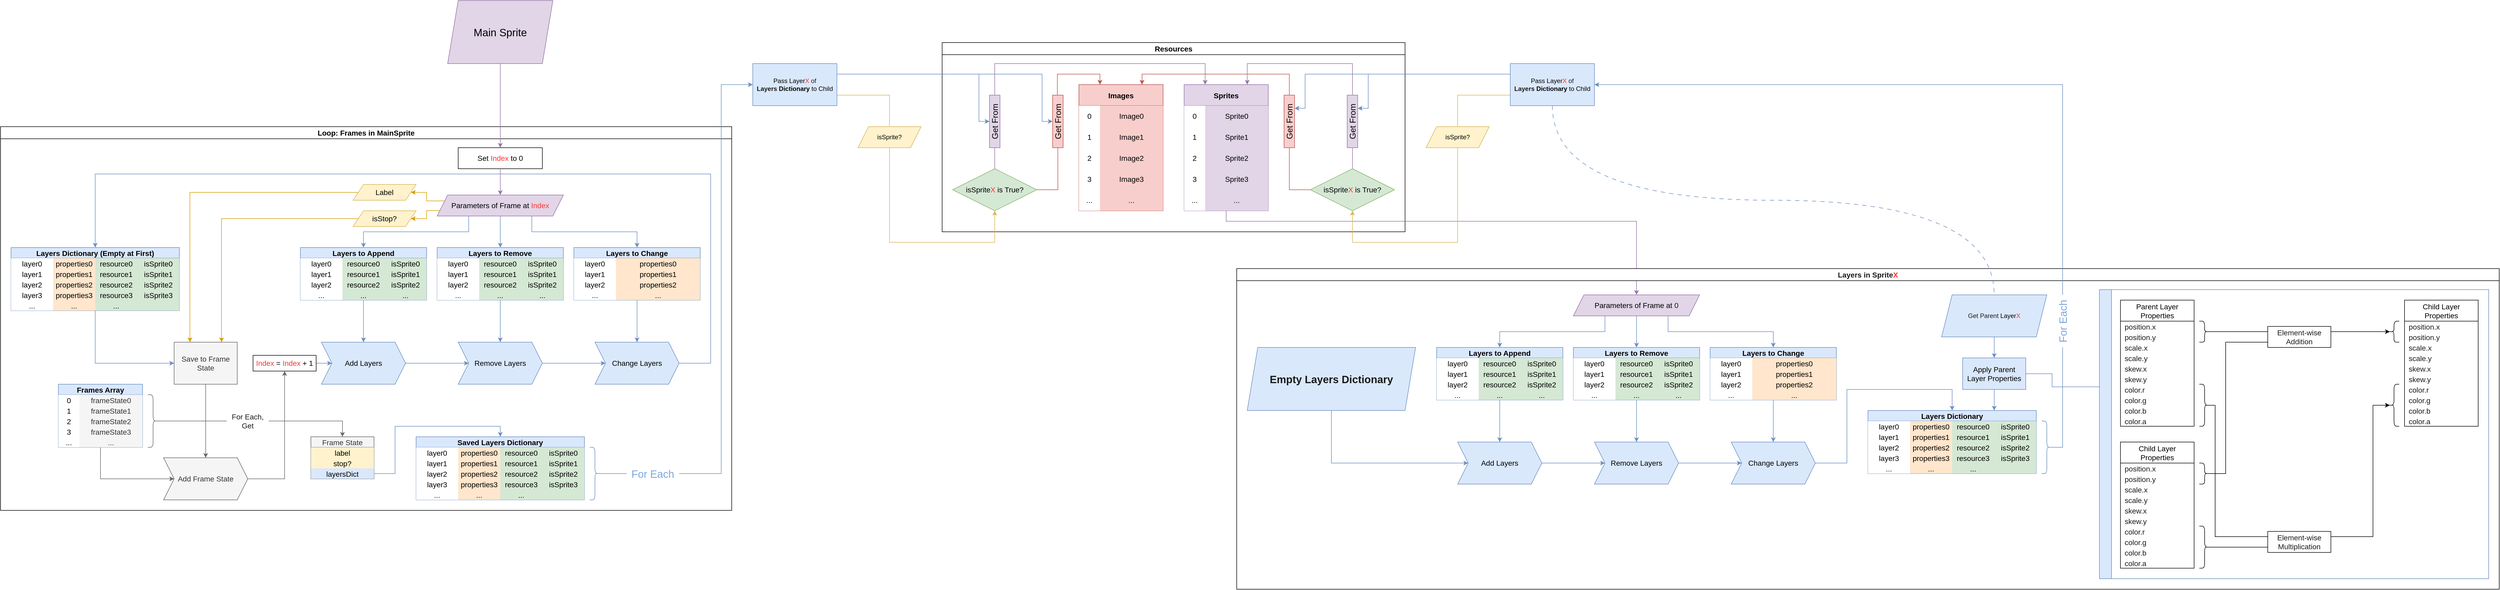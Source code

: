 <mxfile version="20.8.23" type="github">
  <diagram name="Page-1" id="c7558073-3199-34d8-9f00-42111426c3f3">
    <mxGraphModel dx="3625" dy="1462" grid="1" gridSize="10" guides="1" tooltips="1" connect="1" arrows="1" fold="1" page="0" pageScale="1" pageWidth="826" pageHeight="1169" background="#FFFFFF" math="0" shadow="0">
      <root>
        <mxCell id="0" />
        <mxCell id="1" parent="0" />
        <mxCell id="cezDRyDo6ckb8bEJlHmn-545" value="Loop: Frames in MainSprite" style="swimlane;whiteSpace=wrap;html=1;labelBackgroundColor=none;fontSize=14;" parent="1" vertex="1">
          <mxGeometry x="-1470" width="1390" height="730" as="geometry">
            <mxRectangle x="-940" y="240" width="200" height="30" as="alternateBounds" />
          </mxGeometry>
        </mxCell>
        <mxCell id="cezDRyDo6ckb8bEJlHmn-308" value="Layers to Append" style="shape=table;startSize=20;container=1;collapsible=0;childLayout=tableLayout;strokeColor=#6c8ebf;fontSize=14;fillColor=#dae8fc;fontStyle=1" parent="cezDRyDo6ckb8bEJlHmn-545" vertex="1">
          <mxGeometry x="570.0" y="230" width="240" height="100" as="geometry" />
        </mxCell>
        <mxCell id="cezDRyDo6ckb8bEJlHmn-309" value="" style="shape=tableRow;horizontal=0;startSize=0;swimlaneHead=0;swimlaneBody=0;strokeColor=inherit;top=0;left=0;bottom=0;right=0;collapsible=0;dropTarget=0;fillColor=none;points=[[0,0.5],[1,0.5]];portConstraint=eastwest;fontSize=14;" parent="cezDRyDo6ckb8bEJlHmn-308" vertex="1">
          <mxGeometry y="20" width="240" height="20" as="geometry" />
        </mxCell>
        <mxCell id="cezDRyDo6ckb8bEJlHmn-310" value="layer0" style="shape=partialRectangle;html=1;whiteSpace=wrap;connectable=0;overflow=hidden;top=0;left=0;bottom=0;right=0;pointerEvents=1;fontSize=14;" parent="cezDRyDo6ckb8bEJlHmn-309" vertex="1">
          <mxGeometry width="80" height="20" as="geometry">
            <mxRectangle width="80" height="20" as="alternateBounds" />
          </mxGeometry>
        </mxCell>
        <mxCell id="cezDRyDo6ckb8bEJlHmn-311" value="resource0" style="shape=partialRectangle;html=1;whiteSpace=wrap;connectable=0;strokeColor=#82b366;overflow=hidden;fillColor=#d5e8d4;top=0;left=0;bottom=0;right=0;pointerEvents=1;fontSize=14;" parent="cezDRyDo6ckb8bEJlHmn-309" vertex="1">
          <mxGeometry x="80" width="80" height="20" as="geometry">
            <mxRectangle width="80" height="20" as="alternateBounds" />
          </mxGeometry>
        </mxCell>
        <mxCell id="cezDRyDo6ckb8bEJlHmn-312" value="isSprite0" style="shape=partialRectangle;html=1;whiteSpace=wrap;connectable=0;strokeColor=#82b366;overflow=hidden;fillColor=#d5e8d4;top=0;left=0;bottom=0;right=0;pointerEvents=1;fontSize=14;" parent="cezDRyDo6ckb8bEJlHmn-309" vertex="1">
          <mxGeometry x="160" width="80" height="20" as="geometry">
            <mxRectangle width="80" height="20" as="alternateBounds" />
          </mxGeometry>
        </mxCell>
        <mxCell id="cezDRyDo6ckb8bEJlHmn-313" value="" style="shape=tableRow;horizontal=0;startSize=0;swimlaneHead=0;swimlaneBody=0;strokeColor=inherit;top=0;left=0;bottom=0;right=0;collapsible=0;dropTarget=0;fillColor=none;points=[[0,0.5],[1,0.5]];portConstraint=eastwest;fontSize=14;" parent="cezDRyDo6ckb8bEJlHmn-308" vertex="1">
          <mxGeometry y="40" width="240" height="20" as="geometry" />
        </mxCell>
        <mxCell id="cezDRyDo6ckb8bEJlHmn-314" value="layer1" style="shape=partialRectangle;html=1;whiteSpace=wrap;connectable=0;overflow=hidden;top=0;left=0;bottom=0;right=0;pointerEvents=1;fontSize=14;" parent="cezDRyDo6ckb8bEJlHmn-313" vertex="1">
          <mxGeometry width="80" height="20" as="geometry">
            <mxRectangle width="80" height="20" as="alternateBounds" />
          </mxGeometry>
        </mxCell>
        <mxCell id="cezDRyDo6ckb8bEJlHmn-315" value="resource1" style="shape=partialRectangle;html=1;whiteSpace=wrap;connectable=0;strokeColor=#82b366;overflow=hidden;fillColor=#d5e8d4;top=0;left=0;bottom=0;right=0;pointerEvents=1;fontSize=14;" parent="cezDRyDo6ckb8bEJlHmn-313" vertex="1">
          <mxGeometry x="80" width="80" height="20" as="geometry">
            <mxRectangle width="80" height="20" as="alternateBounds" />
          </mxGeometry>
        </mxCell>
        <mxCell id="cezDRyDo6ckb8bEJlHmn-316" value="isSprite1" style="shape=partialRectangle;html=1;whiteSpace=wrap;connectable=0;strokeColor=#82b366;overflow=hidden;fillColor=#d5e8d4;top=0;left=0;bottom=0;right=0;pointerEvents=1;fontSize=14;" parent="cezDRyDo6ckb8bEJlHmn-313" vertex="1">
          <mxGeometry x="160" width="80" height="20" as="geometry">
            <mxRectangle width="80" height="20" as="alternateBounds" />
          </mxGeometry>
        </mxCell>
        <mxCell id="cezDRyDo6ckb8bEJlHmn-317" value="" style="shape=tableRow;horizontal=0;startSize=0;swimlaneHead=0;swimlaneBody=0;strokeColor=inherit;top=0;left=0;bottom=0;right=0;collapsible=0;dropTarget=0;fillColor=none;points=[[0,0.5],[1,0.5]];portConstraint=eastwest;fontSize=14;" parent="cezDRyDo6ckb8bEJlHmn-308" vertex="1">
          <mxGeometry y="60" width="240" height="20" as="geometry" />
        </mxCell>
        <mxCell id="cezDRyDo6ckb8bEJlHmn-318" value="layer2" style="shape=partialRectangle;html=1;whiteSpace=wrap;connectable=0;overflow=hidden;top=0;left=0;bottom=0;right=0;pointerEvents=1;fontSize=14;" parent="cezDRyDo6ckb8bEJlHmn-317" vertex="1">
          <mxGeometry width="80" height="20" as="geometry">
            <mxRectangle width="80" height="20" as="alternateBounds" />
          </mxGeometry>
        </mxCell>
        <mxCell id="cezDRyDo6ckb8bEJlHmn-319" value="resource2" style="shape=partialRectangle;html=1;whiteSpace=wrap;connectable=0;strokeColor=#82b366;overflow=hidden;fillColor=#d5e8d4;top=0;left=0;bottom=0;right=0;pointerEvents=1;fontSize=14;" parent="cezDRyDo6ckb8bEJlHmn-317" vertex="1">
          <mxGeometry x="80" width="80" height="20" as="geometry">
            <mxRectangle width="80" height="20" as="alternateBounds" />
          </mxGeometry>
        </mxCell>
        <mxCell id="cezDRyDo6ckb8bEJlHmn-320" value="isSprite2" style="shape=partialRectangle;html=1;whiteSpace=wrap;connectable=0;strokeColor=#82b366;overflow=hidden;fillColor=#d5e8d4;top=0;left=0;bottom=0;right=0;pointerEvents=1;fontSize=14;" parent="cezDRyDo6ckb8bEJlHmn-317" vertex="1">
          <mxGeometry x="160" width="80" height="20" as="geometry">
            <mxRectangle width="80" height="20" as="alternateBounds" />
          </mxGeometry>
        </mxCell>
        <mxCell id="cezDRyDo6ckb8bEJlHmn-324" style="shape=tableRow;horizontal=0;startSize=0;swimlaneHead=0;swimlaneBody=0;strokeColor=inherit;top=0;left=0;bottom=0;right=0;collapsible=0;dropTarget=0;fillColor=none;points=[[0,0.5],[1,0.5]];portConstraint=eastwest;fontSize=14;" parent="cezDRyDo6ckb8bEJlHmn-308" vertex="1">
          <mxGeometry y="80" width="240" height="20" as="geometry" />
        </mxCell>
        <mxCell id="cezDRyDo6ckb8bEJlHmn-325" value="..." style="shape=partialRectangle;html=1;whiteSpace=wrap;connectable=0;overflow=hidden;top=0;left=0;bottom=0;right=0;pointerEvents=1;fontSize=14;" parent="cezDRyDo6ckb8bEJlHmn-324" vertex="1">
          <mxGeometry width="80" height="20" as="geometry">
            <mxRectangle width="80" height="20" as="alternateBounds" />
          </mxGeometry>
        </mxCell>
        <mxCell id="cezDRyDo6ckb8bEJlHmn-326" value="..." style="shape=partialRectangle;html=1;whiteSpace=wrap;connectable=0;strokeColor=#82b366;overflow=hidden;fillColor=#d5e8d4;top=0;left=0;bottom=0;right=0;pointerEvents=1;fontSize=14;" parent="cezDRyDo6ckb8bEJlHmn-324" vertex="1">
          <mxGeometry x="80" width="80" height="20" as="geometry">
            <mxRectangle width="80" height="20" as="alternateBounds" />
          </mxGeometry>
        </mxCell>
        <mxCell id="cezDRyDo6ckb8bEJlHmn-327" value="..." style="shape=partialRectangle;html=1;whiteSpace=wrap;connectable=0;strokeColor=#82b366;overflow=hidden;fillColor=#d5e8d4;top=0;left=0;bottom=0;right=0;pointerEvents=1;fontSize=14;" parent="cezDRyDo6ckb8bEJlHmn-324" vertex="1">
          <mxGeometry x="160" width="80" height="20" as="geometry">
            <mxRectangle width="80" height="20" as="alternateBounds" />
          </mxGeometry>
        </mxCell>
        <mxCell id="cezDRyDo6ckb8bEJlHmn-340" value="Layers to Remove" style="shape=table;startSize=20;container=1;collapsible=0;childLayout=tableLayout;strokeColor=#6c8ebf;fontSize=14;fillColor=#dae8fc;fontStyle=1" parent="cezDRyDo6ckb8bEJlHmn-545" vertex="1">
          <mxGeometry x="830.0" y="230" width="240" height="100" as="geometry" />
        </mxCell>
        <mxCell id="cezDRyDo6ckb8bEJlHmn-341" value="" style="shape=tableRow;horizontal=0;startSize=0;swimlaneHead=0;swimlaneBody=0;strokeColor=inherit;top=0;left=0;bottom=0;right=0;collapsible=0;dropTarget=0;fillColor=none;points=[[0,0.5],[1,0.5]];portConstraint=eastwest;fontSize=14;" parent="cezDRyDo6ckb8bEJlHmn-340" vertex="1">
          <mxGeometry y="20" width="240" height="20" as="geometry" />
        </mxCell>
        <mxCell id="cezDRyDo6ckb8bEJlHmn-342" value="layer0" style="shape=partialRectangle;html=1;whiteSpace=wrap;connectable=0;overflow=hidden;top=0;left=0;bottom=0;right=0;pointerEvents=1;fontSize=14;" parent="cezDRyDo6ckb8bEJlHmn-341" vertex="1">
          <mxGeometry width="80" height="20" as="geometry">
            <mxRectangle width="80" height="20" as="alternateBounds" />
          </mxGeometry>
        </mxCell>
        <mxCell id="cezDRyDo6ckb8bEJlHmn-343" value="resource0" style="shape=partialRectangle;html=1;whiteSpace=wrap;connectable=0;strokeColor=#82b366;overflow=hidden;fillColor=#d5e8d4;top=0;left=0;bottom=0;right=0;pointerEvents=1;fontSize=14;" parent="cezDRyDo6ckb8bEJlHmn-341" vertex="1">
          <mxGeometry x="80" width="80" height="20" as="geometry">
            <mxRectangle width="80" height="20" as="alternateBounds" />
          </mxGeometry>
        </mxCell>
        <mxCell id="cezDRyDo6ckb8bEJlHmn-344" value="isSprite0" style="shape=partialRectangle;html=1;whiteSpace=wrap;connectable=0;strokeColor=#82b366;overflow=hidden;fillColor=#d5e8d4;top=0;left=0;bottom=0;right=0;pointerEvents=1;fontSize=14;" parent="cezDRyDo6ckb8bEJlHmn-341" vertex="1">
          <mxGeometry x="160" width="80" height="20" as="geometry">
            <mxRectangle width="80" height="20" as="alternateBounds" />
          </mxGeometry>
        </mxCell>
        <mxCell id="cezDRyDo6ckb8bEJlHmn-345" value="" style="shape=tableRow;horizontal=0;startSize=0;swimlaneHead=0;swimlaneBody=0;strokeColor=inherit;top=0;left=0;bottom=0;right=0;collapsible=0;dropTarget=0;fillColor=none;points=[[0,0.5],[1,0.5]];portConstraint=eastwest;fontSize=14;" parent="cezDRyDo6ckb8bEJlHmn-340" vertex="1">
          <mxGeometry y="40" width="240" height="20" as="geometry" />
        </mxCell>
        <mxCell id="cezDRyDo6ckb8bEJlHmn-346" value="layer1" style="shape=partialRectangle;html=1;whiteSpace=wrap;connectable=0;overflow=hidden;top=0;left=0;bottom=0;right=0;pointerEvents=1;fontSize=14;" parent="cezDRyDo6ckb8bEJlHmn-345" vertex="1">
          <mxGeometry width="80" height="20" as="geometry">
            <mxRectangle width="80" height="20" as="alternateBounds" />
          </mxGeometry>
        </mxCell>
        <mxCell id="cezDRyDo6ckb8bEJlHmn-347" value="resource1" style="shape=partialRectangle;html=1;whiteSpace=wrap;connectable=0;strokeColor=#82b366;overflow=hidden;fillColor=#d5e8d4;top=0;left=0;bottom=0;right=0;pointerEvents=1;fontSize=14;" parent="cezDRyDo6ckb8bEJlHmn-345" vertex="1">
          <mxGeometry x="80" width="80" height="20" as="geometry">
            <mxRectangle width="80" height="20" as="alternateBounds" />
          </mxGeometry>
        </mxCell>
        <mxCell id="cezDRyDo6ckb8bEJlHmn-348" value="isSprite1" style="shape=partialRectangle;html=1;whiteSpace=wrap;connectable=0;strokeColor=#82b366;overflow=hidden;fillColor=#d5e8d4;top=0;left=0;bottom=0;right=0;pointerEvents=1;fontSize=14;" parent="cezDRyDo6ckb8bEJlHmn-345" vertex="1">
          <mxGeometry x="160" width="80" height="20" as="geometry">
            <mxRectangle width="80" height="20" as="alternateBounds" />
          </mxGeometry>
        </mxCell>
        <mxCell id="cezDRyDo6ckb8bEJlHmn-349" value="" style="shape=tableRow;horizontal=0;startSize=0;swimlaneHead=0;swimlaneBody=0;strokeColor=inherit;top=0;left=0;bottom=0;right=0;collapsible=0;dropTarget=0;fillColor=none;points=[[0,0.5],[1,0.5]];portConstraint=eastwest;fontSize=14;" parent="cezDRyDo6ckb8bEJlHmn-340" vertex="1">
          <mxGeometry y="60" width="240" height="20" as="geometry" />
        </mxCell>
        <mxCell id="cezDRyDo6ckb8bEJlHmn-350" value="layer2" style="shape=partialRectangle;html=1;whiteSpace=wrap;connectable=0;overflow=hidden;top=0;left=0;bottom=0;right=0;pointerEvents=1;fontSize=14;" parent="cezDRyDo6ckb8bEJlHmn-349" vertex="1">
          <mxGeometry width="80" height="20" as="geometry">
            <mxRectangle width="80" height="20" as="alternateBounds" />
          </mxGeometry>
        </mxCell>
        <mxCell id="cezDRyDo6ckb8bEJlHmn-351" value="resource2" style="shape=partialRectangle;html=1;whiteSpace=wrap;connectable=0;strokeColor=#82b366;overflow=hidden;fillColor=#d5e8d4;top=0;left=0;bottom=0;right=0;pointerEvents=1;fontSize=14;" parent="cezDRyDo6ckb8bEJlHmn-349" vertex="1">
          <mxGeometry x="80" width="80" height="20" as="geometry">
            <mxRectangle width="80" height="20" as="alternateBounds" />
          </mxGeometry>
        </mxCell>
        <mxCell id="cezDRyDo6ckb8bEJlHmn-352" value="isSprite2" style="shape=partialRectangle;html=1;whiteSpace=wrap;connectable=0;strokeColor=#82b366;overflow=hidden;fillColor=#d5e8d4;top=0;left=0;bottom=0;right=0;pointerEvents=1;fontSize=14;" parent="cezDRyDo6ckb8bEJlHmn-349" vertex="1">
          <mxGeometry x="160" width="80" height="20" as="geometry">
            <mxRectangle width="80" height="20" as="alternateBounds" />
          </mxGeometry>
        </mxCell>
        <mxCell id="cezDRyDo6ckb8bEJlHmn-353" style="shape=tableRow;horizontal=0;startSize=0;swimlaneHead=0;swimlaneBody=0;strokeColor=inherit;top=0;left=0;bottom=0;right=0;collapsible=0;dropTarget=0;fillColor=none;points=[[0,0.5],[1,0.5]];portConstraint=eastwest;fontSize=14;" parent="cezDRyDo6ckb8bEJlHmn-340" vertex="1">
          <mxGeometry y="80" width="240" height="20" as="geometry" />
        </mxCell>
        <mxCell id="cezDRyDo6ckb8bEJlHmn-354" value="..." style="shape=partialRectangle;html=1;whiteSpace=wrap;connectable=0;overflow=hidden;top=0;left=0;bottom=0;right=0;pointerEvents=1;fontSize=14;" parent="cezDRyDo6ckb8bEJlHmn-353" vertex="1">
          <mxGeometry width="80" height="20" as="geometry">
            <mxRectangle width="80" height="20" as="alternateBounds" />
          </mxGeometry>
        </mxCell>
        <mxCell id="cezDRyDo6ckb8bEJlHmn-355" value="..." style="shape=partialRectangle;html=1;whiteSpace=wrap;connectable=0;strokeColor=#82b366;overflow=hidden;fillColor=#d5e8d4;top=0;left=0;bottom=0;right=0;pointerEvents=1;fontSize=14;" parent="cezDRyDo6ckb8bEJlHmn-353" vertex="1">
          <mxGeometry x="80" width="80" height="20" as="geometry">
            <mxRectangle width="80" height="20" as="alternateBounds" />
          </mxGeometry>
        </mxCell>
        <mxCell id="cezDRyDo6ckb8bEJlHmn-356" value="..." style="shape=partialRectangle;html=1;whiteSpace=wrap;connectable=0;strokeColor=#82b366;overflow=hidden;fillColor=#d5e8d4;top=0;left=0;bottom=0;right=0;pointerEvents=1;fontSize=14;" parent="cezDRyDo6ckb8bEJlHmn-353" vertex="1">
          <mxGeometry x="160" width="80" height="20" as="geometry">
            <mxRectangle width="80" height="20" as="alternateBounds" />
          </mxGeometry>
        </mxCell>
        <mxCell id="cezDRyDo6ckb8bEJlHmn-357" value="Layers to Change" style="shape=table;startSize=20;container=1;collapsible=0;childLayout=tableLayout;strokeColor=#6c8ebf;fontSize=14;fillColor=#dae8fc;fontStyle=1" parent="cezDRyDo6ckb8bEJlHmn-545" vertex="1">
          <mxGeometry x="1090.0" y="230" width="240" height="100" as="geometry" />
        </mxCell>
        <mxCell id="cezDRyDo6ckb8bEJlHmn-358" value="" style="shape=tableRow;horizontal=0;startSize=0;swimlaneHead=0;swimlaneBody=0;strokeColor=inherit;top=0;left=0;bottom=0;right=0;collapsible=0;dropTarget=0;fillColor=none;points=[[0,0.5],[1,0.5]];portConstraint=eastwest;fontSize=14;" parent="cezDRyDo6ckb8bEJlHmn-357" vertex="1">
          <mxGeometry y="20" width="240" height="20" as="geometry" />
        </mxCell>
        <mxCell id="cezDRyDo6ckb8bEJlHmn-359" value="layer0" style="shape=partialRectangle;html=1;whiteSpace=wrap;connectable=0;overflow=hidden;top=0;left=0;bottom=0;right=0;pointerEvents=1;fontSize=14;" parent="cezDRyDo6ckb8bEJlHmn-358" vertex="1">
          <mxGeometry width="80" height="20" as="geometry">
            <mxRectangle width="80" height="20" as="alternateBounds" />
          </mxGeometry>
        </mxCell>
        <mxCell id="cezDRyDo6ckb8bEJlHmn-360" value="properties0" style="shape=partialRectangle;html=1;whiteSpace=wrap;connectable=0;strokeColor=#d79b00;overflow=hidden;fillColor=#ffe6cc;top=0;left=0;bottom=0;right=0;pointerEvents=1;fontSize=14;" parent="cezDRyDo6ckb8bEJlHmn-358" vertex="1">
          <mxGeometry x="80" width="160" height="20" as="geometry">
            <mxRectangle width="160" height="20" as="alternateBounds" />
          </mxGeometry>
        </mxCell>
        <mxCell id="cezDRyDo6ckb8bEJlHmn-362" value="" style="shape=tableRow;horizontal=0;startSize=0;swimlaneHead=0;swimlaneBody=0;strokeColor=inherit;top=0;left=0;bottom=0;right=0;collapsible=0;dropTarget=0;fillColor=none;points=[[0,0.5],[1,0.5]];portConstraint=eastwest;fontSize=14;" parent="cezDRyDo6ckb8bEJlHmn-357" vertex="1">
          <mxGeometry y="40" width="240" height="20" as="geometry" />
        </mxCell>
        <mxCell id="cezDRyDo6ckb8bEJlHmn-363" value="layer1" style="shape=partialRectangle;html=1;whiteSpace=wrap;connectable=0;overflow=hidden;top=0;left=0;bottom=0;right=0;pointerEvents=1;fontSize=14;" parent="cezDRyDo6ckb8bEJlHmn-362" vertex="1">
          <mxGeometry width="80" height="20" as="geometry">
            <mxRectangle width="80" height="20" as="alternateBounds" />
          </mxGeometry>
        </mxCell>
        <mxCell id="cezDRyDo6ckb8bEJlHmn-364" value="properties1" style="shape=partialRectangle;html=1;whiteSpace=wrap;connectable=0;strokeColor=#d79b00;overflow=hidden;fillColor=#ffe6cc;top=0;left=0;bottom=0;right=0;pointerEvents=1;fontSize=14;" parent="cezDRyDo6ckb8bEJlHmn-362" vertex="1">
          <mxGeometry x="80" width="160" height="20" as="geometry">
            <mxRectangle width="160" height="20" as="alternateBounds" />
          </mxGeometry>
        </mxCell>
        <mxCell id="cezDRyDo6ckb8bEJlHmn-366" value="" style="shape=tableRow;horizontal=0;startSize=0;swimlaneHead=0;swimlaneBody=0;strokeColor=inherit;top=0;left=0;bottom=0;right=0;collapsible=0;dropTarget=0;fillColor=none;points=[[0,0.5],[1,0.5]];portConstraint=eastwest;fontSize=14;" parent="cezDRyDo6ckb8bEJlHmn-357" vertex="1">
          <mxGeometry y="60" width="240" height="20" as="geometry" />
        </mxCell>
        <mxCell id="cezDRyDo6ckb8bEJlHmn-367" value="layer2" style="shape=partialRectangle;html=1;whiteSpace=wrap;connectable=0;overflow=hidden;top=0;left=0;bottom=0;right=0;pointerEvents=1;fontSize=14;" parent="cezDRyDo6ckb8bEJlHmn-366" vertex="1">
          <mxGeometry width="80" height="20" as="geometry">
            <mxRectangle width="80" height="20" as="alternateBounds" />
          </mxGeometry>
        </mxCell>
        <mxCell id="cezDRyDo6ckb8bEJlHmn-368" value="properties2" style="shape=partialRectangle;html=1;whiteSpace=wrap;connectable=0;strokeColor=#d79b00;overflow=hidden;fillColor=#ffe6cc;top=0;left=0;bottom=0;right=0;pointerEvents=1;fontSize=14;" parent="cezDRyDo6ckb8bEJlHmn-366" vertex="1">
          <mxGeometry x="80" width="160" height="20" as="geometry">
            <mxRectangle width="160" height="20" as="alternateBounds" />
          </mxGeometry>
        </mxCell>
        <mxCell id="cezDRyDo6ckb8bEJlHmn-370" style="shape=tableRow;horizontal=0;startSize=0;swimlaneHead=0;swimlaneBody=0;strokeColor=inherit;top=0;left=0;bottom=0;right=0;collapsible=0;dropTarget=0;fillColor=none;points=[[0,0.5],[1,0.5]];portConstraint=eastwest;fontSize=14;" parent="cezDRyDo6ckb8bEJlHmn-357" vertex="1">
          <mxGeometry y="80" width="240" height="20" as="geometry" />
        </mxCell>
        <mxCell id="cezDRyDo6ckb8bEJlHmn-371" value="..." style="shape=partialRectangle;html=1;whiteSpace=wrap;connectable=0;overflow=hidden;top=0;left=0;bottom=0;right=0;pointerEvents=1;fontSize=14;" parent="cezDRyDo6ckb8bEJlHmn-370" vertex="1">
          <mxGeometry width="80" height="20" as="geometry">
            <mxRectangle width="80" height="20" as="alternateBounds" />
          </mxGeometry>
        </mxCell>
        <mxCell id="cezDRyDo6ckb8bEJlHmn-372" value="..." style="shape=partialRectangle;html=1;whiteSpace=wrap;connectable=0;strokeColor=#d79b00;overflow=hidden;fillColor=#ffe6cc;top=0;left=0;bottom=0;right=0;pointerEvents=1;fontSize=14;" parent="cezDRyDo6ckb8bEJlHmn-370" vertex="1">
          <mxGeometry x="80" width="160" height="20" as="geometry">
            <mxRectangle width="160" height="20" as="alternateBounds" />
          </mxGeometry>
        </mxCell>
        <mxCell id="cezDRyDo6ckb8bEJlHmn-628" style="edgeStyle=orthogonalEdgeStyle;rounded=0;orthogonalLoop=1;jettySize=auto;html=1;exitX=1;exitY=0.5;exitDx=0;exitDy=0;fontSize=30;fontColor=#1A1A1A;endArrow=classic;endFill=1;fillColor=#dae8fc;strokeColor=#6c8ebf;" parent="cezDRyDo6ckb8bEJlHmn-545" source="cezDRyDo6ckb8bEJlHmn-441" target="cezDRyDo6ckb8bEJlHmn-445" edge="1">
          <mxGeometry relative="1" as="geometry" />
        </mxCell>
        <mxCell id="cezDRyDo6ckb8bEJlHmn-441" value="Add Layers" style="shape=step;perimeter=stepPerimeter;whiteSpace=wrap;html=1;fixedSize=1;labelBackgroundColor=none;fontSize=14;fillColor=#dae8fc;strokeColor=#6c8ebf;" parent="cezDRyDo6ckb8bEJlHmn-545" vertex="1">
          <mxGeometry x="610.0" y="410" width="160" height="80" as="geometry" />
        </mxCell>
        <mxCell id="cezDRyDo6ckb8bEJlHmn-444" style="edgeStyle=orthogonalEdgeStyle;rounded=0;orthogonalLoop=1;jettySize=auto;html=1;exitX=0.5;exitY=1;exitDx=0;exitDy=0;entryX=0.5;entryY=0;entryDx=0;entryDy=0;fontSize=14;fillColor=#dae8fc;strokeColor=#6c8ebf;" parent="cezDRyDo6ckb8bEJlHmn-545" source="cezDRyDo6ckb8bEJlHmn-308" target="cezDRyDo6ckb8bEJlHmn-441" edge="1">
          <mxGeometry relative="1" as="geometry">
            <mxPoint x="690.0" y="350" as="targetPoint" />
            <Array as="points" />
          </mxGeometry>
        </mxCell>
        <mxCell id="cezDRyDo6ckb8bEJlHmn-629" style="edgeStyle=orthogonalEdgeStyle;rounded=0;orthogonalLoop=1;jettySize=auto;html=1;exitX=1;exitY=0.5;exitDx=0;exitDy=0;entryX=0;entryY=0.5;entryDx=0;entryDy=0;fontSize=30;fontColor=#1A1A1A;endArrow=classic;endFill=1;fillColor=#dae8fc;strokeColor=#6c8ebf;" parent="cezDRyDo6ckb8bEJlHmn-545" source="cezDRyDo6ckb8bEJlHmn-445" target="cezDRyDo6ckb8bEJlHmn-448" edge="1">
          <mxGeometry relative="1" as="geometry" />
        </mxCell>
        <mxCell id="cezDRyDo6ckb8bEJlHmn-445" value="Remove Layers" style="shape=step;perimeter=stepPerimeter;whiteSpace=wrap;html=1;fixedSize=1;labelBackgroundColor=none;fontSize=14;fillColor=#dae8fc;strokeColor=#6c8ebf;" parent="cezDRyDo6ckb8bEJlHmn-545" vertex="1">
          <mxGeometry x="870.0" y="410" width="160" height="80" as="geometry" />
        </mxCell>
        <mxCell id="cezDRyDo6ckb8bEJlHmn-447" style="edgeStyle=orthogonalEdgeStyle;rounded=0;orthogonalLoop=1;jettySize=auto;html=1;exitX=0.5;exitY=1;exitDx=0;exitDy=0;entryX=0.5;entryY=0;entryDx=0;entryDy=0;fontSize=14;fillColor=#dae8fc;strokeColor=#6c8ebf;" parent="cezDRyDo6ckb8bEJlHmn-545" source="cezDRyDo6ckb8bEJlHmn-340" target="cezDRyDo6ckb8bEJlHmn-445" edge="1">
          <mxGeometry relative="1" as="geometry">
            <mxPoint x="950.0" y="350" as="targetPoint" />
          </mxGeometry>
        </mxCell>
        <mxCell id="cezDRyDo6ckb8bEJlHmn-448" value="Change Layers" style="shape=step;perimeter=stepPerimeter;whiteSpace=wrap;html=1;fixedSize=1;labelBackgroundColor=none;fontSize=14;fillColor=#dae8fc;strokeColor=#6c8ebf;" parent="cezDRyDo6ckb8bEJlHmn-545" vertex="1">
          <mxGeometry x="1130.0" y="410" width="160" height="80" as="geometry" />
        </mxCell>
        <mxCell id="cezDRyDo6ckb8bEJlHmn-449" style="edgeStyle=orthogonalEdgeStyle;rounded=0;orthogonalLoop=1;jettySize=auto;html=1;exitX=0.5;exitY=1;exitDx=0;exitDy=0;entryX=0.5;entryY=0;entryDx=0;entryDy=0;fontSize=14;fillColor=#dae8fc;strokeColor=#6c8ebf;" parent="cezDRyDo6ckb8bEJlHmn-545" source="cezDRyDo6ckb8bEJlHmn-357" target="cezDRyDo6ckb8bEJlHmn-448" edge="1">
          <mxGeometry relative="1" as="geometry">
            <mxPoint x="1210.0" y="350" as="targetPoint" />
            <Array as="points">
              <mxPoint x="1210.01" y="340" />
              <mxPoint x="1210.01" y="340" />
            </Array>
          </mxGeometry>
        </mxCell>
        <mxCell id="ax5yzh5Iqc50XBAWgTI0-65" style="edgeStyle=orthogonalEdgeStyle;rounded=0;orthogonalLoop=1;jettySize=auto;html=1;exitX=0.5;exitY=1;exitDx=0;exitDy=0;startArrow=none;startFill=0;endArrow=classic;endFill=1;fillColor=#dae8fc;strokeColor=#6c8ebf;entryX=0;entryY=0.5;entryDx=0;entryDy=0;" parent="cezDRyDo6ckb8bEJlHmn-545" source="cezDRyDo6ckb8bEJlHmn-464" target="ax5yzh5Iqc50XBAWgTI0-62" edge="1">
          <mxGeometry relative="1" as="geometry">
            <Array as="points">
              <mxPoint x="180" y="450" />
            </Array>
          </mxGeometry>
        </mxCell>
        <mxCell id="cezDRyDo6ckb8bEJlHmn-464" value="Layers Dictionary (Empty at First)" style="shape=table;startSize=20;container=1;collapsible=0;childLayout=tableLayout;strokeColor=#6c8ebf;fontSize=14;fillColor=#dae8fc;fontStyle=1" parent="cezDRyDo6ckb8bEJlHmn-545" vertex="1">
          <mxGeometry x="20" y="230" width="320.0" height="120" as="geometry" />
        </mxCell>
        <mxCell id="cezDRyDo6ckb8bEJlHmn-465" value="" style="shape=tableRow;horizontal=0;startSize=0;swimlaneHead=0;swimlaneBody=0;strokeColor=inherit;top=0;left=0;bottom=0;right=0;collapsible=0;dropTarget=0;fillColor=none;points=[[0,0.5],[1,0.5]];portConstraint=eastwest;fontSize=14;" parent="cezDRyDo6ckb8bEJlHmn-464" vertex="1">
          <mxGeometry y="20" width="320.0" height="20" as="geometry" />
        </mxCell>
        <mxCell id="cezDRyDo6ckb8bEJlHmn-466" value="layer0" style="shape=partialRectangle;html=1;whiteSpace=wrap;connectable=0;overflow=hidden;top=0;left=0;bottom=0;right=0;pointerEvents=1;fontSize=14;" parent="cezDRyDo6ckb8bEJlHmn-465" vertex="1">
          <mxGeometry width="80" height="20" as="geometry">
            <mxRectangle width="80" height="20" as="alternateBounds" />
          </mxGeometry>
        </mxCell>
        <mxCell id="cezDRyDo6ckb8bEJlHmn-467" value="properties0" style="shape=partialRectangle;html=1;whiteSpace=wrap;connectable=0;strokeColor=#d79b00;overflow=hidden;fillColor=#ffe6cc;top=0;left=0;bottom=0;right=0;pointerEvents=1;fontSize=14;" parent="cezDRyDo6ckb8bEJlHmn-465" vertex="1">
          <mxGeometry x="80" width="80" height="20" as="geometry">
            <mxRectangle width="80" height="20" as="alternateBounds" />
          </mxGeometry>
        </mxCell>
        <mxCell id="cezDRyDo6ckb8bEJlHmn-468" value="resource0" style="shape=partialRectangle;html=1;whiteSpace=wrap;connectable=0;strokeColor=#82b366;overflow=hidden;fillColor=#d5e8d4;top=0;left=0;bottom=0;right=0;pointerEvents=1;fontSize=14;" parent="cezDRyDo6ckb8bEJlHmn-465" vertex="1">
          <mxGeometry x="160" width="80" height="20" as="geometry">
            <mxRectangle width="80" height="20" as="alternateBounds" />
          </mxGeometry>
        </mxCell>
        <mxCell id="cezDRyDo6ckb8bEJlHmn-483" value="isSprite0" style="shape=partialRectangle;html=1;whiteSpace=wrap;connectable=0;strokeColor=#82b366;overflow=hidden;fillColor=#d5e8d4;top=0;left=0;bottom=0;right=0;pointerEvents=1;fontSize=14;" parent="cezDRyDo6ckb8bEJlHmn-465" vertex="1">
          <mxGeometry x="240" width="80" height="20" as="geometry">
            <mxRectangle width="80" height="20" as="alternateBounds" />
          </mxGeometry>
        </mxCell>
        <mxCell id="cezDRyDo6ckb8bEJlHmn-618" value="" style="shape=tableRow;horizontal=0;startSize=0;swimlaneHead=0;swimlaneBody=0;strokeColor=inherit;top=0;left=0;bottom=0;right=0;collapsible=0;dropTarget=0;fillColor=none;points=[[0,0.5],[1,0.5]];portConstraint=eastwest;fontSize=14;" parent="cezDRyDo6ckb8bEJlHmn-464" vertex="1">
          <mxGeometry y="40" width="320.0" height="20" as="geometry" />
        </mxCell>
        <mxCell id="cezDRyDo6ckb8bEJlHmn-619" value="layer1" style="shape=partialRectangle;html=1;whiteSpace=wrap;connectable=0;overflow=hidden;top=0;left=0;bottom=0;right=0;pointerEvents=1;fontSize=14;" parent="cezDRyDo6ckb8bEJlHmn-618" vertex="1">
          <mxGeometry width="80" height="20" as="geometry">
            <mxRectangle width="80" height="20" as="alternateBounds" />
          </mxGeometry>
        </mxCell>
        <mxCell id="cezDRyDo6ckb8bEJlHmn-620" value="properties1" style="shape=partialRectangle;html=1;whiteSpace=wrap;connectable=0;strokeColor=#d79b00;overflow=hidden;fillColor=#ffe6cc;top=0;left=0;bottom=0;right=0;pointerEvents=1;fontSize=14;" parent="cezDRyDo6ckb8bEJlHmn-618" vertex="1">
          <mxGeometry x="80" width="80" height="20" as="geometry">
            <mxRectangle width="80" height="20" as="alternateBounds" />
          </mxGeometry>
        </mxCell>
        <mxCell id="cezDRyDo6ckb8bEJlHmn-621" value="resource1" style="shape=partialRectangle;html=1;whiteSpace=wrap;connectable=0;strokeColor=#82b366;overflow=hidden;fillColor=#d5e8d4;top=0;left=0;bottom=0;right=0;pointerEvents=1;fontSize=14;" parent="cezDRyDo6ckb8bEJlHmn-618" vertex="1">
          <mxGeometry x="160" width="80" height="20" as="geometry">
            <mxRectangle width="80" height="20" as="alternateBounds" />
          </mxGeometry>
        </mxCell>
        <mxCell id="cezDRyDo6ckb8bEJlHmn-622" value="isSprite1" style="shape=partialRectangle;html=1;whiteSpace=wrap;connectable=0;strokeColor=#82b366;overflow=hidden;fillColor=#d5e8d4;top=0;left=0;bottom=0;right=0;pointerEvents=1;fontSize=14;" parent="cezDRyDo6ckb8bEJlHmn-618" vertex="1">
          <mxGeometry x="240" width="80" height="20" as="geometry">
            <mxRectangle width="80" height="20" as="alternateBounds" />
          </mxGeometry>
        </mxCell>
        <mxCell id="cezDRyDo6ckb8bEJlHmn-469" value="" style="shape=tableRow;horizontal=0;startSize=0;swimlaneHead=0;swimlaneBody=0;strokeColor=inherit;top=0;left=0;bottom=0;right=0;collapsible=0;dropTarget=0;fillColor=none;points=[[0,0.5],[1,0.5]];portConstraint=eastwest;fontSize=14;" parent="cezDRyDo6ckb8bEJlHmn-464" vertex="1">
          <mxGeometry y="60" width="320.0" height="20" as="geometry" />
        </mxCell>
        <mxCell id="cezDRyDo6ckb8bEJlHmn-470" value="layer2" style="shape=partialRectangle;html=1;whiteSpace=wrap;connectable=0;overflow=hidden;top=0;left=0;bottom=0;right=0;pointerEvents=1;fontSize=14;" parent="cezDRyDo6ckb8bEJlHmn-469" vertex="1">
          <mxGeometry width="80" height="20" as="geometry">
            <mxRectangle width="80" height="20" as="alternateBounds" />
          </mxGeometry>
        </mxCell>
        <mxCell id="cezDRyDo6ckb8bEJlHmn-471" value="properties2" style="shape=partialRectangle;html=1;whiteSpace=wrap;connectable=0;strokeColor=#d79b00;overflow=hidden;fillColor=#ffe6cc;top=0;left=0;bottom=0;right=0;pointerEvents=1;fontSize=14;" parent="cezDRyDo6ckb8bEJlHmn-469" vertex="1">
          <mxGeometry x="80" width="80" height="20" as="geometry">
            <mxRectangle width="80" height="20" as="alternateBounds" />
          </mxGeometry>
        </mxCell>
        <mxCell id="cezDRyDo6ckb8bEJlHmn-472" value="resource2" style="shape=partialRectangle;html=1;whiteSpace=wrap;connectable=0;strokeColor=#82b366;overflow=hidden;fillColor=#d5e8d4;top=0;left=0;bottom=0;right=0;pointerEvents=1;fontSize=14;" parent="cezDRyDo6ckb8bEJlHmn-469" vertex="1">
          <mxGeometry x="160" width="80" height="20" as="geometry">
            <mxRectangle width="80" height="20" as="alternateBounds" />
          </mxGeometry>
        </mxCell>
        <mxCell id="cezDRyDo6ckb8bEJlHmn-484" value="isSprite2" style="shape=partialRectangle;html=1;whiteSpace=wrap;connectable=0;strokeColor=#82b366;overflow=hidden;fillColor=#d5e8d4;top=0;left=0;bottom=0;right=0;pointerEvents=1;fontSize=14;" parent="cezDRyDo6ckb8bEJlHmn-469" vertex="1">
          <mxGeometry x="240" width="80" height="20" as="geometry">
            <mxRectangle width="80" height="20" as="alternateBounds" />
          </mxGeometry>
        </mxCell>
        <mxCell id="cezDRyDo6ckb8bEJlHmn-473" value="" style="shape=tableRow;horizontal=0;startSize=0;swimlaneHead=0;swimlaneBody=0;strokeColor=inherit;top=0;left=0;bottom=0;right=0;collapsible=0;dropTarget=0;fillColor=none;points=[[0,0.5],[1,0.5]];portConstraint=eastwest;fontSize=14;" parent="cezDRyDo6ckb8bEJlHmn-464" vertex="1">
          <mxGeometry y="80" width="320.0" height="20" as="geometry" />
        </mxCell>
        <mxCell id="cezDRyDo6ckb8bEJlHmn-474" value="layer3" style="shape=partialRectangle;html=1;whiteSpace=wrap;connectable=0;overflow=hidden;top=0;left=0;bottom=0;right=0;pointerEvents=1;fontSize=14;" parent="cezDRyDo6ckb8bEJlHmn-473" vertex="1">
          <mxGeometry width="80" height="20" as="geometry">
            <mxRectangle width="80" height="20" as="alternateBounds" />
          </mxGeometry>
        </mxCell>
        <mxCell id="cezDRyDo6ckb8bEJlHmn-475" value="properties3" style="shape=partialRectangle;html=1;whiteSpace=wrap;connectable=0;strokeColor=#d79b00;overflow=hidden;fillColor=#ffe6cc;top=0;left=0;bottom=0;right=0;pointerEvents=1;fontSize=14;" parent="cezDRyDo6ckb8bEJlHmn-473" vertex="1">
          <mxGeometry x="80" width="80" height="20" as="geometry">
            <mxRectangle width="80" height="20" as="alternateBounds" />
          </mxGeometry>
        </mxCell>
        <mxCell id="cezDRyDo6ckb8bEJlHmn-476" value="resource3" style="shape=partialRectangle;html=1;whiteSpace=wrap;connectable=0;strokeColor=#82b366;overflow=hidden;fillColor=#d5e8d4;top=0;left=0;bottom=0;right=0;pointerEvents=1;fontSize=14;" parent="cezDRyDo6ckb8bEJlHmn-473" vertex="1">
          <mxGeometry x="160" width="80" height="20" as="geometry">
            <mxRectangle width="80" height="20" as="alternateBounds" />
          </mxGeometry>
        </mxCell>
        <mxCell id="cezDRyDo6ckb8bEJlHmn-485" value="isSprite3" style="shape=partialRectangle;html=1;whiteSpace=wrap;connectable=0;strokeColor=#82b366;overflow=hidden;fillColor=#d5e8d4;top=0;left=0;bottom=0;right=0;pointerEvents=1;fontSize=14;" parent="cezDRyDo6ckb8bEJlHmn-473" vertex="1">
          <mxGeometry x="240" width="80" height="20" as="geometry">
            <mxRectangle width="80" height="20" as="alternateBounds" />
          </mxGeometry>
        </mxCell>
        <mxCell id="cezDRyDo6ckb8bEJlHmn-477" style="shape=tableRow;horizontal=0;startSize=0;swimlaneHead=0;swimlaneBody=0;strokeColor=inherit;top=0;left=0;bottom=0;right=0;collapsible=0;dropTarget=0;fillColor=none;points=[[0,0.5],[1,0.5]];portConstraint=eastwest;fontSize=14;" parent="cezDRyDo6ckb8bEJlHmn-464" vertex="1">
          <mxGeometry y="100" width="320.0" height="20" as="geometry" />
        </mxCell>
        <mxCell id="cezDRyDo6ckb8bEJlHmn-478" value="..." style="shape=partialRectangle;html=1;whiteSpace=wrap;connectable=0;overflow=hidden;top=0;left=0;bottom=0;right=0;pointerEvents=1;fontSize=14;" parent="cezDRyDo6ckb8bEJlHmn-477" vertex="1">
          <mxGeometry width="80" height="20" as="geometry">
            <mxRectangle width="80" height="20" as="alternateBounds" />
          </mxGeometry>
        </mxCell>
        <mxCell id="cezDRyDo6ckb8bEJlHmn-479" value="..." style="shape=partialRectangle;html=1;whiteSpace=wrap;connectable=0;strokeColor=#d79b00;overflow=hidden;fillColor=#ffe6cc;top=0;left=0;bottom=0;right=0;pointerEvents=1;fontSize=14;" parent="cezDRyDo6ckb8bEJlHmn-477" vertex="1">
          <mxGeometry x="80" width="80" height="20" as="geometry">
            <mxRectangle width="80" height="20" as="alternateBounds" />
          </mxGeometry>
        </mxCell>
        <mxCell id="cezDRyDo6ckb8bEJlHmn-480" value="..." style="shape=partialRectangle;html=1;whiteSpace=wrap;connectable=0;strokeColor=#82b366;overflow=hidden;fillColor=#d5e8d4;top=0;left=0;bottom=0;right=0;pointerEvents=1;fontSize=14;" parent="cezDRyDo6ckb8bEJlHmn-477" vertex="1">
          <mxGeometry x="160" width="80" height="20" as="geometry">
            <mxRectangle width="80" height="20" as="alternateBounds" />
          </mxGeometry>
        </mxCell>
        <mxCell id="cezDRyDo6ckb8bEJlHmn-486" style="shape=partialRectangle;html=1;whiteSpace=wrap;connectable=0;strokeColor=#82b366;overflow=hidden;fillColor=#d5e8d4;top=0;left=0;bottom=0;right=0;pointerEvents=1;fontSize=14;" parent="cezDRyDo6ckb8bEJlHmn-477" vertex="1">
          <mxGeometry x="240" width="80" height="20" as="geometry">
            <mxRectangle width="80" height="20" as="alternateBounds" />
          </mxGeometry>
        </mxCell>
        <mxCell id="ax5yzh5Iqc50XBAWgTI0-102" style="edgeStyle=orthogonalEdgeStyle;rounded=0;orthogonalLoop=1;jettySize=auto;html=1;exitX=0;exitY=0.25;exitDx=0;exitDy=0;entryX=1;entryY=0.5;entryDx=0;entryDy=0;fontSize=14;startArrow=none;startFill=0;endArrow=classic;endFill=1;fillColor=#ffe6cc;strokeColor=#d79b00;" parent="cezDRyDo6ckb8bEJlHmn-545" source="cezDRyDo6ckb8bEJlHmn-554" target="ax5yzh5Iqc50XBAWgTI0-100" edge="1">
          <mxGeometry relative="1" as="geometry" />
        </mxCell>
        <mxCell id="ax5yzh5Iqc50XBAWgTI0-104" style="edgeStyle=orthogonalEdgeStyle;rounded=0;orthogonalLoop=1;jettySize=auto;html=1;exitX=0;exitY=0.75;exitDx=0;exitDy=0;entryX=1;entryY=0.5;entryDx=0;entryDy=0;fontSize=14;startArrow=none;startFill=0;endArrow=classic;endFill=1;fillColor=#ffe6cc;strokeColor=#d79b00;" parent="cezDRyDo6ckb8bEJlHmn-545" source="cezDRyDo6ckb8bEJlHmn-554" target="ax5yzh5Iqc50XBAWgTI0-101" edge="1">
          <mxGeometry relative="1" as="geometry" />
        </mxCell>
        <mxCell id="cezDRyDo6ckb8bEJlHmn-554" value="Parameters of Frame at &lt;font color=&quot;#ff3333&quot;&gt;Index&lt;/font&gt;" style="shape=parallelogram;perimeter=parallelogramPerimeter;whiteSpace=wrap;html=1;fixedSize=1;rounded=0;shadow=0;glass=0;labelBackgroundColor=none;sketch=0;fillStyle=auto;fontSize=14;fillColor=#e1d5e7;strokeColor=#9673a6;" parent="cezDRyDo6ckb8bEJlHmn-545" vertex="1">
          <mxGeometry x="830.01" y="130" width="240" height="40" as="geometry" />
        </mxCell>
        <mxCell id="cezDRyDo6ckb8bEJlHmn-556" style="edgeStyle=orthogonalEdgeStyle;rounded=0;orthogonalLoop=1;jettySize=auto;html=1;exitX=0.25;exitY=1;exitDx=0;exitDy=0;entryX=0.5;entryY=0;entryDx=0;entryDy=0;fontSize=14;fillColor=#dae8fc;strokeColor=#6c8ebf;" parent="cezDRyDo6ckb8bEJlHmn-545" source="cezDRyDo6ckb8bEJlHmn-554" target="cezDRyDo6ckb8bEJlHmn-308" edge="1">
          <mxGeometry relative="1" as="geometry" />
        </mxCell>
        <mxCell id="cezDRyDo6ckb8bEJlHmn-557" style="edgeStyle=orthogonalEdgeStyle;rounded=0;orthogonalLoop=1;jettySize=auto;html=1;exitX=0.5;exitY=1;exitDx=0;exitDy=0;entryX=0.5;entryY=0;entryDx=0;entryDy=0;fontSize=14;fillColor=#dae8fc;strokeColor=#6c8ebf;" parent="cezDRyDo6ckb8bEJlHmn-545" source="cezDRyDo6ckb8bEJlHmn-554" target="cezDRyDo6ckb8bEJlHmn-340" edge="1">
          <mxGeometry relative="1" as="geometry" />
        </mxCell>
        <mxCell id="cezDRyDo6ckb8bEJlHmn-558" style="edgeStyle=orthogonalEdgeStyle;rounded=0;orthogonalLoop=1;jettySize=auto;html=1;exitX=0.75;exitY=1;exitDx=0;exitDy=0;entryX=0.5;entryY=0;entryDx=0;entryDy=0;fontSize=14;fillColor=#dae8fc;strokeColor=#6c8ebf;" parent="cezDRyDo6ckb8bEJlHmn-545" source="cezDRyDo6ckb8bEJlHmn-554" target="cezDRyDo6ckb8bEJlHmn-357" edge="1">
          <mxGeometry relative="1" as="geometry" />
        </mxCell>
        <mxCell id="ax5yzh5Iqc50XBAWgTI0-62" value="Save to Frame State" style="rounded=0;whiteSpace=wrap;html=1;fontSize=14;fillColor=#f5f5f5;strokeColor=#666666;fontColor=#333333;" parent="cezDRyDo6ckb8bEJlHmn-545" vertex="1">
          <mxGeometry x="330.01" y="410" width="120" height="80" as="geometry" />
        </mxCell>
        <mxCell id="ax5yzh5Iqc50XBAWgTI0-96" style="edgeStyle=orthogonalEdgeStyle;rounded=0;orthogonalLoop=1;jettySize=auto;html=1;exitX=0.5;exitY=1;exitDx=0;exitDy=0;fontSize=14;startArrow=none;startFill=0;endArrow=classic;endFill=1;fillColor=#f5f5f5;strokeColor=#666666;entryX=0;entryY=0.5;entryDx=0;entryDy=0;" parent="cezDRyDo6ckb8bEJlHmn-545" source="ax5yzh5Iqc50XBAWgTI0-68" target="ax5yzh5Iqc50XBAWgTI0-97" edge="1">
          <mxGeometry relative="1" as="geometry">
            <mxPoint x="390.01" y="650" as="targetPoint" />
            <Array as="points">
              <mxPoint x="190" y="670" />
            </Array>
          </mxGeometry>
        </mxCell>
        <mxCell id="ax5yzh5Iqc50XBAWgTI0-68" value="Frames Array" style="shape=table;startSize=20;container=1;collapsible=0;childLayout=tableLayout;strokeColor=#6c8ebf;fontSize=14;fillColor=#dae8fc;fontStyle=1" parent="cezDRyDo6ckb8bEJlHmn-545" vertex="1">
          <mxGeometry x="110.01" y="490" width="160" height="120" as="geometry" />
        </mxCell>
        <mxCell id="ax5yzh5Iqc50XBAWgTI0-69" value="" style="shape=tableRow;horizontal=0;startSize=0;swimlaneHead=0;swimlaneBody=0;strokeColor=inherit;top=0;left=0;bottom=0;right=0;collapsible=0;dropTarget=0;fillColor=none;points=[[0,0.5],[1,0.5]];portConstraint=eastwest;fontSize=14;" parent="ax5yzh5Iqc50XBAWgTI0-68" vertex="1">
          <mxGeometry y="20" width="160" height="20" as="geometry" />
        </mxCell>
        <mxCell id="ax5yzh5Iqc50XBAWgTI0-70" value="0" style="shape=partialRectangle;html=1;whiteSpace=wrap;connectable=0;overflow=hidden;top=0;left=0;bottom=0;right=0;pointerEvents=1;fontSize=14;" parent="ax5yzh5Iqc50XBAWgTI0-69" vertex="1">
          <mxGeometry width="40" height="20" as="geometry">
            <mxRectangle width="40" height="20" as="alternateBounds" />
          </mxGeometry>
        </mxCell>
        <mxCell id="ax5yzh5Iqc50XBAWgTI0-71" value="frameState0" style="shape=partialRectangle;html=1;whiteSpace=wrap;connectable=0;strokeColor=#666666;overflow=hidden;fillColor=#f5f5f5;top=0;left=0;bottom=0;right=0;pointerEvents=1;fontSize=14;fontColor=#333333;" parent="ax5yzh5Iqc50XBAWgTI0-69" vertex="1">
          <mxGeometry x="40" width="120" height="20" as="geometry">
            <mxRectangle width="120" height="20" as="alternateBounds" />
          </mxGeometry>
        </mxCell>
        <mxCell id="ax5yzh5Iqc50XBAWgTI0-74" value="" style="shape=tableRow;horizontal=0;startSize=0;swimlaneHead=0;swimlaneBody=0;strokeColor=inherit;top=0;left=0;bottom=0;right=0;collapsible=0;dropTarget=0;fillColor=none;points=[[0,0.5],[1,0.5]];portConstraint=eastwest;fontSize=14;" parent="ax5yzh5Iqc50XBAWgTI0-68" vertex="1">
          <mxGeometry y="40" width="160" height="20" as="geometry" />
        </mxCell>
        <mxCell id="ax5yzh5Iqc50XBAWgTI0-75" value="1" style="shape=partialRectangle;html=1;whiteSpace=wrap;connectable=0;overflow=hidden;top=0;left=0;bottom=0;right=0;pointerEvents=1;fontSize=14;" parent="ax5yzh5Iqc50XBAWgTI0-74" vertex="1">
          <mxGeometry width="40" height="20" as="geometry">
            <mxRectangle width="40" height="20" as="alternateBounds" />
          </mxGeometry>
        </mxCell>
        <mxCell id="ax5yzh5Iqc50XBAWgTI0-76" value="frameState1" style="shape=partialRectangle;html=1;whiteSpace=wrap;connectable=0;strokeColor=#666666;overflow=hidden;fillColor=#f5f5f5;top=0;left=0;bottom=0;right=0;pointerEvents=1;fontSize=14;fontColor=#333333;" parent="ax5yzh5Iqc50XBAWgTI0-74" vertex="1">
          <mxGeometry x="40" width="120" height="20" as="geometry">
            <mxRectangle width="120" height="20" as="alternateBounds" />
          </mxGeometry>
        </mxCell>
        <mxCell id="ax5yzh5Iqc50XBAWgTI0-79" value="" style="shape=tableRow;horizontal=0;startSize=0;swimlaneHead=0;swimlaneBody=0;strokeColor=inherit;top=0;left=0;bottom=0;right=0;collapsible=0;dropTarget=0;fillColor=none;points=[[0,0.5],[1,0.5]];portConstraint=eastwest;fontSize=14;" parent="ax5yzh5Iqc50XBAWgTI0-68" vertex="1">
          <mxGeometry y="60" width="160" height="20" as="geometry" />
        </mxCell>
        <mxCell id="ax5yzh5Iqc50XBAWgTI0-80" value="2" style="shape=partialRectangle;html=1;whiteSpace=wrap;connectable=0;overflow=hidden;top=0;left=0;bottom=0;right=0;pointerEvents=1;fontSize=14;" parent="ax5yzh5Iqc50XBAWgTI0-79" vertex="1">
          <mxGeometry width="40" height="20" as="geometry">
            <mxRectangle width="40" height="20" as="alternateBounds" />
          </mxGeometry>
        </mxCell>
        <mxCell id="ax5yzh5Iqc50XBAWgTI0-81" value="frameState2" style="shape=partialRectangle;html=1;whiteSpace=wrap;connectable=0;strokeColor=#666666;overflow=hidden;fillColor=#f5f5f5;top=0;left=0;bottom=0;right=0;pointerEvents=1;fontSize=14;fontColor=#333333;" parent="ax5yzh5Iqc50XBAWgTI0-79" vertex="1">
          <mxGeometry x="40" width="120" height="20" as="geometry">
            <mxRectangle width="120" height="20" as="alternateBounds" />
          </mxGeometry>
        </mxCell>
        <mxCell id="ax5yzh5Iqc50XBAWgTI0-84" value="" style="shape=tableRow;horizontal=0;startSize=0;swimlaneHead=0;swimlaneBody=0;strokeColor=inherit;top=0;left=0;bottom=0;right=0;collapsible=0;dropTarget=0;fillColor=none;points=[[0,0.5],[1,0.5]];portConstraint=eastwest;fontSize=14;" parent="ax5yzh5Iqc50XBAWgTI0-68" vertex="1">
          <mxGeometry y="80" width="160" height="20" as="geometry" />
        </mxCell>
        <mxCell id="ax5yzh5Iqc50XBAWgTI0-85" value="3" style="shape=partialRectangle;html=1;whiteSpace=wrap;connectable=0;overflow=hidden;top=0;left=0;bottom=0;right=0;pointerEvents=1;fontSize=14;" parent="ax5yzh5Iqc50XBAWgTI0-84" vertex="1">
          <mxGeometry width="40" height="20" as="geometry">
            <mxRectangle width="40" height="20" as="alternateBounds" />
          </mxGeometry>
        </mxCell>
        <mxCell id="ax5yzh5Iqc50XBAWgTI0-86" value="frameState3" style="shape=partialRectangle;html=1;whiteSpace=wrap;connectable=0;strokeColor=#666666;overflow=hidden;fillColor=#f5f5f5;top=0;left=0;bottom=0;right=0;pointerEvents=1;fontSize=14;fontColor=#333333;" parent="ax5yzh5Iqc50XBAWgTI0-84" vertex="1">
          <mxGeometry x="40" width="120" height="20" as="geometry">
            <mxRectangle width="120" height="20" as="alternateBounds" />
          </mxGeometry>
        </mxCell>
        <mxCell id="ax5yzh5Iqc50XBAWgTI0-89" style="shape=tableRow;horizontal=0;startSize=0;swimlaneHead=0;swimlaneBody=0;strokeColor=inherit;top=0;left=0;bottom=0;right=0;collapsible=0;dropTarget=0;fillColor=none;points=[[0,0.5],[1,0.5]];portConstraint=eastwest;fontSize=14;" parent="ax5yzh5Iqc50XBAWgTI0-68" vertex="1">
          <mxGeometry y="100" width="160" height="20" as="geometry" />
        </mxCell>
        <mxCell id="ax5yzh5Iqc50XBAWgTI0-90" value="..." style="shape=partialRectangle;html=1;whiteSpace=wrap;connectable=0;overflow=hidden;top=0;left=0;bottom=0;right=0;pointerEvents=1;fontSize=14;" parent="ax5yzh5Iqc50XBAWgTI0-89" vertex="1">
          <mxGeometry width="40" height="20" as="geometry">
            <mxRectangle width="40" height="20" as="alternateBounds" />
          </mxGeometry>
        </mxCell>
        <mxCell id="ax5yzh5Iqc50XBAWgTI0-91" value="..." style="shape=partialRectangle;html=1;whiteSpace=wrap;connectable=0;strokeColor=#666666;overflow=hidden;fillColor=#f5f5f5;top=0;left=0;bottom=0;right=0;pointerEvents=1;fontSize=14;fontColor=#333333;" parent="ax5yzh5Iqc50XBAWgTI0-89" vertex="1">
          <mxGeometry x="40" width="120" height="20" as="geometry">
            <mxRectangle width="120" height="20" as="alternateBounds" />
          </mxGeometry>
        </mxCell>
        <mxCell id="ax5yzh5Iqc50XBAWgTI0-94" style="edgeStyle=orthogonalEdgeStyle;rounded=0;orthogonalLoop=1;jettySize=auto;html=1;exitX=0.5;exitY=1;exitDx=0;exitDy=0;fontSize=14;startArrow=none;startFill=0;endArrow=classic;endFill=1;fillColor=#f5f5f5;strokeColor=#666666;entryX=0.5;entryY=0;entryDx=0;entryDy=0;" parent="cezDRyDo6ckb8bEJlHmn-545" source="ax5yzh5Iqc50XBAWgTI0-62" target="ax5yzh5Iqc50XBAWgTI0-97" edge="1">
          <mxGeometry relative="1" as="geometry">
            <mxPoint x="390.01" y="610" as="targetPoint" />
          </mxGeometry>
        </mxCell>
        <mxCell id="ax5yzh5Iqc50XBAWgTI0-172" style="edgeStyle=orthogonalEdgeStyle;rounded=0;orthogonalLoop=1;jettySize=auto;html=1;exitX=1;exitY=0.5;exitDx=0;exitDy=0;entryX=0.5;entryY=1;entryDx=0;entryDy=0;fontSize=14;fontColor=#1A1A1A;startArrow=none;startFill=0;endArrow=classic;endFill=1;fillColor=#f5f5f5;strokeColor=#666666;" parent="cezDRyDo6ckb8bEJlHmn-545" source="ax5yzh5Iqc50XBAWgTI0-97" target="ax5yzh5Iqc50XBAWgTI0-163" edge="1">
          <mxGeometry relative="1" as="geometry" />
        </mxCell>
        <mxCell id="ax5yzh5Iqc50XBAWgTI0-97" value="Add Frame State" style="shape=step;perimeter=stepPerimeter;whiteSpace=wrap;html=1;fixedSize=1;fontSize=14;fillColor=#f5f5f5;strokeColor=#666666;fontColor=#333333;" parent="cezDRyDo6ckb8bEJlHmn-545" vertex="1">
          <mxGeometry x="310.01" y="630" width="160" height="80" as="geometry" />
        </mxCell>
        <mxCell id="ax5yzh5Iqc50XBAWgTI0-105" style="edgeStyle=orthogonalEdgeStyle;rounded=0;orthogonalLoop=1;jettySize=auto;html=1;exitX=0;exitY=0.5;exitDx=0;exitDy=0;entryX=0.25;entryY=0;entryDx=0;entryDy=0;fontSize=14;startArrow=none;startFill=0;endArrow=classic;endFill=1;fillColor=#ffe6cc;strokeColor=#d79b00;" parent="cezDRyDo6ckb8bEJlHmn-545" source="ax5yzh5Iqc50XBAWgTI0-100" target="ax5yzh5Iqc50XBAWgTI0-62" edge="1">
          <mxGeometry relative="1" as="geometry" />
        </mxCell>
        <mxCell id="ax5yzh5Iqc50XBAWgTI0-100" value="Label" style="shape=parallelogram;perimeter=parallelogramPerimeter;whiteSpace=wrap;html=1;fixedSize=1;fontSize=14;fillColor=#fff2cc;strokeColor=#d6b656;" parent="cezDRyDo6ckb8bEJlHmn-545" vertex="1">
          <mxGeometry x="670.01" y="110" width="120" height="30" as="geometry" />
        </mxCell>
        <mxCell id="ax5yzh5Iqc50XBAWgTI0-106" style="edgeStyle=orthogonalEdgeStyle;rounded=0;orthogonalLoop=1;jettySize=auto;html=1;exitX=0;exitY=0.5;exitDx=0;exitDy=0;entryX=0.75;entryY=0;entryDx=0;entryDy=0;fontSize=14;startArrow=none;startFill=0;endArrow=classic;endFill=1;fillColor=#ffe6cc;strokeColor=#d79b00;" parent="cezDRyDo6ckb8bEJlHmn-545" source="ax5yzh5Iqc50XBAWgTI0-101" target="ax5yzh5Iqc50XBAWgTI0-62" edge="1">
          <mxGeometry relative="1" as="geometry" />
        </mxCell>
        <mxCell id="ax5yzh5Iqc50XBAWgTI0-101" value="isStop?" style="shape=parallelogram;perimeter=parallelogramPerimeter;whiteSpace=wrap;html=1;fixedSize=1;fontSize=14;fillColor=#fff2cc;strokeColor=#d6b656;" parent="cezDRyDo6ckb8bEJlHmn-545" vertex="1">
          <mxGeometry x="670.01" y="160" width="120" height="30" as="geometry" />
        </mxCell>
        <mxCell id="ax5yzh5Iqc50XBAWgTI0-109" value="Frame State" style="shape=table;startSize=20;container=1;collapsible=0;childLayout=tableLayout;strokeColor=#666666;fontSize=14;fillColor=#f5f5f5;fontColor=#333333;" parent="cezDRyDo6ckb8bEJlHmn-545" vertex="1">
          <mxGeometry x="590.01" y="590" width="120" height="80" as="geometry" />
        </mxCell>
        <mxCell id="ax5yzh5Iqc50XBAWgTI0-110" value="" style="shape=tableRow;horizontal=0;startSize=0;swimlaneHead=0;swimlaneBody=0;strokeColor=inherit;top=0;left=0;bottom=0;right=0;collapsible=0;dropTarget=0;fillColor=none;points=[[0,0.5],[1,0.5]];portConstraint=eastwest;fontSize=16;" parent="ax5yzh5Iqc50XBAWgTI0-109" vertex="1">
          <mxGeometry y="20" width="120" height="20" as="geometry" />
        </mxCell>
        <mxCell id="ax5yzh5Iqc50XBAWgTI0-111" value="label" style="shape=partialRectangle;html=1;whiteSpace=wrap;connectable=0;strokeColor=#d6b656;overflow=hidden;fillColor=#fff2cc;top=0;left=0;bottom=0;right=0;pointerEvents=1;fontSize=14;" parent="ax5yzh5Iqc50XBAWgTI0-110" vertex="1">
          <mxGeometry width="120" height="20" as="geometry">
            <mxRectangle width="120" height="20" as="alternateBounds" />
          </mxGeometry>
        </mxCell>
        <mxCell id="ax5yzh5Iqc50XBAWgTI0-114" value="" style="shape=tableRow;horizontal=0;startSize=0;swimlaneHead=0;swimlaneBody=0;strokeColor=inherit;top=0;left=0;bottom=0;right=0;collapsible=0;dropTarget=0;fillColor=none;points=[[0,0.5],[1,0.5]];portConstraint=eastwest;fontSize=16;" parent="ax5yzh5Iqc50XBAWgTI0-109" vertex="1">
          <mxGeometry y="40" width="120" height="20" as="geometry" />
        </mxCell>
        <mxCell id="ax5yzh5Iqc50XBAWgTI0-115" value="stop?" style="shape=partialRectangle;html=1;whiteSpace=wrap;connectable=0;strokeColor=#d6b656;overflow=hidden;fillColor=#fff2cc;top=0;left=0;bottom=0;right=0;pointerEvents=1;fontSize=14;" parent="ax5yzh5Iqc50XBAWgTI0-114" vertex="1">
          <mxGeometry width="120" height="20" as="geometry">
            <mxRectangle width="120" height="20" as="alternateBounds" />
          </mxGeometry>
        </mxCell>
        <mxCell id="ax5yzh5Iqc50XBAWgTI0-118" value="" style="shape=tableRow;horizontal=0;startSize=0;swimlaneHead=0;swimlaneBody=0;strokeColor=inherit;top=0;left=0;bottom=0;right=0;collapsible=0;dropTarget=0;fillColor=none;points=[[0,0.5],[1,0.5]];portConstraint=eastwest;fontSize=16;" parent="ax5yzh5Iqc50XBAWgTI0-109" vertex="1">
          <mxGeometry y="60" width="120" height="20" as="geometry" />
        </mxCell>
        <mxCell id="ax5yzh5Iqc50XBAWgTI0-119" value="layersDict" style="shape=partialRectangle;html=1;whiteSpace=wrap;connectable=0;strokeColor=#6c8ebf;overflow=hidden;fillColor=#dae8fc;top=0;left=0;bottom=0;right=0;pointerEvents=1;fontSize=14;" parent="ax5yzh5Iqc50XBAWgTI0-118" vertex="1">
          <mxGeometry width="120" height="20" as="geometry">
            <mxRectangle width="120" height="20" as="alternateBounds" />
          </mxGeometry>
        </mxCell>
        <mxCell id="ax5yzh5Iqc50XBAWgTI0-122" value="Saved Layers Dictionary" style="shape=table;startSize=20;container=1;collapsible=0;childLayout=tableLayout;strokeColor=#6c8ebf;fontSize=14;fillColor=#dae8fc;fontStyle=1" parent="cezDRyDo6ckb8bEJlHmn-545" vertex="1">
          <mxGeometry x="790" y="590" width="320.0" height="120" as="geometry" />
        </mxCell>
        <mxCell id="ax5yzh5Iqc50XBAWgTI0-123" value="" style="shape=tableRow;horizontal=0;startSize=0;swimlaneHead=0;swimlaneBody=0;strokeColor=inherit;top=0;left=0;bottom=0;right=0;collapsible=0;dropTarget=0;fillColor=none;points=[[0,0.5],[1,0.5]];portConstraint=eastwest;fontSize=14;" parent="ax5yzh5Iqc50XBAWgTI0-122" vertex="1">
          <mxGeometry y="20" width="320.0" height="20" as="geometry" />
        </mxCell>
        <mxCell id="ax5yzh5Iqc50XBAWgTI0-124" value="layer0" style="shape=partialRectangle;html=1;whiteSpace=wrap;connectable=0;overflow=hidden;top=0;left=0;bottom=0;right=0;pointerEvents=1;fontSize=14;" parent="ax5yzh5Iqc50XBAWgTI0-123" vertex="1">
          <mxGeometry width="80" height="20" as="geometry">
            <mxRectangle width="80" height="20" as="alternateBounds" />
          </mxGeometry>
        </mxCell>
        <mxCell id="ax5yzh5Iqc50XBAWgTI0-125" value="properties0" style="shape=partialRectangle;html=1;whiteSpace=wrap;connectable=0;strokeColor=#d79b00;overflow=hidden;fillColor=#ffe6cc;top=0;left=0;bottom=0;right=0;pointerEvents=1;fontSize=14;" parent="ax5yzh5Iqc50XBAWgTI0-123" vertex="1">
          <mxGeometry x="80" width="80" height="20" as="geometry">
            <mxRectangle width="80" height="20" as="alternateBounds" />
          </mxGeometry>
        </mxCell>
        <mxCell id="ax5yzh5Iqc50XBAWgTI0-126" value="resource0" style="shape=partialRectangle;html=1;whiteSpace=wrap;connectable=0;strokeColor=#82b366;overflow=hidden;fillColor=#d5e8d4;top=0;left=0;bottom=0;right=0;pointerEvents=1;fontSize=14;" parent="ax5yzh5Iqc50XBAWgTI0-123" vertex="1">
          <mxGeometry x="160" width="80" height="20" as="geometry">
            <mxRectangle width="80" height="20" as="alternateBounds" />
          </mxGeometry>
        </mxCell>
        <mxCell id="ax5yzh5Iqc50XBAWgTI0-127" value="isSprite0" style="shape=partialRectangle;html=1;whiteSpace=wrap;connectable=0;strokeColor=#82b366;overflow=hidden;fillColor=#d5e8d4;top=0;left=0;bottom=0;right=0;pointerEvents=1;fontSize=14;" parent="ax5yzh5Iqc50XBAWgTI0-123" vertex="1">
          <mxGeometry x="240" width="80" height="20" as="geometry">
            <mxRectangle width="80" height="20" as="alternateBounds" />
          </mxGeometry>
        </mxCell>
        <mxCell id="ax5yzh5Iqc50XBAWgTI0-128" value="" style="shape=tableRow;horizontal=0;startSize=0;swimlaneHead=0;swimlaneBody=0;strokeColor=inherit;top=0;left=0;bottom=0;right=0;collapsible=0;dropTarget=0;fillColor=none;points=[[0,0.5],[1,0.5]];portConstraint=eastwest;fontSize=14;" parent="ax5yzh5Iqc50XBAWgTI0-122" vertex="1">
          <mxGeometry y="40" width="320.0" height="20" as="geometry" />
        </mxCell>
        <mxCell id="ax5yzh5Iqc50XBAWgTI0-129" value="layer1" style="shape=partialRectangle;html=1;whiteSpace=wrap;connectable=0;overflow=hidden;top=0;left=0;bottom=0;right=0;pointerEvents=1;fontSize=14;" parent="ax5yzh5Iqc50XBAWgTI0-128" vertex="1">
          <mxGeometry width="80" height="20" as="geometry">
            <mxRectangle width="80" height="20" as="alternateBounds" />
          </mxGeometry>
        </mxCell>
        <mxCell id="ax5yzh5Iqc50XBAWgTI0-130" value="properties1" style="shape=partialRectangle;html=1;whiteSpace=wrap;connectable=0;strokeColor=#d79b00;overflow=hidden;fillColor=#ffe6cc;top=0;left=0;bottom=0;right=0;pointerEvents=1;fontSize=14;" parent="ax5yzh5Iqc50XBAWgTI0-128" vertex="1">
          <mxGeometry x="80" width="80" height="20" as="geometry">
            <mxRectangle width="80" height="20" as="alternateBounds" />
          </mxGeometry>
        </mxCell>
        <mxCell id="ax5yzh5Iqc50XBAWgTI0-131" value="resource1" style="shape=partialRectangle;html=1;whiteSpace=wrap;connectable=0;strokeColor=#82b366;overflow=hidden;fillColor=#d5e8d4;top=0;left=0;bottom=0;right=0;pointerEvents=1;fontSize=14;" parent="ax5yzh5Iqc50XBAWgTI0-128" vertex="1">
          <mxGeometry x="160" width="80" height="20" as="geometry">
            <mxRectangle width="80" height="20" as="alternateBounds" />
          </mxGeometry>
        </mxCell>
        <mxCell id="ax5yzh5Iqc50XBAWgTI0-132" value="isSprite1" style="shape=partialRectangle;html=1;whiteSpace=wrap;connectable=0;strokeColor=#82b366;overflow=hidden;fillColor=#d5e8d4;top=0;left=0;bottom=0;right=0;pointerEvents=1;fontSize=14;" parent="ax5yzh5Iqc50XBAWgTI0-128" vertex="1">
          <mxGeometry x="240" width="80" height="20" as="geometry">
            <mxRectangle width="80" height="20" as="alternateBounds" />
          </mxGeometry>
        </mxCell>
        <mxCell id="ax5yzh5Iqc50XBAWgTI0-133" value="" style="shape=tableRow;horizontal=0;startSize=0;swimlaneHead=0;swimlaneBody=0;strokeColor=inherit;top=0;left=0;bottom=0;right=0;collapsible=0;dropTarget=0;fillColor=none;points=[[0,0.5],[1,0.5]];portConstraint=eastwest;fontSize=14;" parent="ax5yzh5Iqc50XBAWgTI0-122" vertex="1">
          <mxGeometry y="60" width="320.0" height="20" as="geometry" />
        </mxCell>
        <mxCell id="ax5yzh5Iqc50XBAWgTI0-134" value="layer2" style="shape=partialRectangle;html=1;whiteSpace=wrap;connectable=0;overflow=hidden;top=0;left=0;bottom=0;right=0;pointerEvents=1;fontSize=14;" parent="ax5yzh5Iqc50XBAWgTI0-133" vertex="1">
          <mxGeometry width="80" height="20" as="geometry">
            <mxRectangle width="80" height="20" as="alternateBounds" />
          </mxGeometry>
        </mxCell>
        <mxCell id="ax5yzh5Iqc50XBAWgTI0-135" value="properties2" style="shape=partialRectangle;html=1;whiteSpace=wrap;connectable=0;strokeColor=#d79b00;overflow=hidden;fillColor=#ffe6cc;top=0;left=0;bottom=0;right=0;pointerEvents=1;fontSize=14;" parent="ax5yzh5Iqc50XBAWgTI0-133" vertex="1">
          <mxGeometry x="80" width="80" height="20" as="geometry">
            <mxRectangle width="80" height="20" as="alternateBounds" />
          </mxGeometry>
        </mxCell>
        <mxCell id="ax5yzh5Iqc50XBAWgTI0-136" value="resource2" style="shape=partialRectangle;html=1;whiteSpace=wrap;connectable=0;strokeColor=#82b366;overflow=hidden;fillColor=#d5e8d4;top=0;left=0;bottom=0;right=0;pointerEvents=1;fontSize=14;" parent="ax5yzh5Iqc50XBAWgTI0-133" vertex="1">
          <mxGeometry x="160" width="80" height="20" as="geometry">
            <mxRectangle width="80" height="20" as="alternateBounds" />
          </mxGeometry>
        </mxCell>
        <mxCell id="ax5yzh5Iqc50XBAWgTI0-137" value="isSprite2" style="shape=partialRectangle;html=1;whiteSpace=wrap;connectable=0;strokeColor=#82b366;overflow=hidden;fillColor=#d5e8d4;top=0;left=0;bottom=0;right=0;pointerEvents=1;fontSize=14;" parent="ax5yzh5Iqc50XBAWgTI0-133" vertex="1">
          <mxGeometry x="240" width="80" height="20" as="geometry">
            <mxRectangle width="80" height="20" as="alternateBounds" />
          </mxGeometry>
        </mxCell>
        <mxCell id="ax5yzh5Iqc50XBAWgTI0-138" value="" style="shape=tableRow;horizontal=0;startSize=0;swimlaneHead=0;swimlaneBody=0;strokeColor=inherit;top=0;left=0;bottom=0;right=0;collapsible=0;dropTarget=0;fillColor=none;points=[[0,0.5],[1,0.5]];portConstraint=eastwest;fontSize=14;" parent="ax5yzh5Iqc50XBAWgTI0-122" vertex="1">
          <mxGeometry y="80" width="320.0" height="20" as="geometry" />
        </mxCell>
        <mxCell id="ax5yzh5Iqc50XBAWgTI0-139" value="layer3" style="shape=partialRectangle;html=1;whiteSpace=wrap;connectable=0;overflow=hidden;top=0;left=0;bottom=0;right=0;pointerEvents=1;fontSize=14;" parent="ax5yzh5Iqc50XBAWgTI0-138" vertex="1">
          <mxGeometry width="80" height="20" as="geometry">
            <mxRectangle width="80" height="20" as="alternateBounds" />
          </mxGeometry>
        </mxCell>
        <mxCell id="ax5yzh5Iqc50XBAWgTI0-140" value="properties3" style="shape=partialRectangle;html=1;whiteSpace=wrap;connectable=0;strokeColor=#d79b00;overflow=hidden;fillColor=#ffe6cc;top=0;left=0;bottom=0;right=0;pointerEvents=1;fontSize=14;" parent="ax5yzh5Iqc50XBAWgTI0-138" vertex="1">
          <mxGeometry x="80" width="80" height="20" as="geometry">
            <mxRectangle width="80" height="20" as="alternateBounds" />
          </mxGeometry>
        </mxCell>
        <mxCell id="ax5yzh5Iqc50XBAWgTI0-141" value="resource3" style="shape=partialRectangle;html=1;whiteSpace=wrap;connectable=0;strokeColor=#82b366;overflow=hidden;fillColor=#d5e8d4;top=0;left=0;bottom=0;right=0;pointerEvents=1;fontSize=14;" parent="ax5yzh5Iqc50XBAWgTI0-138" vertex="1">
          <mxGeometry x="160" width="80" height="20" as="geometry">
            <mxRectangle width="80" height="20" as="alternateBounds" />
          </mxGeometry>
        </mxCell>
        <mxCell id="ax5yzh5Iqc50XBAWgTI0-142" value="isSprite3" style="shape=partialRectangle;html=1;whiteSpace=wrap;connectable=0;strokeColor=#82b366;overflow=hidden;fillColor=#d5e8d4;top=0;left=0;bottom=0;right=0;pointerEvents=1;fontSize=14;" parent="ax5yzh5Iqc50XBAWgTI0-138" vertex="1">
          <mxGeometry x="240" width="80" height="20" as="geometry">
            <mxRectangle width="80" height="20" as="alternateBounds" />
          </mxGeometry>
        </mxCell>
        <mxCell id="ax5yzh5Iqc50XBAWgTI0-143" style="shape=tableRow;horizontal=0;startSize=0;swimlaneHead=0;swimlaneBody=0;strokeColor=inherit;top=0;left=0;bottom=0;right=0;collapsible=0;dropTarget=0;fillColor=none;points=[[0,0.5],[1,0.5]];portConstraint=eastwest;fontSize=14;" parent="ax5yzh5Iqc50XBAWgTI0-122" vertex="1">
          <mxGeometry y="100" width="320.0" height="20" as="geometry" />
        </mxCell>
        <mxCell id="ax5yzh5Iqc50XBAWgTI0-144" value="..." style="shape=partialRectangle;html=1;whiteSpace=wrap;connectable=0;overflow=hidden;top=0;left=0;bottom=0;right=0;pointerEvents=1;fontSize=14;" parent="ax5yzh5Iqc50XBAWgTI0-143" vertex="1">
          <mxGeometry width="80" height="20" as="geometry">
            <mxRectangle width="80" height="20" as="alternateBounds" />
          </mxGeometry>
        </mxCell>
        <mxCell id="ax5yzh5Iqc50XBAWgTI0-145" value="..." style="shape=partialRectangle;html=1;whiteSpace=wrap;connectable=0;strokeColor=#d79b00;overflow=hidden;fillColor=#ffe6cc;top=0;left=0;bottom=0;right=0;pointerEvents=1;fontSize=14;" parent="ax5yzh5Iqc50XBAWgTI0-143" vertex="1">
          <mxGeometry x="80" width="80" height="20" as="geometry">
            <mxRectangle width="80" height="20" as="alternateBounds" />
          </mxGeometry>
        </mxCell>
        <mxCell id="ax5yzh5Iqc50XBAWgTI0-146" value="..." style="shape=partialRectangle;html=1;whiteSpace=wrap;connectable=0;strokeColor=#82b366;overflow=hidden;fillColor=#d5e8d4;top=0;left=0;bottom=0;right=0;pointerEvents=1;fontSize=14;" parent="ax5yzh5Iqc50XBAWgTI0-143" vertex="1">
          <mxGeometry x="160" width="80" height="20" as="geometry">
            <mxRectangle width="80" height="20" as="alternateBounds" />
          </mxGeometry>
        </mxCell>
        <mxCell id="ax5yzh5Iqc50XBAWgTI0-147" style="shape=partialRectangle;html=1;whiteSpace=wrap;connectable=0;strokeColor=#82b366;overflow=hidden;fillColor=#d5e8d4;top=0;left=0;bottom=0;right=0;pointerEvents=1;fontSize=14;" parent="ax5yzh5Iqc50XBAWgTI0-143" vertex="1">
          <mxGeometry x="240" width="80" height="20" as="geometry">
            <mxRectangle width="80" height="20" as="alternateBounds" />
          </mxGeometry>
        </mxCell>
        <mxCell id="ax5yzh5Iqc50XBAWgTI0-149" style="edgeStyle=orthogonalEdgeStyle;rounded=0;orthogonalLoop=1;jettySize=auto;html=1;exitX=1;exitY=0.5;exitDx=0;exitDy=0;entryX=0.5;entryY=0;entryDx=0;entryDy=0;fontSize=14;startArrow=none;startFill=0;endArrow=classic;endFill=1;fillColor=#dae8fc;strokeColor=#6c8ebf;" parent="cezDRyDo6ckb8bEJlHmn-545" source="ax5yzh5Iqc50XBAWgTI0-118" target="ax5yzh5Iqc50XBAWgTI0-122" edge="1">
          <mxGeometry relative="1" as="geometry" />
        </mxCell>
        <mxCell id="ax5yzh5Iqc50XBAWgTI0-155" style="edgeStyle=orthogonalEdgeStyle;rounded=0;orthogonalLoop=1;jettySize=auto;html=1;exitX=1;exitY=0.5;exitDx=0;exitDy=0;fontSize=14;startArrow=none;startFill=0;endArrow=classic;endFill=1;fillColor=#dae8fc;strokeColor=#6c8ebf;entryX=0.5;entryY=0;entryDx=0;entryDy=0;" parent="cezDRyDo6ckb8bEJlHmn-545" source="cezDRyDo6ckb8bEJlHmn-448" target="cezDRyDo6ckb8bEJlHmn-464" edge="1">
          <mxGeometry relative="1" as="geometry">
            <mxPoint x="790.01" y="75" as="sourcePoint" />
            <mxPoint x="280.01" y="100" as="targetPoint" />
            <Array as="points">
              <mxPoint x="1350" y="450" />
              <mxPoint x="1350" y="90" />
              <mxPoint x="180" y="90" />
            </Array>
          </mxGeometry>
        </mxCell>
        <mxCell id="ax5yzh5Iqc50XBAWgTI0-166" style="edgeStyle=orthogonalEdgeStyle;rounded=0;orthogonalLoop=1;jettySize=auto;html=1;exitX=1;exitY=0.5;exitDx=0;exitDy=0;entryX=0;entryY=0.5;entryDx=0;entryDy=0;fontSize=14;startArrow=none;startFill=0;endArrow=classic;endFill=1;fillColor=#dae8fc;strokeColor=#6c8ebf;" parent="cezDRyDo6ckb8bEJlHmn-545" source="ax5yzh5Iqc50XBAWgTI0-163" target="cezDRyDo6ckb8bEJlHmn-441" edge="1">
          <mxGeometry relative="1" as="geometry" />
        </mxCell>
        <mxCell id="ax5yzh5Iqc50XBAWgTI0-163" value="&lt;font color=&quot;#ff3333&quot;&gt;Index&lt;/font&gt; = &lt;font color=&quot;#ff3333&quot;&gt;Index&lt;/font&gt; + 1" style="rounded=0;whiteSpace=wrap;html=1;fontSize=14;" parent="cezDRyDo6ckb8bEJlHmn-545" vertex="1">
          <mxGeometry x="480.01" y="435" width="120" height="30" as="geometry" />
        </mxCell>
        <mxCell id="ax5yzh5Iqc50XBAWgTI0-171" style="edgeStyle=orthogonalEdgeStyle;rounded=0;orthogonalLoop=1;jettySize=auto;html=1;exitX=1;exitY=0.5;exitDx=0;exitDy=0;fontSize=14;startArrow=none;startFill=0;endArrow=classic;endFill=1;fillColor=#f5f5f5;strokeColor=#666666;" parent="cezDRyDo6ckb8bEJlHmn-545" source="ax5yzh5Iqc50XBAWgTI0-169" target="ax5yzh5Iqc50XBAWgTI0-109" edge="1">
          <mxGeometry relative="1" as="geometry" />
        </mxCell>
        <mxCell id="ax5yzh5Iqc50XBAWgTI0-169" value="For Each, Get" style="text;html=1;align=center;verticalAlign=middle;whiteSpace=wrap;rounded=0;fontSize=14;fontColor=#1A1A1A;" parent="cezDRyDo6ckb8bEJlHmn-545" vertex="1">
          <mxGeometry x="430.01" y="550" width="80" height="20" as="geometry" />
        </mxCell>
        <mxCell id="ax5yzh5Iqc50XBAWgTI0-151" value="Set &lt;font color=&quot;#ff3333&quot;&gt;Index&lt;/font&gt; to 0" style="rounded=0;whiteSpace=wrap;html=1;fontSize=14;" parent="cezDRyDo6ckb8bEJlHmn-545" vertex="1">
          <mxGeometry x="870.01" y="40" width="160" height="40" as="geometry" />
        </mxCell>
        <mxCell id="ax5yzh5Iqc50XBAWgTI0-152" style="edgeStyle=orthogonalEdgeStyle;rounded=0;orthogonalLoop=1;jettySize=auto;html=1;exitX=0.5;exitY=1;exitDx=0;exitDy=0;entryX=0.5;entryY=0;entryDx=0;entryDy=0;fontSize=14;startArrow=none;startFill=0;endArrow=classic;endFill=1;fillColor=#e1d5e7;strokeColor=#9673a6;" parent="cezDRyDo6ckb8bEJlHmn-545" source="ax5yzh5Iqc50XBAWgTI0-151" target="cezDRyDo6ckb8bEJlHmn-554" edge="1">
          <mxGeometry relative="1" as="geometry">
            <mxPoint x="949.99" y="130" as="targetPoint" />
          </mxGeometry>
        </mxCell>
        <mxCell id="ax5yzh5Iqc50XBAWgTI0-175" style="edgeStyle=orthogonalEdgeStyle;rounded=0;orthogonalLoop=1;jettySize=auto;html=1;exitX=0.1;exitY=0.5;exitDx=0;exitDy=0;exitPerimeter=0;fontSize=14;fontColor=#1A1A1A;startArrow=none;startFill=0;endArrow=none;endFill=0;fillColor=#f5f5f5;strokeColor=#666666;" parent="cezDRyDo6ckb8bEJlHmn-545" source="ax5yzh5Iqc50XBAWgTI0-174" target="ax5yzh5Iqc50XBAWgTI0-169" edge="1">
          <mxGeometry relative="1" as="geometry" />
        </mxCell>
        <mxCell id="ax5yzh5Iqc50XBAWgTI0-174" value="" style="shape=curlyBracket;whiteSpace=wrap;html=1;rounded=1;flipH=1;labelPosition=right;verticalLabelPosition=middle;align=left;verticalAlign=middle;fontSize=14;fontColor=#333333;fillColor=#f5f5f5;strokeColor=#666666;" parent="cezDRyDo6ckb8bEJlHmn-545" vertex="1">
          <mxGeometry x="280" y="510" width="20" height="100" as="geometry" />
        </mxCell>
        <mxCell id="ax5yzh5Iqc50XBAWgTI0-181" style="edgeStyle=orthogonalEdgeStyle;rounded=0;orthogonalLoop=1;jettySize=auto;html=1;exitX=0.1;exitY=0.5;exitDx=0;exitDy=0;exitPerimeter=0;fontSize=14;fontColor=#97D077;startArrow=none;startFill=0;endArrow=none;endFill=0;fillColor=#dae8fc;strokeColor=#6c8ebf;" parent="cezDRyDo6ckb8bEJlHmn-545" source="ax5yzh5Iqc50XBAWgTI0-176" target="ax5yzh5Iqc50XBAWgTI0-180" edge="1">
          <mxGeometry relative="1" as="geometry" />
        </mxCell>
        <mxCell id="ax5yzh5Iqc50XBAWgTI0-176" value="" style="shape=curlyBracket;whiteSpace=wrap;html=1;rounded=1;flipH=1;labelPosition=right;verticalLabelPosition=middle;align=left;verticalAlign=middle;fontSize=14;fillColor=#dae8fc;strokeColor=#6c8ebf;" parent="cezDRyDo6ckb8bEJlHmn-545" vertex="1">
          <mxGeometry x="1120" y="610" width="20" height="100" as="geometry" />
        </mxCell>
        <mxCell id="ax5yzh5Iqc50XBAWgTI0-180" value="For Each" style="text;html=1;align=center;verticalAlign=middle;whiteSpace=wrap;rounded=0;fontSize=20;fontColor=#7EA6E0;" parent="cezDRyDo6ckb8bEJlHmn-545" vertex="1">
          <mxGeometry x="1190" y="650" width="100" height="20" as="geometry" />
        </mxCell>
        <mxCell id="cezDRyDo6ckb8bEJlHmn-552" value="Resources" style="swimlane;whiteSpace=wrap;html=1;labelBackgroundColor=none;fontSize=14;fillStyle=auto;rounded=0;shadow=0;swimlaneLine=1;glass=0;swimlaneFillColor=none;" parent="1" vertex="1">
          <mxGeometry x="320" y="-160" width="880" height="360" as="geometry" />
        </mxCell>
        <mxCell id="cezDRyDo6ckb8bEJlHmn-385" value="Sprites" style="shape=table;startSize=40;container=1;collapsible=0;childLayout=tableLayout;strokeColor=#9673a6;fontSize=14;labelBackgroundColor=none;fillColor=#e1d5e7;fontStyle=1" parent="cezDRyDo6ckb8bEJlHmn-552" vertex="1">
          <mxGeometry x="460" y="80" width="160" height="240" as="geometry" />
        </mxCell>
        <mxCell id="cezDRyDo6ckb8bEJlHmn-386" value="" style="shape=tableRow;horizontal=0;startSize=0;swimlaneHead=0;swimlaneBody=0;strokeColor=inherit;top=0;left=0;bottom=0;right=0;collapsible=0;dropTarget=0;fillColor=none;points=[[0,0.5],[1,0.5]];portConstraint=eastwest;fontSize=14;" parent="cezDRyDo6ckb8bEJlHmn-385" vertex="1">
          <mxGeometry y="40" width="160" height="40" as="geometry" />
        </mxCell>
        <mxCell id="cezDRyDo6ckb8bEJlHmn-410" value="0" style="shape=partialRectangle;html=1;whiteSpace=wrap;connectable=0;overflow=hidden;top=0;left=0;bottom=0;right=0;pointerEvents=1;fontSize=14;" parent="cezDRyDo6ckb8bEJlHmn-386" vertex="1">
          <mxGeometry width="40" height="40" as="geometry">
            <mxRectangle width="40" height="40" as="alternateBounds" />
          </mxGeometry>
        </mxCell>
        <mxCell id="cezDRyDo6ckb8bEJlHmn-387" value="Sprite0" style="shape=partialRectangle;html=1;whiteSpace=wrap;connectable=0;overflow=hidden;top=0;left=0;bottom=0;right=0;pointerEvents=1;fontSize=14;fillColor=#e1d5e7;strokeColor=#9673a6;" parent="cezDRyDo6ckb8bEJlHmn-386" vertex="1">
          <mxGeometry x="40" width="120" height="40" as="geometry">
            <mxRectangle width="120" height="40" as="alternateBounds" />
          </mxGeometry>
        </mxCell>
        <mxCell id="cezDRyDo6ckb8bEJlHmn-415" value="" style="shape=tableRow;horizontal=0;startSize=0;swimlaneHead=0;swimlaneBody=0;strokeColor=inherit;top=0;left=0;bottom=0;right=0;collapsible=0;dropTarget=0;fillColor=none;points=[[0,0.5],[1,0.5]];portConstraint=eastwest;fontSize=14;" parent="cezDRyDo6ckb8bEJlHmn-385" vertex="1">
          <mxGeometry y="80" width="160" height="40" as="geometry" />
        </mxCell>
        <mxCell id="cezDRyDo6ckb8bEJlHmn-416" value="1" style="shape=partialRectangle;html=1;whiteSpace=wrap;connectable=0;overflow=hidden;top=0;left=0;bottom=0;right=0;pointerEvents=1;fontSize=14;" parent="cezDRyDo6ckb8bEJlHmn-415" vertex="1">
          <mxGeometry width="40" height="40" as="geometry">
            <mxRectangle width="40" height="40" as="alternateBounds" />
          </mxGeometry>
        </mxCell>
        <mxCell id="cezDRyDo6ckb8bEJlHmn-417" value="Sprite1" style="shape=partialRectangle;html=1;whiteSpace=wrap;connectable=0;overflow=hidden;top=0;left=0;bottom=0;right=0;pointerEvents=1;fontSize=14;fillColor=#e1d5e7;strokeColor=#9673a6;" parent="cezDRyDo6ckb8bEJlHmn-415" vertex="1">
          <mxGeometry x="40" width="120" height="40" as="geometry">
            <mxRectangle width="120" height="40" as="alternateBounds" />
          </mxGeometry>
        </mxCell>
        <mxCell id="cezDRyDo6ckb8bEJlHmn-390" value="" style="shape=tableRow;horizontal=0;startSize=0;swimlaneHead=0;swimlaneBody=0;strokeColor=inherit;top=0;left=0;bottom=0;right=0;collapsible=0;dropTarget=0;fillColor=none;points=[[0,0.5],[1,0.5]];portConstraint=eastwest;fontSize=14;" parent="cezDRyDo6ckb8bEJlHmn-385" vertex="1">
          <mxGeometry y="120" width="160" height="40" as="geometry" />
        </mxCell>
        <mxCell id="cezDRyDo6ckb8bEJlHmn-411" value="2" style="shape=partialRectangle;html=1;whiteSpace=wrap;connectable=0;overflow=hidden;top=0;left=0;bottom=0;right=0;pointerEvents=1;fontSize=14;" parent="cezDRyDo6ckb8bEJlHmn-390" vertex="1">
          <mxGeometry width="40" height="40" as="geometry">
            <mxRectangle width="40" height="40" as="alternateBounds" />
          </mxGeometry>
        </mxCell>
        <mxCell id="cezDRyDo6ckb8bEJlHmn-391" value="Sprite2" style="shape=partialRectangle;html=1;whiteSpace=wrap;connectable=0;overflow=hidden;top=0;left=0;bottom=0;right=0;pointerEvents=1;fontSize=14;fillColor=#e1d5e7;strokeColor=#9673a6;" parent="cezDRyDo6ckb8bEJlHmn-390" vertex="1">
          <mxGeometry x="40" width="120" height="40" as="geometry">
            <mxRectangle width="120" height="40" as="alternateBounds" />
          </mxGeometry>
        </mxCell>
        <mxCell id="cezDRyDo6ckb8bEJlHmn-394" value="" style="shape=tableRow;horizontal=0;startSize=0;swimlaneHead=0;swimlaneBody=0;strokeColor=inherit;top=0;left=0;bottom=0;right=0;collapsible=0;dropTarget=0;fillColor=none;points=[[0,0.5],[1,0.5]];portConstraint=eastwest;fontSize=14;" parent="cezDRyDo6ckb8bEJlHmn-385" vertex="1">
          <mxGeometry y="160" width="160" height="40" as="geometry" />
        </mxCell>
        <mxCell id="cezDRyDo6ckb8bEJlHmn-412" value="3" style="shape=partialRectangle;html=1;whiteSpace=wrap;connectable=0;overflow=hidden;top=0;left=0;bottom=0;right=0;pointerEvents=1;fontSize=14;" parent="cezDRyDo6ckb8bEJlHmn-394" vertex="1">
          <mxGeometry width="40" height="40" as="geometry">
            <mxRectangle width="40" height="40" as="alternateBounds" />
          </mxGeometry>
        </mxCell>
        <mxCell id="cezDRyDo6ckb8bEJlHmn-395" value="Sprite3" style="shape=partialRectangle;html=1;whiteSpace=wrap;connectable=0;overflow=hidden;top=0;left=0;bottom=0;right=0;pointerEvents=1;fontSize=14;fillColor=#e1d5e7;strokeColor=#9673a6;" parent="cezDRyDo6ckb8bEJlHmn-394" vertex="1">
          <mxGeometry x="40" width="120" height="40" as="geometry">
            <mxRectangle width="120" height="40" as="alternateBounds" />
          </mxGeometry>
        </mxCell>
        <mxCell id="cezDRyDo6ckb8bEJlHmn-398" style="shape=tableRow;horizontal=0;startSize=0;swimlaneHead=0;swimlaneBody=0;strokeColor=inherit;top=0;left=0;bottom=0;right=0;collapsible=0;dropTarget=0;fillColor=none;points=[[0,0.5],[1,0.5]];portConstraint=eastwest;fontSize=14;" parent="cezDRyDo6ckb8bEJlHmn-385" vertex="1">
          <mxGeometry y="200" width="160" height="40" as="geometry" />
        </mxCell>
        <mxCell id="cezDRyDo6ckb8bEJlHmn-413" value="..." style="shape=partialRectangle;html=1;whiteSpace=wrap;connectable=0;overflow=hidden;top=0;left=0;bottom=0;right=0;pointerEvents=1;fontSize=14;" parent="cezDRyDo6ckb8bEJlHmn-398" vertex="1">
          <mxGeometry width="40" height="40" as="geometry">
            <mxRectangle width="40" height="40" as="alternateBounds" />
          </mxGeometry>
        </mxCell>
        <mxCell id="cezDRyDo6ckb8bEJlHmn-399" value="..." style="shape=partialRectangle;html=1;whiteSpace=wrap;connectable=0;overflow=hidden;top=0;left=0;bottom=0;right=0;pointerEvents=1;fontSize=14;fillColor=#e1d5e7;strokeColor=#9673a6;" parent="cezDRyDo6ckb8bEJlHmn-398" vertex="1">
          <mxGeometry x="40" width="120" height="40" as="geometry">
            <mxRectangle width="120" height="40" as="alternateBounds" />
          </mxGeometry>
        </mxCell>
        <mxCell id="cezDRyDo6ckb8bEJlHmn-528" value="Images" style="shape=table;startSize=40;container=1;collapsible=0;childLayout=tableLayout;strokeColor=#b85450;fontSize=14;labelBackgroundColor=none;fillColor=#f8cecc;fontStyle=1" parent="cezDRyDo6ckb8bEJlHmn-552" vertex="1">
          <mxGeometry x="260" y="80" width="160" height="240" as="geometry" />
        </mxCell>
        <mxCell id="cezDRyDo6ckb8bEJlHmn-529" value="" style="shape=tableRow;horizontal=0;startSize=0;swimlaneHead=0;swimlaneBody=0;strokeColor=inherit;top=0;left=0;bottom=0;right=0;collapsible=0;dropTarget=0;fillColor=none;points=[[0,0.5],[1,0.5]];portConstraint=eastwest;fontSize=14;" parent="cezDRyDo6ckb8bEJlHmn-528" vertex="1">
          <mxGeometry y="40" width="160" height="40" as="geometry" />
        </mxCell>
        <mxCell id="cezDRyDo6ckb8bEJlHmn-530" value="0" style="shape=partialRectangle;html=1;whiteSpace=wrap;connectable=0;overflow=hidden;top=0;left=0;bottom=0;right=0;pointerEvents=1;fontSize=14;" parent="cezDRyDo6ckb8bEJlHmn-529" vertex="1">
          <mxGeometry width="40" height="40" as="geometry">
            <mxRectangle width="40" height="40" as="alternateBounds" />
          </mxGeometry>
        </mxCell>
        <mxCell id="cezDRyDo6ckb8bEJlHmn-531" value="Image0" style="shape=partialRectangle;html=1;whiteSpace=wrap;connectable=0;overflow=hidden;top=0;left=0;bottom=0;right=0;pointerEvents=1;fontSize=14;fillColor=#f8cecc;strokeColor=#b85450;" parent="cezDRyDo6ckb8bEJlHmn-529" vertex="1">
          <mxGeometry x="40" width="120" height="40" as="geometry">
            <mxRectangle width="120" height="40" as="alternateBounds" />
          </mxGeometry>
        </mxCell>
        <mxCell id="cezDRyDo6ckb8bEJlHmn-532" value="" style="shape=tableRow;horizontal=0;startSize=0;swimlaneHead=0;swimlaneBody=0;strokeColor=inherit;top=0;left=0;bottom=0;right=0;collapsible=0;dropTarget=0;fillColor=none;points=[[0,0.5],[1,0.5]];portConstraint=eastwest;fontSize=14;" parent="cezDRyDo6ckb8bEJlHmn-528" vertex="1">
          <mxGeometry y="80" width="160" height="40" as="geometry" />
        </mxCell>
        <mxCell id="cezDRyDo6ckb8bEJlHmn-533" value="1" style="shape=partialRectangle;html=1;whiteSpace=wrap;connectable=0;overflow=hidden;top=0;left=0;bottom=0;right=0;pointerEvents=1;fontSize=14;" parent="cezDRyDo6ckb8bEJlHmn-532" vertex="1">
          <mxGeometry width="40" height="40" as="geometry">
            <mxRectangle width="40" height="40" as="alternateBounds" />
          </mxGeometry>
        </mxCell>
        <mxCell id="cezDRyDo6ckb8bEJlHmn-534" value="Image1" style="shape=partialRectangle;html=1;whiteSpace=wrap;connectable=0;overflow=hidden;top=0;left=0;bottom=0;right=0;pointerEvents=1;fontSize=14;fillColor=#f8cecc;strokeColor=#b85450;" parent="cezDRyDo6ckb8bEJlHmn-532" vertex="1">
          <mxGeometry x="40" width="120" height="40" as="geometry">
            <mxRectangle width="120" height="40" as="alternateBounds" />
          </mxGeometry>
        </mxCell>
        <mxCell id="cezDRyDo6ckb8bEJlHmn-535" value="" style="shape=tableRow;horizontal=0;startSize=0;swimlaneHead=0;swimlaneBody=0;strokeColor=inherit;top=0;left=0;bottom=0;right=0;collapsible=0;dropTarget=0;fillColor=none;points=[[0,0.5],[1,0.5]];portConstraint=eastwest;fontSize=14;" parent="cezDRyDo6ckb8bEJlHmn-528" vertex="1">
          <mxGeometry y="120" width="160" height="40" as="geometry" />
        </mxCell>
        <mxCell id="cezDRyDo6ckb8bEJlHmn-536" value="2" style="shape=partialRectangle;html=1;whiteSpace=wrap;connectable=0;overflow=hidden;top=0;left=0;bottom=0;right=0;pointerEvents=1;fontSize=14;" parent="cezDRyDo6ckb8bEJlHmn-535" vertex="1">
          <mxGeometry width="40" height="40" as="geometry">
            <mxRectangle width="40" height="40" as="alternateBounds" />
          </mxGeometry>
        </mxCell>
        <mxCell id="cezDRyDo6ckb8bEJlHmn-537" value="Image2" style="shape=partialRectangle;html=1;whiteSpace=wrap;connectable=0;overflow=hidden;top=0;left=0;bottom=0;right=0;pointerEvents=1;fontSize=14;fillColor=#f8cecc;strokeColor=#b85450;" parent="cezDRyDo6ckb8bEJlHmn-535" vertex="1">
          <mxGeometry x="40" width="120" height="40" as="geometry">
            <mxRectangle width="120" height="40" as="alternateBounds" />
          </mxGeometry>
        </mxCell>
        <mxCell id="cezDRyDo6ckb8bEJlHmn-538" value="" style="shape=tableRow;horizontal=0;startSize=0;swimlaneHead=0;swimlaneBody=0;strokeColor=inherit;top=0;left=0;bottom=0;right=0;collapsible=0;dropTarget=0;fillColor=none;points=[[0,0.5],[1,0.5]];portConstraint=eastwest;fontSize=14;" parent="cezDRyDo6ckb8bEJlHmn-528" vertex="1">
          <mxGeometry y="160" width="160" height="40" as="geometry" />
        </mxCell>
        <mxCell id="cezDRyDo6ckb8bEJlHmn-539" value="3" style="shape=partialRectangle;html=1;whiteSpace=wrap;connectable=0;overflow=hidden;top=0;left=0;bottom=0;right=0;pointerEvents=1;fontSize=14;" parent="cezDRyDo6ckb8bEJlHmn-538" vertex="1">
          <mxGeometry width="40" height="40" as="geometry">
            <mxRectangle width="40" height="40" as="alternateBounds" />
          </mxGeometry>
        </mxCell>
        <mxCell id="cezDRyDo6ckb8bEJlHmn-540" value="Image3" style="shape=partialRectangle;html=1;whiteSpace=wrap;connectable=0;overflow=hidden;top=0;left=0;bottom=0;right=0;pointerEvents=1;fontSize=14;fillColor=#f8cecc;strokeColor=#b85450;" parent="cezDRyDo6ckb8bEJlHmn-538" vertex="1">
          <mxGeometry x="40" width="120" height="40" as="geometry">
            <mxRectangle width="120" height="40" as="alternateBounds" />
          </mxGeometry>
        </mxCell>
        <mxCell id="cezDRyDo6ckb8bEJlHmn-541" style="shape=tableRow;horizontal=0;startSize=0;swimlaneHead=0;swimlaneBody=0;strokeColor=inherit;top=0;left=0;bottom=0;right=0;collapsible=0;dropTarget=0;fillColor=none;points=[[0,0.5],[1,0.5]];portConstraint=eastwest;fontSize=14;" parent="cezDRyDo6ckb8bEJlHmn-528" vertex="1">
          <mxGeometry y="200" width="160" height="40" as="geometry" />
        </mxCell>
        <mxCell id="cezDRyDo6ckb8bEJlHmn-542" value="..." style="shape=partialRectangle;html=1;whiteSpace=wrap;connectable=0;overflow=hidden;top=0;left=0;bottom=0;right=0;pointerEvents=1;fontSize=14;" parent="cezDRyDo6ckb8bEJlHmn-541" vertex="1">
          <mxGeometry width="40" height="40" as="geometry">
            <mxRectangle width="40" height="40" as="alternateBounds" />
          </mxGeometry>
        </mxCell>
        <mxCell id="cezDRyDo6ckb8bEJlHmn-543" value="..." style="shape=partialRectangle;html=1;whiteSpace=wrap;connectable=0;overflow=hidden;top=0;left=0;bottom=0;right=0;pointerEvents=1;fontSize=14;fillColor=#f8cecc;strokeColor=#b85450;" parent="cezDRyDo6ckb8bEJlHmn-541" vertex="1">
          <mxGeometry x="40" width="120" height="40" as="geometry">
            <mxRectangle width="120" height="40" as="alternateBounds" />
          </mxGeometry>
        </mxCell>
        <mxCell id="hiBffabp4VpWlxikvmib-56" style="edgeStyle=orthogonalEdgeStyle;rounded=0;orthogonalLoop=1;jettySize=auto;html=1;exitX=0.5;exitY=0;exitDx=0;exitDy=0;entryX=0;entryY=0.5;entryDx=0;entryDy=0;fontColor=#7EA6E0;startArrow=none;startFill=0;endArrow=none;endFill=0;fillColor=#e1d5e7;strokeColor=#9673a6;" edge="1" parent="cezDRyDo6ckb8bEJlHmn-552" source="cezDRyDo6ckb8bEJlHmn-547" target="gCzdfVoOdZ21J0w4lCcl-4">
          <mxGeometry relative="1" as="geometry" />
        </mxCell>
        <mxCell id="hiBffabp4VpWlxikvmib-60" style="edgeStyle=orthogonalEdgeStyle;rounded=0;orthogonalLoop=1;jettySize=auto;html=1;exitX=1;exitY=0.5;exitDx=0;exitDy=0;entryX=0;entryY=0.5;entryDx=0;entryDy=0;fontColor=#7EA6E0;startArrow=none;startFill=0;endArrow=none;endFill=0;fillColor=#f8cecc;strokeColor=#b85450;" edge="1" parent="cezDRyDo6ckb8bEJlHmn-552" source="cezDRyDo6ckb8bEJlHmn-547" target="gCzdfVoOdZ21J0w4lCcl-3">
          <mxGeometry relative="1" as="geometry" />
        </mxCell>
        <mxCell id="cezDRyDo6ckb8bEJlHmn-547" value="isSprite&lt;font color=&quot;#ff3333&quot;&gt;X&lt;/font&gt; is True?" style="rhombus;whiteSpace=wrap;html=1;labelBackgroundColor=none;fontSize=14;fillColor=#d5e8d4;strokeColor=#82b366;" parent="cezDRyDo6ckb8bEJlHmn-552" vertex="1">
          <mxGeometry x="20" y="240" width="160" height="80" as="geometry" />
        </mxCell>
        <mxCell id="hiBffabp4VpWlxikvmib-61" style="edgeStyle=orthogonalEdgeStyle;rounded=0;orthogonalLoop=1;jettySize=auto;html=1;exitX=1;exitY=0.5;exitDx=0;exitDy=0;entryX=0.25;entryY=0;entryDx=0;entryDy=0;fontColor=#7EA6E0;startArrow=none;startFill=0;endArrow=classic;endFill=1;fillColor=#f8cecc;strokeColor=#b85450;" edge="1" parent="cezDRyDo6ckb8bEJlHmn-552" source="gCzdfVoOdZ21J0w4lCcl-3" target="cezDRyDo6ckb8bEJlHmn-528">
          <mxGeometry relative="1" as="geometry">
            <Array as="points">
              <mxPoint x="219" y="60" />
              <mxPoint x="300" y="60" />
            </Array>
          </mxGeometry>
        </mxCell>
        <mxCell id="gCzdfVoOdZ21J0w4lCcl-3" value="Get From" style="text;html=1;strokeColor=#b85450;fillColor=#f8cecc;align=center;verticalAlign=middle;whiteSpace=wrap;rounded=0;fontSize=16;rotation=-90;" parent="cezDRyDo6ckb8bEJlHmn-552" vertex="1">
          <mxGeometry x="170" y="140" width="100" height="20" as="geometry" />
        </mxCell>
        <mxCell id="hiBffabp4VpWlxikvmib-58" style="edgeStyle=orthogonalEdgeStyle;rounded=0;orthogonalLoop=1;jettySize=auto;html=1;exitX=1;exitY=0.5;exitDx=0;exitDy=0;entryX=0.25;entryY=0;entryDx=0;entryDy=0;fontColor=#7EA6E0;startArrow=none;startFill=0;endArrow=classic;endFill=1;fillColor=#e1d5e7;strokeColor=#9673a6;" edge="1" parent="cezDRyDo6ckb8bEJlHmn-552" source="gCzdfVoOdZ21J0w4lCcl-4" target="cezDRyDo6ckb8bEJlHmn-385">
          <mxGeometry relative="1" as="geometry">
            <Array as="points">
              <mxPoint x="100" y="40" />
              <mxPoint x="500" y="40" />
            </Array>
          </mxGeometry>
        </mxCell>
        <mxCell id="gCzdfVoOdZ21J0w4lCcl-4" value="Get From" style="text;html=1;strokeColor=#9673a6;fillColor=#e1d5e7;align=center;verticalAlign=middle;whiteSpace=wrap;rounded=0;fontSize=16;rotation=-90;" parent="cezDRyDo6ckb8bEJlHmn-552" vertex="1">
          <mxGeometry x="50" y="140" width="100" height="20" as="geometry" />
        </mxCell>
        <mxCell id="hiBffabp4VpWlxikvmib-63" style="edgeStyle=orthogonalEdgeStyle;rounded=0;orthogonalLoop=1;jettySize=auto;html=1;exitX=0;exitY=0.5;exitDx=0;exitDy=0;entryX=0;entryY=0.5;entryDx=0;entryDy=0;fontSize=16;fontColor=#7EA6E0;startArrow=none;startFill=0;endArrow=none;endFill=0;fillColor=#f8cecc;strokeColor=#b85450;" edge="1" parent="cezDRyDo6ckb8bEJlHmn-552" source="gCzdfVoOdZ21J0w4lCcl-125" target="gCzdfVoOdZ21J0w4lCcl-134">
          <mxGeometry relative="1" as="geometry" />
        </mxCell>
        <mxCell id="hiBffabp4VpWlxikvmib-66" style="edgeStyle=orthogonalEdgeStyle;rounded=0;orthogonalLoop=1;jettySize=auto;html=1;exitX=0.5;exitY=0;exitDx=0;exitDy=0;entryX=0;entryY=0.5;entryDx=0;entryDy=0;fontSize=16;fontColor=#7EA6E0;startArrow=none;startFill=0;endArrow=none;endFill=0;fillColor=#e1d5e7;strokeColor=#9673a6;" edge="1" parent="cezDRyDo6ckb8bEJlHmn-552" source="gCzdfVoOdZ21J0w4lCcl-125" target="gCzdfVoOdZ21J0w4lCcl-136">
          <mxGeometry relative="1" as="geometry" />
        </mxCell>
        <mxCell id="gCzdfVoOdZ21J0w4lCcl-125" value="isSprite&lt;font color=&quot;#ff3333&quot;&gt;X&lt;/font&gt; is True?" style="rhombus;whiteSpace=wrap;html=1;labelBackgroundColor=none;fontSize=14;fillColor=#d5e8d4;strokeColor=#82b366;" parent="cezDRyDo6ckb8bEJlHmn-552" vertex="1">
          <mxGeometry x="700" y="240" width="160" height="80" as="geometry" />
        </mxCell>
        <mxCell id="hiBffabp4VpWlxikvmib-64" style="edgeStyle=orthogonalEdgeStyle;rounded=0;orthogonalLoop=1;jettySize=auto;html=1;exitX=1;exitY=0.5;exitDx=0;exitDy=0;entryX=0.75;entryY=0;entryDx=0;entryDy=0;fontSize=16;fontColor=#7EA6E0;startArrow=none;startFill=0;endArrow=classic;endFill=1;fillColor=#f8cecc;strokeColor=#b85450;" edge="1" parent="cezDRyDo6ckb8bEJlHmn-552" source="gCzdfVoOdZ21J0w4lCcl-134" target="cezDRyDo6ckb8bEJlHmn-528">
          <mxGeometry relative="1" as="geometry">
            <Array as="points">
              <mxPoint x="660" y="60" />
              <mxPoint x="380" y="60" />
            </Array>
          </mxGeometry>
        </mxCell>
        <mxCell id="gCzdfVoOdZ21J0w4lCcl-134" value="Get From" style="text;html=1;strokeColor=#b85450;fillColor=#f8cecc;align=center;verticalAlign=middle;whiteSpace=wrap;rounded=0;fontSize=16;rotation=-90;flipH=0;flipV=0;" parent="cezDRyDo6ckb8bEJlHmn-552" vertex="1">
          <mxGeometry x="610" y="140" width="100" height="20" as="geometry" />
        </mxCell>
        <mxCell id="hiBffabp4VpWlxikvmib-67" style="edgeStyle=orthogonalEdgeStyle;rounded=0;orthogonalLoop=1;jettySize=auto;html=1;exitX=1;exitY=0.5;exitDx=0;exitDy=0;entryX=0.75;entryY=0;entryDx=0;entryDy=0;fontSize=16;fontColor=#7EA6E0;startArrow=none;startFill=0;endArrow=classic;endFill=1;fillColor=#e1d5e7;strokeColor=#9673a6;" edge="1" parent="cezDRyDo6ckb8bEJlHmn-552" source="gCzdfVoOdZ21J0w4lCcl-136" target="cezDRyDo6ckb8bEJlHmn-385">
          <mxGeometry relative="1" as="geometry">
            <Array as="points">
              <mxPoint x="780" y="40" />
              <mxPoint x="580" y="40" />
            </Array>
          </mxGeometry>
        </mxCell>
        <mxCell id="gCzdfVoOdZ21J0w4lCcl-136" value="Get From" style="text;html=1;strokeColor=#9673a6;fillColor=#e1d5e7;align=center;verticalAlign=middle;whiteSpace=wrap;rounded=0;fontSize=16;rotation=-90;" parent="cezDRyDo6ckb8bEJlHmn-552" vertex="1">
          <mxGeometry x="730" y="140" width="100" height="20" as="geometry" />
        </mxCell>
        <mxCell id="gCzdfVoOdZ21J0w4lCcl-2" style="edgeStyle=orthogonalEdgeStyle;rounded=0;orthogonalLoop=1;jettySize=auto;html=1;exitX=0.5;exitY=1;exitDx=0;exitDy=0;fontSize=20;fillColor=#e1d5e7;strokeColor=#9673a6;" parent="1" source="gCzdfVoOdZ21J0w4lCcl-1" target="ax5yzh5Iqc50XBAWgTI0-151" edge="1">
          <mxGeometry relative="1" as="geometry" />
        </mxCell>
        <mxCell id="gCzdfVoOdZ21J0w4lCcl-1" value="Main Sprite" style="shape=parallelogram;perimeter=parallelogramPerimeter;whiteSpace=wrap;html=1;fixedSize=1;fillColor=#e1d5e7;strokeColor=#9673a6;fontSize=20;" parent="1" vertex="1">
          <mxGeometry x="-619.99" y="-240" width="200" height="120" as="geometry" />
        </mxCell>
        <mxCell id="gCzdfVoOdZ21J0w4lCcl-124" style="edgeStyle=orthogonalEdgeStyle;rounded=0;orthogonalLoop=1;jettySize=auto;html=1;entryX=0.5;entryY=0;entryDx=0;entryDy=0;fontSize=20;fontColor=#A680B8;endArrow=classic;endFill=1;fillColor=#e1d5e7;strokeColor=#9673a6;exitX=0.5;exitY=1;exitDx=0;exitDy=0;" parent="1" source="cezDRyDo6ckb8bEJlHmn-385" target="gCzdfVoOdZ21J0w4lCcl-88" edge="1">
          <mxGeometry relative="1" as="geometry">
            <mxPoint x="960" y="-20" as="sourcePoint" />
            <Array as="points">
              <mxPoint x="860" y="180" />
              <mxPoint x="1640" y="180" />
            </Array>
          </mxGeometry>
        </mxCell>
        <mxCell id="gCzdfVoOdZ21J0w4lCcl-133" value="Layers in Sprite&lt;font color=&quot;#ff3333&quot;&gt;X&lt;/font&gt;" style="swimlane;whiteSpace=wrap;html=1;fontSize=14;fontColor=#1A1A1A;" parent="1" vertex="1">
          <mxGeometry x="880" y="270" width="2400" height="610" as="geometry" />
        </mxCell>
        <mxCell id="gCzdfVoOdZ21J0w4lCcl-6" value="Layers to Append" style="shape=table;startSize=20;container=1;collapsible=0;childLayout=tableLayout;strokeColor=#6c8ebf;fontSize=14;fillColor=#dae8fc;fontStyle=1" parent="gCzdfVoOdZ21J0w4lCcl-133" vertex="1">
          <mxGeometry x="380" y="150" width="240" height="100" as="geometry" />
        </mxCell>
        <mxCell id="gCzdfVoOdZ21J0w4lCcl-7" value="" style="shape=tableRow;horizontal=0;startSize=0;swimlaneHead=0;swimlaneBody=0;strokeColor=inherit;top=0;left=0;bottom=0;right=0;collapsible=0;dropTarget=0;fillColor=none;points=[[0,0.5],[1,0.5]];portConstraint=eastwest;fontSize=14;" parent="gCzdfVoOdZ21J0w4lCcl-6" vertex="1">
          <mxGeometry y="20" width="240" height="20" as="geometry" />
        </mxCell>
        <mxCell id="gCzdfVoOdZ21J0w4lCcl-8" value="layer0" style="shape=partialRectangle;html=1;whiteSpace=wrap;connectable=0;overflow=hidden;top=0;left=0;bottom=0;right=0;pointerEvents=1;fontSize=14;" parent="gCzdfVoOdZ21J0w4lCcl-7" vertex="1">
          <mxGeometry width="80" height="20" as="geometry">
            <mxRectangle width="80" height="20" as="alternateBounds" />
          </mxGeometry>
        </mxCell>
        <mxCell id="gCzdfVoOdZ21J0w4lCcl-9" value="resource0" style="shape=partialRectangle;html=1;whiteSpace=wrap;connectable=0;strokeColor=#82b366;overflow=hidden;fillColor=#d5e8d4;top=0;left=0;bottom=0;right=0;pointerEvents=1;fontSize=14;" parent="gCzdfVoOdZ21J0w4lCcl-7" vertex="1">
          <mxGeometry x="80" width="80" height="20" as="geometry">
            <mxRectangle width="80" height="20" as="alternateBounds" />
          </mxGeometry>
        </mxCell>
        <mxCell id="gCzdfVoOdZ21J0w4lCcl-10" value="isSprite0" style="shape=partialRectangle;html=1;whiteSpace=wrap;connectable=0;strokeColor=#82b366;overflow=hidden;fillColor=#d5e8d4;top=0;left=0;bottom=0;right=0;pointerEvents=1;fontSize=14;" parent="gCzdfVoOdZ21J0w4lCcl-7" vertex="1">
          <mxGeometry x="160" width="80" height="20" as="geometry">
            <mxRectangle width="80" height="20" as="alternateBounds" />
          </mxGeometry>
        </mxCell>
        <mxCell id="gCzdfVoOdZ21J0w4lCcl-11" value="" style="shape=tableRow;horizontal=0;startSize=0;swimlaneHead=0;swimlaneBody=0;strokeColor=inherit;top=0;left=0;bottom=0;right=0;collapsible=0;dropTarget=0;fillColor=none;points=[[0,0.5],[1,0.5]];portConstraint=eastwest;fontSize=14;" parent="gCzdfVoOdZ21J0w4lCcl-6" vertex="1">
          <mxGeometry y="40" width="240" height="20" as="geometry" />
        </mxCell>
        <mxCell id="gCzdfVoOdZ21J0w4lCcl-12" value="layer1" style="shape=partialRectangle;html=1;whiteSpace=wrap;connectable=0;overflow=hidden;top=0;left=0;bottom=0;right=0;pointerEvents=1;fontSize=14;" parent="gCzdfVoOdZ21J0w4lCcl-11" vertex="1">
          <mxGeometry width="80" height="20" as="geometry">
            <mxRectangle width="80" height="20" as="alternateBounds" />
          </mxGeometry>
        </mxCell>
        <mxCell id="gCzdfVoOdZ21J0w4lCcl-13" value="resource1" style="shape=partialRectangle;html=1;whiteSpace=wrap;connectable=0;strokeColor=#82b366;overflow=hidden;fillColor=#d5e8d4;top=0;left=0;bottom=0;right=0;pointerEvents=1;fontSize=14;" parent="gCzdfVoOdZ21J0w4lCcl-11" vertex="1">
          <mxGeometry x="80" width="80" height="20" as="geometry">
            <mxRectangle width="80" height="20" as="alternateBounds" />
          </mxGeometry>
        </mxCell>
        <mxCell id="gCzdfVoOdZ21J0w4lCcl-14" value="isSprite1" style="shape=partialRectangle;html=1;whiteSpace=wrap;connectable=0;strokeColor=#82b366;overflow=hidden;fillColor=#d5e8d4;top=0;left=0;bottom=0;right=0;pointerEvents=1;fontSize=14;" parent="gCzdfVoOdZ21J0w4lCcl-11" vertex="1">
          <mxGeometry x="160" width="80" height="20" as="geometry">
            <mxRectangle width="80" height="20" as="alternateBounds" />
          </mxGeometry>
        </mxCell>
        <mxCell id="gCzdfVoOdZ21J0w4lCcl-15" value="" style="shape=tableRow;horizontal=0;startSize=0;swimlaneHead=0;swimlaneBody=0;strokeColor=inherit;top=0;left=0;bottom=0;right=0;collapsible=0;dropTarget=0;fillColor=none;points=[[0,0.5],[1,0.5]];portConstraint=eastwest;fontSize=14;" parent="gCzdfVoOdZ21J0w4lCcl-6" vertex="1">
          <mxGeometry y="60" width="240" height="20" as="geometry" />
        </mxCell>
        <mxCell id="gCzdfVoOdZ21J0w4lCcl-16" value="layer2" style="shape=partialRectangle;html=1;whiteSpace=wrap;connectable=0;overflow=hidden;top=0;left=0;bottom=0;right=0;pointerEvents=1;fontSize=14;" parent="gCzdfVoOdZ21J0w4lCcl-15" vertex="1">
          <mxGeometry width="80" height="20" as="geometry">
            <mxRectangle width="80" height="20" as="alternateBounds" />
          </mxGeometry>
        </mxCell>
        <mxCell id="gCzdfVoOdZ21J0w4lCcl-17" value="resource2" style="shape=partialRectangle;html=1;whiteSpace=wrap;connectable=0;strokeColor=#82b366;overflow=hidden;fillColor=#d5e8d4;top=0;left=0;bottom=0;right=0;pointerEvents=1;fontSize=14;" parent="gCzdfVoOdZ21J0w4lCcl-15" vertex="1">
          <mxGeometry x="80" width="80" height="20" as="geometry">
            <mxRectangle width="80" height="20" as="alternateBounds" />
          </mxGeometry>
        </mxCell>
        <mxCell id="gCzdfVoOdZ21J0w4lCcl-18" value="isSprite2" style="shape=partialRectangle;html=1;whiteSpace=wrap;connectable=0;strokeColor=#82b366;overflow=hidden;fillColor=#d5e8d4;top=0;left=0;bottom=0;right=0;pointerEvents=1;fontSize=14;" parent="gCzdfVoOdZ21J0w4lCcl-15" vertex="1">
          <mxGeometry x="160" width="80" height="20" as="geometry">
            <mxRectangle width="80" height="20" as="alternateBounds" />
          </mxGeometry>
        </mxCell>
        <mxCell id="gCzdfVoOdZ21J0w4lCcl-19" style="shape=tableRow;horizontal=0;startSize=0;swimlaneHead=0;swimlaneBody=0;strokeColor=inherit;top=0;left=0;bottom=0;right=0;collapsible=0;dropTarget=0;fillColor=none;points=[[0,0.5],[1,0.5]];portConstraint=eastwest;fontSize=14;" parent="gCzdfVoOdZ21J0w4lCcl-6" vertex="1">
          <mxGeometry y="80" width="240" height="20" as="geometry" />
        </mxCell>
        <mxCell id="gCzdfVoOdZ21J0w4lCcl-20" value="..." style="shape=partialRectangle;html=1;whiteSpace=wrap;connectable=0;overflow=hidden;top=0;left=0;bottom=0;right=0;pointerEvents=1;fontSize=14;" parent="gCzdfVoOdZ21J0w4lCcl-19" vertex="1">
          <mxGeometry width="80" height="20" as="geometry">
            <mxRectangle width="80" height="20" as="alternateBounds" />
          </mxGeometry>
        </mxCell>
        <mxCell id="gCzdfVoOdZ21J0w4lCcl-21" value="..." style="shape=partialRectangle;html=1;whiteSpace=wrap;connectable=0;strokeColor=#82b366;overflow=hidden;fillColor=#d5e8d4;top=0;left=0;bottom=0;right=0;pointerEvents=1;fontSize=14;" parent="gCzdfVoOdZ21J0w4lCcl-19" vertex="1">
          <mxGeometry x="80" width="80" height="20" as="geometry">
            <mxRectangle width="80" height="20" as="alternateBounds" />
          </mxGeometry>
        </mxCell>
        <mxCell id="gCzdfVoOdZ21J0w4lCcl-22" value="..." style="shape=partialRectangle;html=1;whiteSpace=wrap;connectable=0;strokeColor=#82b366;overflow=hidden;fillColor=#d5e8d4;top=0;left=0;bottom=0;right=0;pointerEvents=1;fontSize=14;" parent="gCzdfVoOdZ21J0w4lCcl-19" vertex="1">
          <mxGeometry x="160" width="80" height="20" as="geometry">
            <mxRectangle width="80" height="20" as="alternateBounds" />
          </mxGeometry>
        </mxCell>
        <mxCell id="gCzdfVoOdZ21J0w4lCcl-23" value="Layers to Remove" style="shape=table;startSize=20;container=1;collapsible=0;childLayout=tableLayout;strokeColor=#6c8ebf;fontSize=14;fillColor=#dae8fc;fontStyle=1" parent="gCzdfVoOdZ21J0w4lCcl-133" vertex="1">
          <mxGeometry x="640" y="150" width="240" height="100" as="geometry" />
        </mxCell>
        <mxCell id="gCzdfVoOdZ21J0w4lCcl-24" value="" style="shape=tableRow;horizontal=0;startSize=0;swimlaneHead=0;swimlaneBody=0;strokeColor=inherit;top=0;left=0;bottom=0;right=0;collapsible=0;dropTarget=0;fillColor=none;points=[[0,0.5],[1,0.5]];portConstraint=eastwest;fontSize=14;" parent="gCzdfVoOdZ21J0w4lCcl-23" vertex="1">
          <mxGeometry y="20" width="240" height="20" as="geometry" />
        </mxCell>
        <mxCell id="gCzdfVoOdZ21J0w4lCcl-25" value="layer0" style="shape=partialRectangle;html=1;whiteSpace=wrap;connectable=0;overflow=hidden;top=0;left=0;bottom=0;right=0;pointerEvents=1;fontSize=14;" parent="gCzdfVoOdZ21J0w4lCcl-24" vertex="1">
          <mxGeometry width="80" height="20" as="geometry">
            <mxRectangle width="80" height="20" as="alternateBounds" />
          </mxGeometry>
        </mxCell>
        <mxCell id="gCzdfVoOdZ21J0w4lCcl-26" value="resource0" style="shape=partialRectangle;html=1;whiteSpace=wrap;connectable=0;strokeColor=#82b366;overflow=hidden;fillColor=#d5e8d4;top=0;left=0;bottom=0;right=0;pointerEvents=1;fontSize=14;" parent="gCzdfVoOdZ21J0w4lCcl-24" vertex="1">
          <mxGeometry x="80" width="80" height="20" as="geometry">
            <mxRectangle width="80" height="20" as="alternateBounds" />
          </mxGeometry>
        </mxCell>
        <mxCell id="gCzdfVoOdZ21J0w4lCcl-27" value="isSprite0" style="shape=partialRectangle;html=1;whiteSpace=wrap;connectable=0;strokeColor=#82b366;overflow=hidden;fillColor=#d5e8d4;top=0;left=0;bottom=0;right=0;pointerEvents=1;fontSize=14;" parent="gCzdfVoOdZ21J0w4lCcl-24" vertex="1">
          <mxGeometry x="160" width="80" height="20" as="geometry">
            <mxRectangle width="80" height="20" as="alternateBounds" />
          </mxGeometry>
        </mxCell>
        <mxCell id="gCzdfVoOdZ21J0w4lCcl-28" value="" style="shape=tableRow;horizontal=0;startSize=0;swimlaneHead=0;swimlaneBody=0;strokeColor=inherit;top=0;left=0;bottom=0;right=0;collapsible=0;dropTarget=0;fillColor=none;points=[[0,0.5],[1,0.5]];portConstraint=eastwest;fontSize=14;" parent="gCzdfVoOdZ21J0w4lCcl-23" vertex="1">
          <mxGeometry y="40" width="240" height="20" as="geometry" />
        </mxCell>
        <mxCell id="gCzdfVoOdZ21J0w4lCcl-29" value="layer1" style="shape=partialRectangle;html=1;whiteSpace=wrap;connectable=0;overflow=hidden;top=0;left=0;bottom=0;right=0;pointerEvents=1;fontSize=14;" parent="gCzdfVoOdZ21J0w4lCcl-28" vertex="1">
          <mxGeometry width="80" height="20" as="geometry">
            <mxRectangle width="80" height="20" as="alternateBounds" />
          </mxGeometry>
        </mxCell>
        <mxCell id="gCzdfVoOdZ21J0w4lCcl-30" value="resource1" style="shape=partialRectangle;html=1;whiteSpace=wrap;connectable=0;strokeColor=#82b366;overflow=hidden;fillColor=#d5e8d4;top=0;left=0;bottom=0;right=0;pointerEvents=1;fontSize=14;" parent="gCzdfVoOdZ21J0w4lCcl-28" vertex="1">
          <mxGeometry x="80" width="80" height="20" as="geometry">
            <mxRectangle width="80" height="20" as="alternateBounds" />
          </mxGeometry>
        </mxCell>
        <mxCell id="gCzdfVoOdZ21J0w4lCcl-31" value="isSprite1" style="shape=partialRectangle;html=1;whiteSpace=wrap;connectable=0;strokeColor=#82b366;overflow=hidden;fillColor=#d5e8d4;top=0;left=0;bottom=0;right=0;pointerEvents=1;fontSize=14;" parent="gCzdfVoOdZ21J0w4lCcl-28" vertex="1">
          <mxGeometry x="160" width="80" height="20" as="geometry">
            <mxRectangle width="80" height="20" as="alternateBounds" />
          </mxGeometry>
        </mxCell>
        <mxCell id="gCzdfVoOdZ21J0w4lCcl-32" value="" style="shape=tableRow;horizontal=0;startSize=0;swimlaneHead=0;swimlaneBody=0;strokeColor=inherit;top=0;left=0;bottom=0;right=0;collapsible=0;dropTarget=0;fillColor=none;points=[[0,0.5],[1,0.5]];portConstraint=eastwest;fontSize=14;" parent="gCzdfVoOdZ21J0w4lCcl-23" vertex="1">
          <mxGeometry y="60" width="240" height="20" as="geometry" />
        </mxCell>
        <mxCell id="gCzdfVoOdZ21J0w4lCcl-33" value="layer2" style="shape=partialRectangle;html=1;whiteSpace=wrap;connectable=0;overflow=hidden;top=0;left=0;bottom=0;right=0;pointerEvents=1;fontSize=14;" parent="gCzdfVoOdZ21J0w4lCcl-32" vertex="1">
          <mxGeometry width="80" height="20" as="geometry">
            <mxRectangle width="80" height="20" as="alternateBounds" />
          </mxGeometry>
        </mxCell>
        <mxCell id="gCzdfVoOdZ21J0w4lCcl-34" value="resource2" style="shape=partialRectangle;html=1;whiteSpace=wrap;connectable=0;strokeColor=#82b366;overflow=hidden;fillColor=#d5e8d4;top=0;left=0;bottom=0;right=0;pointerEvents=1;fontSize=14;" parent="gCzdfVoOdZ21J0w4lCcl-32" vertex="1">
          <mxGeometry x="80" width="80" height="20" as="geometry">
            <mxRectangle width="80" height="20" as="alternateBounds" />
          </mxGeometry>
        </mxCell>
        <mxCell id="gCzdfVoOdZ21J0w4lCcl-35" value="isSprite2" style="shape=partialRectangle;html=1;whiteSpace=wrap;connectable=0;strokeColor=#82b366;overflow=hidden;fillColor=#d5e8d4;top=0;left=0;bottom=0;right=0;pointerEvents=1;fontSize=14;" parent="gCzdfVoOdZ21J0w4lCcl-32" vertex="1">
          <mxGeometry x="160" width="80" height="20" as="geometry">
            <mxRectangle width="80" height="20" as="alternateBounds" />
          </mxGeometry>
        </mxCell>
        <mxCell id="gCzdfVoOdZ21J0w4lCcl-36" style="shape=tableRow;horizontal=0;startSize=0;swimlaneHead=0;swimlaneBody=0;strokeColor=inherit;top=0;left=0;bottom=0;right=0;collapsible=0;dropTarget=0;fillColor=none;points=[[0,0.5],[1,0.5]];portConstraint=eastwest;fontSize=14;" parent="gCzdfVoOdZ21J0w4lCcl-23" vertex="1">
          <mxGeometry y="80" width="240" height="20" as="geometry" />
        </mxCell>
        <mxCell id="gCzdfVoOdZ21J0w4lCcl-37" value="..." style="shape=partialRectangle;html=1;whiteSpace=wrap;connectable=0;overflow=hidden;top=0;left=0;bottom=0;right=0;pointerEvents=1;fontSize=14;" parent="gCzdfVoOdZ21J0w4lCcl-36" vertex="1">
          <mxGeometry width="80" height="20" as="geometry">
            <mxRectangle width="80" height="20" as="alternateBounds" />
          </mxGeometry>
        </mxCell>
        <mxCell id="gCzdfVoOdZ21J0w4lCcl-38" value="..." style="shape=partialRectangle;html=1;whiteSpace=wrap;connectable=0;strokeColor=#82b366;overflow=hidden;fillColor=#d5e8d4;top=0;left=0;bottom=0;right=0;pointerEvents=1;fontSize=14;" parent="gCzdfVoOdZ21J0w4lCcl-36" vertex="1">
          <mxGeometry x="80" width="80" height="20" as="geometry">
            <mxRectangle width="80" height="20" as="alternateBounds" />
          </mxGeometry>
        </mxCell>
        <mxCell id="gCzdfVoOdZ21J0w4lCcl-39" value="..." style="shape=partialRectangle;html=1;whiteSpace=wrap;connectable=0;strokeColor=#82b366;overflow=hidden;fillColor=#d5e8d4;top=0;left=0;bottom=0;right=0;pointerEvents=1;fontSize=14;" parent="gCzdfVoOdZ21J0w4lCcl-36" vertex="1">
          <mxGeometry x="160" width="80" height="20" as="geometry">
            <mxRectangle width="80" height="20" as="alternateBounds" />
          </mxGeometry>
        </mxCell>
        <mxCell id="gCzdfVoOdZ21J0w4lCcl-40" value="Layers to Change" style="shape=table;startSize=20;container=1;collapsible=0;childLayout=tableLayout;strokeColor=#6c8ebf;fontSize=14;fillColor=#dae8fc;fontStyle=1" parent="gCzdfVoOdZ21J0w4lCcl-133" vertex="1">
          <mxGeometry x="900.0" y="150" width="240" height="100" as="geometry" />
        </mxCell>
        <mxCell id="gCzdfVoOdZ21J0w4lCcl-41" value="" style="shape=tableRow;horizontal=0;startSize=0;swimlaneHead=0;swimlaneBody=0;strokeColor=inherit;top=0;left=0;bottom=0;right=0;collapsible=0;dropTarget=0;fillColor=none;points=[[0,0.5],[1,0.5]];portConstraint=eastwest;fontSize=14;" parent="gCzdfVoOdZ21J0w4lCcl-40" vertex="1">
          <mxGeometry y="20" width="240" height="20" as="geometry" />
        </mxCell>
        <mxCell id="gCzdfVoOdZ21J0w4lCcl-42" value="layer0" style="shape=partialRectangle;html=1;whiteSpace=wrap;connectable=0;overflow=hidden;top=0;left=0;bottom=0;right=0;pointerEvents=1;fontSize=14;" parent="gCzdfVoOdZ21J0w4lCcl-41" vertex="1">
          <mxGeometry width="80" height="20" as="geometry">
            <mxRectangle width="80" height="20" as="alternateBounds" />
          </mxGeometry>
        </mxCell>
        <mxCell id="gCzdfVoOdZ21J0w4lCcl-43" value="properties0" style="shape=partialRectangle;html=1;whiteSpace=wrap;connectable=0;strokeColor=#d79b00;overflow=hidden;fillColor=#ffe6cc;top=0;left=0;bottom=0;right=0;pointerEvents=1;fontSize=14;" parent="gCzdfVoOdZ21J0w4lCcl-41" vertex="1">
          <mxGeometry x="80" width="160" height="20" as="geometry">
            <mxRectangle width="160" height="20" as="alternateBounds" />
          </mxGeometry>
        </mxCell>
        <mxCell id="gCzdfVoOdZ21J0w4lCcl-44" value="" style="shape=tableRow;horizontal=0;startSize=0;swimlaneHead=0;swimlaneBody=0;strokeColor=inherit;top=0;left=0;bottom=0;right=0;collapsible=0;dropTarget=0;fillColor=none;points=[[0,0.5],[1,0.5]];portConstraint=eastwest;fontSize=14;" parent="gCzdfVoOdZ21J0w4lCcl-40" vertex="1">
          <mxGeometry y="40" width="240" height="20" as="geometry" />
        </mxCell>
        <mxCell id="gCzdfVoOdZ21J0w4lCcl-45" value="layer1" style="shape=partialRectangle;html=1;whiteSpace=wrap;connectable=0;overflow=hidden;top=0;left=0;bottom=0;right=0;pointerEvents=1;fontSize=14;" parent="gCzdfVoOdZ21J0w4lCcl-44" vertex="1">
          <mxGeometry width="80" height="20" as="geometry">
            <mxRectangle width="80" height="20" as="alternateBounds" />
          </mxGeometry>
        </mxCell>
        <mxCell id="gCzdfVoOdZ21J0w4lCcl-46" value="properties1" style="shape=partialRectangle;html=1;whiteSpace=wrap;connectable=0;strokeColor=#d79b00;overflow=hidden;fillColor=#ffe6cc;top=0;left=0;bottom=0;right=0;pointerEvents=1;fontSize=14;" parent="gCzdfVoOdZ21J0w4lCcl-44" vertex="1">
          <mxGeometry x="80" width="160" height="20" as="geometry">
            <mxRectangle width="160" height="20" as="alternateBounds" />
          </mxGeometry>
        </mxCell>
        <mxCell id="gCzdfVoOdZ21J0w4lCcl-47" value="" style="shape=tableRow;horizontal=0;startSize=0;swimlaneHead=0;swimlaneBody=0;strokeColor=inherit;top=0;left=0;bottom=0;right=0;collapsible=0;dropTarget=0;fillColor=none;points=[[0,0.5],[1,0.5]];portConstraint=eastwest;fontSize=14;" parent="gCzdfVoOdZ21J0w4lCcl-40" vertex="1">
          <mxGeometry y="60" width="240" height="20" as="geometry" />
        </mxCell>
        <mxCell id="gCzdfVoOdZ21J0w4lCcl-48" value="layer2" style="shape=partialRectangle;html=1;whiteSpace=wrap;connectable=0;overflow=hidden;top=0;left=0;bottom=0;right=0;pointerEvents=1;fontSize=14;" parent="gCzdfVoOdZ21J0w4lCcl-47" vertex="1">
          <mxGeometry width="80" height="20" as="geometry">
            <mxRectangle width="80" height="20" as="alternateBounds" />
          </mxGeometry>
        </mxCell>
        <mxCell id="gCzdfVoOdZ21J0w4lCcl-49" value="properties2" style="shape=partialRectangle;html=1;whiteSpace=wrap;connectable=0;strokeColor=#d79b00;overflow=hidden;fillColor=#ffe6cc;top=0;left=0;bottom=0;right=0;pointerEvents=1;fontSize=14;" parent="gCzdfVoOdZ21J0w4lCcl-47" vertex="1">
          <mxGeometry x="80" width="160" height="20" as="geometry">
            <mxRectangle width="160" height="20" as="alternateBounds" />
          </mxGeometry>
        </mxCell>
        <mxCell id="gCzdfVoOdZ21J0w4lCcl-50" style="shape=tableRow;horizontal=0;startSize=0;swimlaneHead=0;swimlaneBody=0;strokeColor=inherit;top=0;left=0;bottom=0;right=0;collapsible=0;dropTarget=0;fillColor=none;points=[[0,0.5],[1,0.5]];portConstraint=eastwest;fontSize=14;" parent="gCzdfVoOdZ21J0w4lCcl-40" vertex="1">
          <mxGeometry y="80" width="240" height="20" as="geometry" />
        </mxCell>
        <mxCell id="gCzdfVoOdZ21J0w4lCcl-51" value="..." style="shape=partialRectangle;html=1;whiteSpace=wrap;connectable=0;overflow=hidden;top=0;left=0;bottom=0;right=0;pointerEvents=1;fontSize=14;" parent="gCzdfVoOdZ21J0w4lCcl-50" vertex="1">
          <mxGeometry width="80" height="20" as="geometry">
            <mxRectangle width="80" height="20" as="alternateBounds" />
          </mxGeometry>
        </mxCell>
        <mxCell id="gCzdfVoOdZ21J0w4lCcl-52" value="..." style="shape=partialRectangle;html=1;whiteSpace=wrap;connectable=0;strokeColor=#d79b00;overflow=hidden;fillColor=#ffe6cc;top=0;left=0;bottom=0;right=0;pointerEvents=1;fontSize=14;" parent="gCzdfVoOdZ21J0w4lCcl-50" vertex="1">
          <mxGeometry x="80" width="160" height="20" as="geometry">
            <mxRectangle width="160" height="20" as="alternateBounds" />
          </mxGeometry>
        </mxCell>
        <mxCell id="gCzdfVoOdZ21J0w4lCcl-54" value="Add Layers" style="shape=step;perimeter=stepPerimeter;whiteSpace=wrap;html=1;fixedSize=1;labelBackgroundColor=none;fontSize=14;fillColor=#dae8fc;strokeColor=#6c8ebf;" parent="gCzdfVoOdZ21J0w4lCcl-133" vertex="1">
          <mxGeometry x="420" y="330" width="160" height="80" as="geometry" />
        </mxCell>
        <mxCell id="gCzdfVoOdZ21J0w4lCcl-55" style="edgeStyle=orthogonalEdgeStyle;rounded=0;orthogonalLoop=1;jettySize=auto;html=1;exitX=0.5;exitY=1;exitDx=0;exitDy=0;entryX=0.5;entryY=0;entryDx=0;entryDy=0;fontSize=14;fillColor=#dae8fc;strokeColor=#6c8ebf;" parent="gCzdfVoOdZ21J0w4lCcl-133" source="gCzdfVoOdZ21J0w4lCcl-6" target="gCzdfVoOdZ21J0w4lCcl-54" edge="1">
          <mxGeometry relative="1" as="geometry">
            <mxPoint x="500.0" y="270" as="targetPoint" />
            <Array as="points" />
          </mxGeometry>
        </mxCell>
        <mxCell id="gCzdfVoOdZ21J0w4lCcl-57" value="Remove Layers" style="shape=step;perimeter=stepPerimeter;whiteSpace=wrap;html=1;fixedSize=1;labelBackgroundColor=none;fontSize=14;fillColor=#dae8fc;strokeColor=#6c8ebf;" parent="gCzdfVoOdZ21J0w4lCcl-133" vertex="1">
          <mxGeometry x="680.0" y="330" width="160" height="80" as="geometry" />
        </mxCell>
        <mxCell id="gCzdfVoOdZ21J0w4lCcl-53" style="edgeStyle=orthogonalEdgeStyle;rounded=0;orthogonalLoop=1;jettySize=auto;html=1;exitX=1;exitY=0.5;exitDx=0;exitDy=0;fontSize=30;fontColor=#1A1A1A;endArrow=classic;endFill=1;fillColor=#dae8fc;strokeColor=#6c8ebf;" parent="gCzdfVoOdZ21J0w4lCcl-133" source="gCzdfVoOdZ21J0w4lCcl-54" target="gCzdfVoOdZ21J0w4lCcl-57" edge="1">
          <mxGeometry relative="1" as="geometry" />
        </mxCell>
        <mxCell id="gCzdfVoOdZ21J0w4lCcl-58" style="edgeStyle=orthogonalEdgeStyle;rounded=0;orthogonalLoop=1;jettySize=auto;html=1;exitX=0.5;exitY=1;exitDx=0;exitDy=0;entryX=0.5;entryY=0;entryDx=0;entryDy=0;fontSize=14;fillColor=#dae8fc;strokeColor=#6c8ebf;" parent="gCzdfVoOdZ21J0w4lCcl-133" source="gCzdfVoOdZ21J0w4lCcl-23" target="gCzdfVoOdZ21J0w4lCcl-57" edge="1">
          <mxGeometry relative="1" as="geometry">
            <mxPoint x="760.0" y="270" as="targetPoint" />
          </mxGeometry>
        </mxCell>
        <mxCell id="gCzdfVoOdZ21J0w4lCcl-59" value="Change Layers" style="shape=step;perimeter=stepPerimeter;whiteSpace=wrap;html=1;fixedSize=1;labelBackgroundColor=none;fontSize=14;fillColor=#dae8fc;strokeColor=#6c8ebf;" parent="gCzdfVoOdZ21J0w4lCcl-133" vertex="1">
          <mxGeometry x="940.0" y="330" width="160" height="80" as="geometry" />
        </mxCell>
        <mxCell id="gCzdfVoOdZ21J0w4lCcl-56" style="edgeStyle=orthogonalEdgeStyle;rounded=0;orthogonalLoop=1;jettySize=auto;html=1;exitX=1;exitY=0.5;exitDx=0;exitDy=0;entryX=0;entryY=0.5;entryDx=0;entryDy=0;fontSize=30;fontColor=#1A1A1A;endArrow=classic;endFill=1;fillColor=#dae8fc;strokeColor=#6c8ebf;" parent="gCzdfVoOdZ21J0w4lCcl-133" source="gCzdfVoOdZ21J0w4lCcl-57" target="gCzdfVoOdZ21J0w4lCcl-59" edge="1">
          <mxGeometry relative="1" as="geometry" />
        </mxCell>
        <mxCell id="gCzdfVoOdZ21J0w4lCcl-60" style="edgeStyle=orthogonalEdgeStyle;rounded=0;orthogonalLoop=1;jettySize=auto;html=1;exitX=0.5;exitY=1;exitDx=0;exitDy=0;entryX=0.5;entryY=0;entryDx=0;entryDy=0;fontSize=14;fillColor=#dae8fc;strokeColor=#6c8ebf;" parent="gCzdfVoOdZ21J0w4lCcl-133" source="gCzdfVoOdZ21J0w4lCcl-40" target="gCzdfVoOdZ21J0w4lCcl-59" edge="1">
          <mxGeometry relative="1" as="geometry">
            <mxPoint x="1020.0" y="270" as="targetPoint" />
            <Array as="points">
              <mxPoint x="1020.01" y="260" />
              <mxPoint x="1020.01" y="260" />
            </Array>
          </mxGeometry>
        </mxCell>
        <mxCell id="gCzdfVoOdZ21J0w4lCcl-88" value="Parameters of Frame at &lt;font color=&quot;#1a1a1a&quot;&gt;0&lt;/font&gt;" style="shape=parallelogram;perimeter=parallelogramPerimeter;whiteSpace=wrap;html=1;fixedSize=1;rounded=0;shadow=0;glass=0;labelBackgroundColor=none;sketch=0;fillStyle=auto;fontSize=14;fillColor=#e1d5e7;strokeColor=#9673a6;" parent="gCzdfVoOdZ21J0w4lCcl-133" vertex="1">
          <mxGeometry x="640.01" y="50" width="240" height="40" as="geometry" />
        </mxCell>
        <mxCell id="gCzdfVoOdZ21J0w4lCcl-89" style="edgeStyle=orthogonalEdgeStyle;rounded=0;orthogonalLoop=1;jettySize=auto;html=1;exitX=0.25;exitY=1;exitDx=0;exitDy=0;entryX=0.5;entryY=0;entryDx=0;entryDy=0;fontSize=14;fillColor=#dae8fc;strokeColor=#6c8ebf;" parent="gCzdfVoOdZ21J0w4lCcl-133" source="gCzdfVoOdZ21J0w4lCcl-88" target="gCzdfVoOdZ21J0w4lCcl-6" edge="1">
          <mxGeometry relative="1" as="geometry" />
        </mxCell>
        <mxCell id="gCzdfVoOdZ21J0w4lCcl-90" style="edgeStyle=orthogonalEdgeStyle;rounded=0;orthogonalLoop=1;jettySize=auto;html=1;exitX=0.5;exitY=1;exitDx=0;exitDy=0;entryX=0.5;entryY=0;entryDx=0;entryDy=0;fontSize=14;fillColor=#dae8fc;strokeColor=#6c8ebf;" parent="gCzdfVoOdZ21J0w4lCcl-133" source="gCzdfVoOdZ21J0w4lCcl-88" target="gCzdfVoOdZ21J0w4lCcl-23" edge="1">
          <mxGeometry relative="1" as="geometry" />
        </mxCell>
        <mxCell id="gCzdfVoOdZ21J0w4lCcl-91" style="edgeStyle=orthogonalEdgeStyle;rounded=0;orthogonalLoop=1;jettySize=auto;html=1;exitX=0.75;exitY=1;exitDx=0;exitDy=0;entryX=0.5;entryY=0;entryDx=0;entryDy=0;fontSize=14;fillColor=#dae8fc;strokeColor=#6c8ebf;" parent="gCzdfVoOdZ21J0w4lCcl-133" source="gCzdfVoOdZ21J0w4lCcl-88" target="gCzdfVoOdZ21J0w4lCcl-40" edge="1">
          <mxGeometry relative="1" as="geometry" />
        </mxCell>
        <mxCell id="gCzdfVoOdZ21J0w4lCcl-93" value="Layers Dictionary" style="shape=table;startSize=20;container=1;collapsible=0;childLayout=tableLayout;strokeColor=#6c8ebf;fontSize=14;fillColor=#dae8fc;fontStyle=1" parent="gCzdfVoOdZ21J0w4lCcl-133" vertex="1">
          <mxGeometry x="1200" y="270" width="320.0" height="120" as="geometry" />
        </mxCell>
        <mxCell id="gCzdfVoOdZ21J0w4lCcl-94" value="" style="shape=tableRow;horizontal=0;startSize=0;swimlaneHead=0;swimlaneBody=0;strokeColor=inherit;top=0;left=0;bottom=0;right=0;collapsible=0;dropTarget=0;fillColor=none;points=[[0,0.5],[1,0.5]];portConstraint=eastwest;fontSize=14;" parent="gCzdfVoOdZ21J0w4lCcl-93" vertex="1">
          <mxGeometry y="20" width="320.0" height="20" as="geometry" />
        </mxCell>
        <mxCell id="gCzdfVoOdZ21J0w4lCcl-95" value="layer0" style="shape=partialRectangle;html=1;whiteSpace=wrap;connectable=0;overflow=hidden;top=0;left=0;bottom=0;right=0;pointerEvents=1;fontSize=14;" parent="gCzdfVoOdZ21J0w4lCcl-94" vertex="1">
          <mxGeometry width="80" height="20" as="geometry">
            <mxRectangle width="80" height="20" as="alternateBounds" />
          </mxGeometry>
        </mxCell>
        <mxCell id="gCzdfVoOdZ21J0w4lCcl-96" value="properties0" style="shape=partialRectangle;html=1;whiteSpace=wrap;connectable=0;strokeColor=#d79b00;overflow=hidden;fillColor=#ffe6cc;top=0;left=0;bottom=0;right=0;pointerEvents=1;fontSize=14;" parent="gCzdfVoOdZ21J0w4lCcl-94" vertex="1">
          <mxGeometry x="80" width="80" height="20" as="geometry">
            <mxRectangle width="80" height="20" as="alternateBounds" />
          </mxGeometry>
        </mxCell>
        <mxCell id="gCzdfVoOdZ21J0w4lCcl-97" value="resource0" style="shape=partialRectangle;html=1;whiteSpace=wrap;connectable=0;strokeColor=#82b366;overflow=hidden;fillColor=#d5e8d4;top=0;left=0;bottom=0;right=0;pointerEvents=1;fontSize=14;" parent="gCzdfVoOdZ21J0w4lCcl-94" vertex="1">
          <mxGeometry x="160" width="80" height="20" as="geometry">
            <mxRectangle width="80" height="20" as="alternateBounds" />
          </mxGeometry>
        </mxCell>
        <mxCell id="gCzdfVoOdZ21J0w4lCcl-98" value="isSprite0" style="shape=partialRectangle;html=1;whiteSpace=wrap;connectable=0;strokeColor=#82b366;overflow=hidden;fillColor=#d5e8d4;top=0;left=0;bottom=0;right=0;pointerEvents=1;fontSize=14;" parent="gCzdfVoOdZ21J0w4lCcl-94" vertex="1">
          <mxGeometry x="240" width="80" height="20" as="geometry">
            <mxRectangle width="80" height="20" as="alternateBounds" />
          </mxGeometry>
        </mxCell>
        <mxCell id="gCzdfVoOdZ21J0w4lCcl-99" value="" style="shape=tableRow;horizontal=0;startSize=0;swimlaneHead=0;swimlaneBody=0;strokeColor=inherit;top=0;left=0;bottom=0;right=0;collapsible=0;dropTarget=0;fillColor=none;points=[[0,0.5],[1,0.5]];portConstraint=eastwest;fontSize=14;" parent="gCzdfVoOdZ21J0w4lCcl-93" vertex="1">
          <mxGeometry y="40" width="320.0" height="20" as="geometry" />
        </mxCell>
        <mxCell id="gCzdfVoOdZ21J0w4lCcl-100" value="layer1" style="shape=partialRectangle;html=1;whiteSpace=wrap;connectable=0;overflow=hidden;top=0;left=0;bottom=0;right=0;pointerEvents=1;fontSize=14;" parent="gCzdfVoOdZ21J0w4lCcl-99" vertex="1">
          <mxGeometry width="80" height="20" as="geometry">
            <mxRectangle width="80" height="20" as="alternateBounds" />
          </mxGeometry>
        </mxCell>
        <mxCell id="gCzdfVoOdZ21J0w4lCcl-101" value="properties1" style="shape=partialRectangle;html=1;whiteSpace=wrap;connectable=0;strokeColor=#d79b00;overflow=hidden;fillColor=#ffe6cc;top=0;left=0;bottom=0;right=0;pointerEvents=1;fontSize=14;" parent="gCzdfVoOdZ21J0w4lCcl-99" vertex="1">
          <mxGeometry x="80" width="80" height="20" as="geometry">
            <mxRectangle width="80" height="20" as="alternateBounds" />
          </mxGeometry>
        </mxCell>
        <mxCell id="gCzdfVoOdZ21J0w4lCcl-102" value="resource1" style="shape=partialRectangle;html=1;whiteSpace=wrap;connectable=0;strokeColor=#82b366;overflow=hidden;fillColor=#d5e8d4;top=0;left=0;bottom=0;right=0;pointerEvents=1;fontSize=14;" parent="gCzdfVoOdZ21J0w4lCcl-99" vertex="1">
          <mxGeometry x="160" width="80" height="20" as="geometry">
            <mxRectangle width="80" height="20" as="alternateBounds" />
          </mxGeometry>
        </mxCell>
        <mxCell id="gCzdfVoOdZ21J0w4lCcl-103" value="isSprite1" style="shape=partialRectangle;html=1;whiteSpace=wrap;connectable=0;strokeColor=#82b366;overflow=hidden;fillColor=#d5e8d4;top=0;left=0;bottom=0;right=0;pointerEvents=1;fontSize=14;" parent="gCzdfVoOdZ21J0w4lCcl-99" vertex="1">
          <mxGeometry x="240" width="80" height="20" as="geometry">
            <mxRectangle width="80" height="20" as="alternateBounds" />
          </mxGeometry>
        </mxCell>
        <mxCell id="gCzdfVoOdZ21J0w4lCcl-104" value="" style="shape=tableRow;horizontal=0;startSize=0;swimlaneHead=0;swimlaneBody=0;strokeColor=inherit;top=0;left=0;bottom=0;right=0;collapsible=0;dropTarget=0;fillColor=none;points=[[0,0.5],[1,0.5]];portConstraint=eastwest;fontSize=14;" parent="gCzdfVoOdZ21J0w4lCcl-93" vertex="1">
          <mxGeometry y="60" width="320.0" height="20" as="geometry" />
        </mxCell>
        <mxCell id="gCzdfVoOdZ21J0w4lCcl-105" value="layer2" style="shape=partialRectangle;html=1;whiteSpace=wrap;connectable=0;overflow=hidden;top=0;left=0;bottom=0;right=0;pointerEvents=1;fontSize=14;" parent="gCzdfVoOdZ21J0w4lCcl-104" vertex="1">
          <mxGeometry width="80" height="20" as="geometry">
            <mxRectangle width="80" height="20" as="alternateBounds" />
          </mxGeometry>
        </mxCell>
        <mxCell id="gCzdfVoOdZ21J0w4lCcl-106" value="properties2" style="shape=partialRectangle;html=1;whiteSpace=wrap;connectable=0;strokeColor=#d79b00;overflow=hidden;fillColor=#ffe6cc;top=0;left=0;bottom=0;right=0;pointerEvents=1;fontSize=14;" parent="gCzdfVoOdZ21J0w4lCcl-104" vertex="1">
          <mxGeometry x="80" width="80" height="20" as="geometry">
            <mxRectangle width="80" height="20" as="alternateBounds" />
          </mxGeometry>
        </mxCell>
        <mxCell id="gCzdfVoOdZ21J0w4lCcl-107" value="resource2" style="shape=partialRectangle;html=1;whiteSpace=wrap;connectable=0;strokeColor=#82b366;overflow=hidden;fillColor=#d5e8d4;top=0;left=0;bottom=0;right=0;pointerEvents=1;fontSize=14;" parent="gCzdfVoOdZ21J0w4lCcl-104" vertex="1">
          <mxGeometry x="160" width="80" height="20" as="geometry">
            <mxRectangle width="80" height="20" as="alternateBounds" />
          </mxGeometry>
        </mxCell>
        <mxCell id="gCzdfVoOdZ21J0w4lCcl-108" value="isSprite2" style="shape=partialRectangle;html=1;whiteSpace=wrap;connectable=0;strokeColor=#82b366;overflow=hidden;fillColor=#d5e8d4;top=0;left=0;bottom=0;right=0;pointerEvents=1;fontSize=14;" parent="gCzdfVoOdZ21J0w4lCcl-104" vertex="1">
          <mxGeometry x="240" width="80" height="20" as="geometry">
            <mxRectangle width="80" height="20" as="alternateBounds" />
          </mxGeometry>
        </mxCell>
        <mxCell id="gCzdfVoOdZ21J0w4lCcl-109" value="" style="shape=tableRow;horizontal=0;startSize=0;swimlaneHead=0;swimlaneBody=0;strokeColor=inherit;top=0;left=0;bottom=0;right=0;collapsible=0;dropTarget=0;fillColor=none;points=[[0,0.5],[1,0.5]];portConstraint=eastwest;fontSize=14;" parent="gCzdfVoOdZ21J0w4lCcl-93" vertex="1">
          <mxGeometry y="80" width="320.0" height="20" as="geometry" />
        </mxCell>
        <mxCell id="gCzdfVoOdZ21J0w4lCcl-110" value="layer3" style="shape=partialRectangle;html=1;whiteSpace=wrap;connectable=0;overflow=hidden;top=0;left=0;bottom=0;right=0;pointerEvents=1;fontSize=14;" parent="gCzdfVoOdZ21J0w4lCcl-109" vertex="1">
          <mxGeometry width="80" height="20" as="geometry">
            <mxRectangle width="80" height="20" as="alternateBounds" />
          </mxGeometry>
        </mxCell>
        <mxCell id="gCzdfVoOdZ21J0w4lCcl-111" value="properties3" style="shape=partialRectangle;html=1;whiteSpace=wrap;connectable=0;strokeColor=#d79b00;overflow=hidden;fillColor=#ffe6cc;top=0;left=0;bottom=0;right=0;pointerEvents=1;fontSize=14;" parent="gCzdfVoOdZ21J0w4lCcl-109" vertex="1">
          <mxGeometry x="80" width="80" height="20" as="geometry">
            <mxRectangle width="80" height="20" as="alternateBounds" />
          </mxGeometry>
        </mxCell>
        <mxCell id="gCzdfVoOdZ21J0w4lCcl-112" value="resource3" style="shape=partialRectangle;html=1;whiteSpace=wrap;connectable=0;strokeColor=#82b366;overflow=hidden;fillColor=#d5e8d4;top=0;left=0;bottom=0;right=0;pointerEvents=1;fontSize=14;" parent="gCzdfVoOdZ21J0w4lCcl-109" vertex="1">
          <mxGeometry x="160" width="80" height="20" as="geometry">
            <mxRectangle width="80" height="20" as="alternateBounds" />
          </mxGeometry>
        </mxCell>
        <mxCell id="gCzdfVoOdZ21J0w4lCcl-113" value="isSprite3" style="shape=partialRectangle;html=1;whiteSpace=wrap;connectable=0;strokeColor=#82b366;overflow=hidden;fillColor=#d5e8d4;top=0;left=0;bottom=0;right=0;pointerEvents=1;fontSize=14;" parent="gCzdfVoOdZ21J0w4lCcl-109" vertex="1">
          <mxGeometry x="240" width="80" height="20" as="geometry">
            <mxRectangle width="80" height="20" as="alternateBounds" />
          </mxGeometry>
        </mxCell>
        <mxCell id="gCzdfVoOdZ21J0w4lCcl-114" style="shape=tableRow;horizontal=0;startSize=0;swimlaneHead=0;swimlaneBody=0;strokeColor=inherit;top=0;left=0;bottom=0;right=0;collapsible=0;dropTarget=0;fillColor=none;points=[[0,0.5],[1,0.5]];portConstraint=eastwest;fontSize=14;" parent="gCzdfVoOdZ21J0w4lCcl-93" vertex="1">
          <mxGeometry y="100" width="320.0" height="20" as="geometry" />
        </mxCell>
        <mxCell id="gCzdfVoOdZ21J0w4lCcl-115" value="..." style="shape=partialRectangle;html=1;whiteSpace=wrap;connectable=0;overflow=hidden;top=0;left=0;bottom=0;right=0;pointerEvents=1;fontSize=14;" parent="gCzdfVoOdZ21J0w4lCcl-114" vertex="1">
          <mxGeometry width="80" height="20" as="geometry">
            <mxRectangle width="80" height="20" as="alternateBounds" />
          </mxGeometry>
        </mxCell>
        <mxCell id="gCzdfVoOdZ21J0w4lCcl-116" value="..." style="shape=partialRectangle;html=1;whiteSpace=wrap;connectable=0;strokeColor=#d79b00;overflow=hidden;fillColor=#ffe6cc;top=0;left=0;bottom=0;right=0;pointerEvents=1;fontSize=14;" parent="gCzdfVoOdZ21J0w4lCcl-114" vertex="1">
          <mxGeometry x="80" width="80" height="20" as="geometry">
            <mxRectangle width="80" height="20" as="alternateBounds" />
          </mxGeometry>
        </mxCell>
        <mxCell id="gCzdfVoOdZ21J0w4lCcl-117" value="..." style="shape=partialRectangle;html=1;whiteSpace=wrap;connectable=0;strokeColor=#82b366;overflow=hidden;fillColor=#d5e8d4;top=0;left=0;bottom=0;right=0;pointerEvents=1;fontSize=14;" parent="gCzdfVoOdZ21J0w4lCcl-114" vertex="1">
          <mxGeometry x="160" width="80" height="20" as="geometry">
            <mxRectangle width="80" height="20" as="alternateBounds" />
          </mxGeometry>
        </mxCell>
        <mxCell id="gCzdfVoOdZ21J0w4lCcl-118" style="shape=partialRectangle;html=1;whiteSpace=wrap;connectable=0;strokeColor=#82b366;overflow=hidden;fillColor=#d5e8d4;top=0;left=0;bottom=0;right=0;pointerEvents=1;fontSize=14;" parent="gCzdfVoOdZ21J0w4lCcl-114" vertex="1">
          <mxGeometry x="240" width="80" height="20" as="geometry">
            <mxRectangle width="80" height="20" as="alternateBounds" />
          </mxGeometry>
        </mxCell>
        <mxCell id="gCzdfVoOdZ21J0w4lCcl-121" style="edgeStyle=orthogonalEdgeStyle;rounded=0;orthogonalLoop=1;jettySize=auto;html=1;exitX=1;exitY=0.5;exitDx=0;exitDy=0;entryX=0.5;entryY=0;entryDx=0;entryDy=0;fontSize=20;fontColor=#1A1A1A;fillColor=#dae8fc;strokeColor=#6c8ebf;" parent="gCzdfVoOdZ21J0w4lCcl-133" source="gCzdfVoOdZ21J0w4lCcl-59" target="gCzdfVoOdZ21J0w4lCcl-93" edge="1">
          <mxGeometry relative="1" as="geometry">
            <Array as="points">
              <mxPoint x="1160" y="370" />
              <mxPoint x="1160" y="230" />
              <mxPoint x="1360" y="230" />
            </Array>
          </mxGeometry>
        </mxCell>
        <mxCell id="gCzdfVoOdZ21J0w4lCcl-120" style="edgeStyle=orthogonalEdgeStyle;rounded=0;orthogonalLoop=1;jettySize=auto;html=1;exitX=0.5;exitY=1;exitDx=0;exitDy=0;entryX=0;entryY=0.5;entryDx=0;entryDy=0;fontSize=20;fontColor=#1A1A1A;fillColor=#dae8fc;strokeColor=#6c8ebf;" parent="gCzdfVoOdZ21J0w4lCcl-133" source="gCzdfVoOdZ21J0w4lCcl-119" target="gCzdfVoOdZ21J0w4lCcl-54" edge="1">
          <mxGeometry relative="1" as="geometry">
            <Array as="points">
              <mxPoint x="180" y="370" />
            </Array>
          </mxGeometry>
        </mxCell>
        <mxCell id="gCzdfVoOdZ21J0w4lCcl-130" value="" style="shape=curlyBracket;whiteSpace=wrap;html=1;rounded=1;flipH=1;labelPosition=right;verticalLabelPosition=middle;align=left;verticalAlign=middle;fontSize=14;fillColor=#dae8fc;strokeColor=#6c8ebf;" parent="gCzdfVoOdZ21J0w4lCcl-133" vertex="1">
          <mxGeometry x="1530" y="290" width="20" height="100" as="geometry" />
        </mxCell>
        <mxCell id="gCzdfVoOdZ21J0w4lCcl-119" value="&lt;font color=&quot;#1a1a1a&quot;&gt;Empty Layers Dictionary&lt;/font&gt;" style="shape=parallelogram;perimeter=parallelogramPerimeter;whiteSpace=wrap;html=1;fixedSize=1;fontSize=20;fontStyle=1;fillColor=#dae8fc;strokeColor=#6c8ebf;" parent="gCzdfVoOdZ21J0w4lCcl-133" vertex="1">
          <mxGeometry x="20" y="150" width="320" height="120" as="geometry" />
        </mxCell>
        <mxCell id="gCzdfVoOdZ21J0w4lCcl-167" style="edgeStyle=orthogonalEdgeStyle;rounded=0;orthogonalLoop=1;jettySize=auto;html=1;exitX=0.5;exitY=1;exitDx=0;exitDy=0;entryX=0.75;entryY=0;entryDx=0;entryDy=0;fontSize=14;fontColor=#1A1A1A;endArrow=classic;endFill=1;fillColor=#dae8fc;strokeColor=#6c8ebf;" parent="gCzdfVoOdZ21J0w4lCcl-133" source="gCzdfVoOdZ21J0w4lCcl-165" target="gCzdfVoOdZ21J0w4lCcl-93" edge="1">
          <mxGeometry relative="1" as="geometry" />
        </mxCell>
        <mxCell id="hiBffabp4VpWlxikvmib-40" style="edgeStyle=orthogonalEdgeStyle;rounded=0;orthogonalLoop=1;jettySize=auto;html=1;exitX=1;exitY=0.5;exitDx=0;exitDy=0;entryX=0;entryY=0.5;entryDx=0;entryDy=0;fontColor=#1A1A1A;startArrow=none;startFill=0;endArrow=none;endFill=0;fillColor=#dae8fc;strokeColor=#6c8ebf;" edge="1" parent="gCzdfVoOdZ21J0w4lCcl-133" source="gCzdfVoOdZ21J0w4lCcl-165" target="hiBffabp4VpWlxikvmib-38">
          <mxGeometry relative="1" as="geometry">
            <Array as="points">
              <mxPoint x="1550" y="200" />
              <mxPoint x="1550" y="225" />
            </Array>
          </mxGeometry>
        </mxCell>
        <mxCell id="gCzdfVoOdZ21J0w4lCcl-165" value="Apply Parent Layer Properties" style="rounded=0;whiteSpace=wrap;html=1;fontSize=14;fillColor=#dae8fc;strokeColor=#6c8ebf;" parent="gCzdfVoOdZ21J0w4lCcl-133" vertex="1">
          <mxGeometry x="1380" y="170" width="120" height="60" as="geometry" />
        </mxCell>
        <mxCell id="hiBffabp4VpWlxikvmib-36" style="edgeStyle=orthogonalEdgeStyle;rounded=0;orthogonalLoop=1;jettySize=auto;html=1;exitX=0.5;exitY=1;exitDx=0;exitDy=0;entryX=0.5;entryY=0;entryDx=0;entryDy=0;fontColor=#1A1A1A;endArrow=classic;endFill=1;fillColor=#dae8fc;strokeColor=#6c8ebf;" edge="1" parent="gCzdfVoOdZ21J0w4lCcl-133" source="hiBffabp4VpWlxikvmib-35" target="gCzdfVoOdZ21J0w4lCcl-165">
          <mxGeometry relative="1" as="geometry" />
        </mxCell>
        <mxCell id="hiBffabp4VpWlxikvmib-35" value="&lt;font color=&quot;#1a1a1a&quot;&gt;Get Parent&amp;nbsp;&lt;/font&gt;Layer&lt;font style=&quot;border-color: var(--border-color);&quot; color=&quot;#ff3333&quot;&gt;X&lt;/font&gt;" style="shape=parallelogram;perimeter=parallelogramPerimeter;whiteSpace=wrap;html=1;fixedSize=1;fillColor=#dae8fc;strokeColor=#6c8ebf;" vertex="1" parent="gCzdfVoOdZ21J0w4lCcl-133">
          <mxGeometry x="1340" y="50" width="200" height="80" as="geometry" />
        </mxCell>
        <mxCell id="gCzdfVoOdZ21J0w4lCcl-131" value="For Each" style="text;html=1;align=center;verticalAlign=middle;whiteSpace=wrap;rounded=0;fontSize=20;fontColor=#7EA6E0;rotation=-90;" parent="gCzdfVoOdZ21J0w4lCcl-133" vertex="1">
          <mxGeometry x="1520" y="90" width="100" height="20" as="geometry" />
        </mxCell>
        <mxCell id="gCzdfVoOdZ21J0w4lCcl-129" style="edgeStyle=orthogonalEdgeStyle;rounded=0;orthogonalLoop=1;jettySize=auto;html=1;exitX=0.1;exitY=0.5;exitDx=0;exitDy=0;exitPerimeter=0;fontSize=14;fontColor=#97D077;startArrow=none;startFill=0;endArrow=none;endFill=0;fillColor=#dae8fc;strokeColor=#6c8ebf;entryX=0;entryY=0.5;entryDx=0;entryDy=0;" parent="gCzdfVoOdZ21J0w4lCcl-133" source="gCzdfVoOdZ21J0w4lCcl-130" target="gCzdfVoOdZ21J0w4lCcl-131" edge="1">
          <mxGeometry relative="1" as="geometry">
            <mxPoint x="1600" y="340" as="targetPoint" />
          </mxGeometry>
        </mxCell>
        <mxCell id="hiBffabp4VpWlxikvmib-38" value="" style="swimlane;horizontal=0;whiteSpace=wrap;html=1;fillColor=#dae8fc;strokeColor=#6c8ebf;" vertex="1" parent="gCzdfVoOdZ21J0w4lCcl-133">
          <mxGeometry x="1640" y="40" width="740" height="550" as="geometry" />
        </mxCell>
        <mxCell id="hiBffabp4VpWlxikvmib-81" value="Child Layer &#xa;Properties" style="shape=table;startSize=40;container=1;collapsible=0;childLayout=tableLayout;fixedRows=1;rowLines=0;fontStyle=0;fontSize=14;" vertex="1" parent="hiBffabp4VpWlxikvmib-38">
          <mxGeometry x="40" y="290" width="140" height="240" as="geometry" />
        </mxCell>
        <mxCell id="hiBffabp4VpWlxikvmib-82" value="" style="shape=tableRow;horizontal=0;startSize=0;swimlaneHead=0;swimlaneBody=0;top=0;left=0;bottom=0;right=0;collapsible=0;dropTarget=0;fillColor=none;points=[[0,0.5],[1,0.5]];portConstraint=eastwest;strokeColor=inherit;fontSize=16;fontColor=#7EA6E0;" vertex="1" parent="hiBffabp4VpWlxikvmib-81">
          <mxGeometry y="40" width="140" height="20" as="geometry" />
        </mxCell>
        <mxCell id="hiBffabp4VpWlxikvmib-84" value="position.x" style="shape=partialRectangle;html=1;whiteSpace=wrap;connectable=0;fillColor=none;top=0;left=0;bottom=0;right=0;align=left;spacingLeft=6;overflow=hidden;strokeColor=inherit;fontSize=14;fontColor=#1A1A1A;" vertex="1" parent="hiBffabp4VpWlxikvmib-82">
          <mxGeometry width="140" height="20" as="geometry">
            <mxRectangle width="140" height="20" as="alternateBounds" />
          </mxGeometry>
        </mxCell>
        <mxCell id="hiBffabp4VpWlxikvmib-85" value="" style="shape=tableRow;horizontal=0;startSize=0;swimlaneHead=0;swimlaneBody=0;top=0;left=0;bottom=0;right=0;collapsible=0;dropTarget=0;fillColor=none;points=[[0,0.5],[1,0.5]];portConstraint=eastwest;strokeColor=inherit;fontSize=16;fontColor=#7EA6E0;" vertex="1" parent="hiBffabp4VpWlxikvmib-81">
          <mxGeometry y="60" width="140" height="20" as="geometry" />
        </mxCell>
        <mxCell id="hiBffabp4VpWlxikvmib-87" value="position.y" style="shape=partialRectangle;html=1;whiteSpace=wrap;connectable=0;fillColor=none;top=0;left=0;bottom=0;right=0;align=left;spacingLeft=6;overflow=hidden;strokeColor=inherit;fontSize=14;fontColor=#1A1A1A;" vertex="1" parent="hiBffabp4VpWlxikvmib-85">
          <mxGeometry width="140" height="20" as="geometry">
            <mxRectangle width="140" height="20" as="alternateBounds" />
          </mxGeometry>
        </mxCell>
        <mxCell id="hiBffabp4VpWlxikvmib-88" value="" style="shape=tableRow;horizontal=0;startSize=0;swimlaneHead=0;swimlaneBody=0;top=0;left=0;bottom=0;right=0;collapsible=0;dropTarget=0;fillColor=none;points=[[0,0.5],[1,0.5]];portConstraint=eastwest;strokeColor=inherit;fontSize=16;fontColor=#7EA6E0;" vertex="1" parent="hiBffabp4VpWlxikvmib-81">
          <mxGeometry y="80" width="140" height="20" as="geometry" />
        </mxCell>
        <mxCell id="hiBffabp4VpWlxikvmib-90" value="scale.x" style="shape=partialRectangle;html=1;whiteSpace=wrap;connectable=0;fillColor=none;top=0;left=0;bottom=0;right=0;align=left;spacingLeft=6;overflow=hidden;strokeColor=inherit;fontSize=14;fontColor=#1A1A1A;" vertex="1" parent="hiBffabp4VpWlxikvmib-88">
          <mxGeometry width="140" height="20" as="geometry">
            <mxRectangle width="140" height="20" as="alternateBounds" />
          </mxGeometry>
        </mxCell>
        <mxCell id="hiBffabp4VpWlxikvmib-91" style="shape=tableRow;horizontal=0;startSize=0;swimlaneHead=0;swimlaneBody=0;top=0;left=0;bottom=0;right=0;collapsible=0;dropTarget=0;fillColor=none;points=[[0,0.5],[1,0.5]];portConstraint=eastwest;strokeColor=inherit;fontSize=16;fontColor=#7EA6E0;" vertex="1" parent="hiBffabp4VpWlxikvmib-81">
          <mxGeometry y="100" width="140" height="20" as="geometry" />
        </mxCell>
        <mxCell id="hiBffabp4VpWlxikvmib-92" value="scale.y" style="shape=partialRectangle;html=1;whiteSpace=wrap;connectable=0;fillColor=none;top=0;left=0;bottom=0;right=0;align=left;spacingLeft=6;overflow=hidden;strokeColor=inherit;fontSize=14;fontColor=#1A1A1A;" vertex="1" parent="hiBffabp4VpWlxikvmib-91">
          <mxGeometry width="140" height="20" as="geometry">
            <mxRectangle width="140" height="20" as="alternateBounds" />
          </mxGeometry>
        </mxCell>
        <mxCell id="hiBffabp4VpWlxikvmib-93" style="shape=tableRow;horizontal=0;startSize=0;swimlaneHead=0;swimlaneBody=0;top=0;left=0;bottom=0;right=0;collapsible=0;dropTarget=0;fillColor=none;points=[[0,0.5],[1,0.5]];portConstraint=eastwest;strokeColor=inherit;fontSize=16;fontColor=#7EA6E0;" vertex="1" parent="hiBffabp4VpWlxikvmib-81">
          <mxGeometry y="120" width="140" height="20" as="geometry" />
        </mxCell>
        <mxCell id="hiBffabp4VpWlxikvmib-94" value="skew.x" style="shape=partialRectangle;html=1;whiteSpace=wrap;connectable=0;fillColor=none;top=0;left=0;bottom=0;right=0;align=left;spacingLeft=6;overflow=hidden;strokeColor=inherit;fontSize=14;fontColor=#1A1A1A;" vertex="1" parent="hiBffabp4VpWlxikvmib-93">
          <mxGeometry width="140" height="20" as="geometry">
            <mxRectangle width="140" height="20" as="alternateBounds" />
          </mxGeometry>
        </mxCell>
        <mxCell id="hiBffabp4VpWlxikvmib-95" style="shape=tableRow;horizontal=0;startSize=0;swimlaneHead=0;swimlaneBody=0;top=0;left=0;bottom=0;right=0;collapsible=0;dropTarget=0;fillColor=none;points=[[0,0.5],[1,0.5]];portConstraint=eastwest;strokeColor=inherit;fontSize=16;fontColor=#7EA6E0;" vertex="1" parent="hiBffabp4VpWlxikvmib-81">
          <mxGeometry y="140" width="140" height="20" as="geometry" />
        </mxCell>
        <mxCell id="hiBffabp4VpWlxikvmib-96" value="skew.y" style="shape=partialRectangle;html=1;whiteSpace=wrap;connectable=0;fillColor=none;top=0;left=0;bottom=0;right=0;align=left;spacingLeft=6;overflow=hidden;strokeColor=inherit;fontSize=14;fontColor=#1A1A1A;" vertex="1" parent="hiBffabp4VpWlxikvmib-95">
          <mxGeometry width="140" height="20" as="geometry">
            <mxRectangle width="140" height="20" as="alternateBounds" />
          </mxGeometry>
        </mxCell>
        <mxCell id="hiBffabp4VpWlxikvmib-97" style="shape=tableRow;horizontal=0;startSize=0;swimlaneHead=0;swimlaneBody=0;top=0;left=0;bottom=0;right=0;collapsible=0;dropTarget=0;fillColor=none;points=[[0,0.5],[1,0.5]];portConstraint=eastwest;strokeColor=inherit;fontSize=16;fontColor=#7EA6E0;" vertex="1" parent="hiBffabp4VpWlxikvmib-81">
          <mxGeometry y="160" width="140" height="20" as="geometry" />
        </mxCell>
        <mxCell id="hiBffabp4VpWlxikvmib-98" value="color.r" style="shape=partialRectangle;html=1;whiteSpace=wrap;connectable=0;fillColor=none;top=0;left=0;bottom=0;right=0;align=left;spacingLeft=6;overflow=hidden;strokeColor=inherit;fontSize=14;fontColor=#1A1A1A;" vertex="1" parent="hiBffabp4VpWlxikvmib-97">
          <mxGeometry width="140" height="20" as="geometry">
            <mxRectangle width="140" height="20" as="alternateBounds" />
          </mxGeometry>
        </mxCell>
        <mxCell id="hiBffabp4VpWlxikvmib-103" style="shape=tableRow;horizontal=0;startSize=0;swimlaneHead=0;swimlaneBody=0;top=0;left=0;bottom=0;right=0;collapsible=0;dropTarget=0;fillColor=none;points=[[0,0.5],[1,0.5]];portConstraint=eastwest;strokeColor=inherit;fontSize=16;fontColor=#7EA6E0;" vertex="1" parent="hiBffabp4VpWlxikvmib-81">
          <mxGeometry y="180" width="140" height="20" as="geometry" />
        </mxCell>
        <mxCell id="hiBffabp4VpWlxikvmib-104" value="color.g" style="shape=partialRectangle;html=1;whiteSpace=wrap;connectable=0;fillColor=none;top=0;left=0;bottom=0;right=0;align=left;spacingLeft=6;overflow=hidden;strokeColor=inherit;fontSize=14;fontColor=#1A1A1A;" vertex="1" parent="hiBffabp4VpWlxikvmib-103">
          <mxGeometry width="140" height="20" as="geometry">
            <mxRectangle width="140" height="20" as="alternateBounds" />
          </mxGeometry>
        </mxCell>
        <mxCell id="hiBffabp4VpWlxikvmib-101" style="shape=tableRow;horizontal=0;startSize=0;swimlaneHead=0;swimlaneBody=0;top=0;left=0;bottom=0;right=0;collapsible=0;dropTarget=0;fillColor=none;points=[[0,0.5],[1,0.5]];portConstraint=eastwest;strokeColor=inherit;fontSize=16;fontColor=#7EA6E0;" vertex="1" parent="hiBffabp4VpWlxikvmib-81">
          <mxGeometry y="200" width="140" height="20" as="geometry" />
        </mxCell>
        <mxCell id="hiBffabp4VpWlxikvmib-102" value="color.b" style="shape=partialRectangle;html=1;whiteSpace=wrap;connectable=0;fillColor=none;top=0;left=0;bottom=0;right=0;align=left;spacingLeft=6;overflow=hidden;strokeColor=inherit;fontSize=14;fontColor=#1A1A1A;" vertex="1" parent="hiBffabp4VpWlxikvmib-101">
          <mxGeometry width="140" height="20" as="geometry">
            <mxRectangle width="140" height="20" as="alternateBounds" />
          </mxGeometry>
        </mxCell>
        <mxCell id="hiBffabp4VpWlxikvmib-99" style="shape=tableRow;horizontal=0;startSize=0;swimlaneHead=0;swimlaneBody=0;top=0;left=0;bottom=0;right=0;collapsible=0;dropTarget=0;fillColor=none;points=[[0,0.5],[1,0.5]];portConstraint=eastwest;strokeColor=inherit;fontSize=16;fontColor=#7EA6E0;" vertex="1" parent="hiBffabp4VpWlxikvmib-81">
          <mxGeometry y="220" width="140" height="20" as="geometry" />
        </mxCell>
        <mxCell id="hiBffabp4VpWlxikvmib-100" value="color.a" style="shape=partialRectangle;html=1;whiteSpace=wrap;connectable=0;fillColor=none;top=0;left=0;bottom=0;right=0;align=left;spacingLeft=6;overflow=hidden;strokeColor=inherit;fontSize=14;fontColor=#1A1A1A;" vertex="1" parent="hiBffabp4VpWlxikvmib-99">
          <mxGeometry width="140" height="20" as="geometry">
            <mxRectangle width="140" height="20" as="alternateBounds" />
          </mxGeometry>
        </mxCell>
        <mxCell id="hiBffabp4VpWlxikvmib-105" value="Parent Layer &#xa;Properties" style="shape=table;startSize=40;container=1;collapsible=0;childLayout=tableLayout;fixedRows=1;rowLines=0;fontStyle=0;fontSize=14;" vertex="1" parent="hiBffabp4VpWlxikvmib-38">
          <mxGeometry x="40" y="20" width="140" height="240" as="geometry" />
        </mxCell>
        <mxCell id="hiBffabp4VpWlxikvmib-106" value="" style="shape=tableRow;horizontal=0;startSize=0;swimlaneHead=0;swimlaneBody=0;top=0;left=0;bottom=0;right=0;collapsible=0;dropTarget=0;fillColor=none;points=[[0,0.5],[1,0.5]];portConstraint=eastwest;strokeColor=inherit;fontSize=16;fontColor=#7EA6E0;" vertex="1" parent="hiBffabp4VpWlxikvmib-105">
          <mxGeometry y="40" width="140" height="20" as="geometry" />
        </mxCell>
        <mxCell id="hiBffabp4VpWlxikvmib-107" value="position.x" style="shape=partialRectangle;html=1;whiteSpace=wrap;connectable=0;fillColor=none;top=0;left=0;bottom=0;right=0;align=left;spacingLeft=6;overflow=hidden;strokeColor=inherit;fontSize=14;fontColor=#1A1A1A;" vertex="1" parent="hiBffabp4VpWlxikvmib-106">
          <mxGeometry width="140" height="20" as="geometry">
            <mxRectangle width="140" height="20" as="alternateBounds" />
          </mxGeometry>
        </mxCell>
        <mxCell id="hiBffabp4VpWlxikvmib-108" value="" style="shape=tableRow;horizontal=0;startSize=0;swimlaneHead=0;swimlaneBody=0;top=0;left=0;bottom=0;right=0;collapsible=0;dropTarget=0;fillColor=none;points=[[0,0.5],[1,0.5]];portConstraint=eastwest;strokeColor=inherit;fontSize=16;fontColor=#7EA6E0;" vertex="1" parent="hiBffabp4VpWlxikvmib-105">
          <mxGeometry y="60" width="140" height="20" as="geometry" />
        </mxCell>
        <mxCell id="hiBffabp4VpWlxikvmib-109" value="position.y" style="shape=partialRectangle;html=1;whiteSpace=wrap;connectable=0;fillColor=none;top=0;left=0;bottom=0;right=0;align=left;spacingLeft=6;overflow=hidden;strokeColor=inherit;fontSize=14;fontColor=#1A1A1A;" vertex="1" parent="hiBffabp4VpWlxikvmib-108">
          <mxGeometry width="140" height="20" as="geometry">
            <mxRectangle width="140" height="20" as="alternateBounds" />
          </mxGeometry>
        </mxCell>
        <mxCell id="hiBffabp4VpWlxikvmib-110" value="" style="shape=tableRow;horizontal=0;startSize=0;swimlaneHead=0;swimlaneBody=0;top=0;left=0;bottom=0;right=0;collapsible=0;dropTarget=0;fillColor=none;points=[[0,0.5],[1,0.5]];portConstraint=eastwest;strokeColor=inherit;fontSize=16;fontColor=#7EA6E0;" vertex="1" parent="hiBffabp4VpWlxikvmib-105">
          <mxGeometry y="80" width="140" height="20" as="geometry" />
        </mxCell>
        <mxCell id="hiBffabp4VpWlxikvmib-111" value="scale.x" style="shape=partialRectangle;html=1;whiteSpace=wrap;connectable=0;fillColor=none;top=0;left=0;bottom=0;right=0;align=left;spacingLeft=6;overflow=hidden;strokeColor=inherit;fontSize=14;fontColor=#1A1A1A;" vertex="1" parent="hiBffabp4VpWlxikvmib-110">
          <mxGeometry width="140" height="20" as="geometry">
            <mxRectangle width="140" height="20" as="alternateBounds" />
          </mxGeometry>
        </mxCell>
        <mxCell id="hiBffabp4VpWlxikvmib-112" style="shape=tableRow;horizontal=0;startSize=0;swimlaneHead=0;swimlaneBody=0;top=0;left=0;bottom=0;right=0;collapsible=0;dropTarget=0;fillColor=none;points=[[0,0.5],[1,0.5]];portConstraint=eastwest;strokeColor=inherit;fontSize=16;fontColor=#7EA6E0;" vertex="1" parent="hiBffabp4VpWlxikvmib-105">
          <mxGeometry y="100" width="140" height="20" as="geometry" />
        </mxCell>
        <mxCell id="hiBffabp4VpWlxikvmib-113" value="scale.y" style="shape=partialRectangle;html=1;whiteSpace=wrap;connectable=0;fillColor=none;top=0;left=0;bottom=0;right=0;align=left;spacingLeft=6;overflow=hidden;strokeColor=inherit;fontSize=14;fontColor=#1A1A1A;" vertex="1" parent="hiBffabp4VpWlxikvmib-112">
          <mxGeometry width="140" height="20" as="geometry">
            <mxRectangle width="140" height="20" as="alternateBounds" />
          </mxGeometry>
        </mxCell>
        <mxCell id="hiBffabp4VpWlxikvmib-114" style="shape=tableRow;horizontal=0;startSize=0;swimlaneHead=0;swimlaneBody=0;top=0;left=0;bottom=0;right=0;collapsible=0;dropTarget=0;fillColor=none;points=[[0,0.5],[1,0.5]];portConstraint=eastwest;strokeColor=inherit;fontSize=16;fontColor=#7EA6E0;" vertex="1" parent="hiBffabp4VpWlxikvmib-105">
          <mxGeometry y="120" width="140" height="20" as="geometry" />
        </mxCell>
        <mxCell id="hiBffabp4VpWlxikvmib-115" value="skew.x" style="shape=partialRectangle;html=1;whiteSpace=wrap;connectable=0;fillColor=none;top=0;left=0;bottom=0;right=0;align=left;spacingLeft=6;overflow=hidden;strokeColor=inherit;fontSize=14;fontColor=#1A1A1A;" vertex="1" parent="hiBffabp4VpWlxikvmib-114">
          <mxGeometry width="140" height="20" as="geometry">
            <mxRectangle width="140" height="20" as="alternateBounds" />
          </mxGeometry>
        </mxCell>
        <mxCell id="hiBffabp4VpWlxikvmib-116" style="shape=tableRow;horizontal=0;startSize=0;swimlaneHead=0;swimlaneBody=0;top=0;left=0;bottom=0;right=0;collapsible=0;dropTarget=0;fillColor=none;points=[[0,0.5],[1,0.5]];portConstraint=eastwest;strokeColor=inherit;fontSize=16;fontColor=#7EA6E0;" vertex="1" parent="hiBffabp4VpWlxikvmib-105">
          <mxGeometry y="140" width="140" height="20" as="geometry" />
        </mxCell>
        <mxCell id="hiBffabp4VpWlxikvmib-117" value="skew.y" style="shape=partialRectangle;html=1;whiteSpace=wrap;connectable=0;fillColor=none;top=0;left=0;bottom=0;right=0;align=left;spacingLeft=6;overflow=hidden;strokeColor=inherit;fontSize=14;fontColor=#1A1A1A;" vertex="1" parent="hiBffabp4VpWlxikvmib-116">
          <mxGeometry width="140" height="20" as="geometry">
            <mxRectangle width="140" height="20" as="alternateBounds" />
          </mxGeometry>
        </mxCell>
        <mxCell id="hiBffabp4VpWlxikvmib-118" style="shape=tableRow;horizontal=0;startSize=0;swimlaneHead=0;swimlaneBody=0;top=0;left=0;bottom=0;right=0;collapsible=0;dropTarget=0;fillColor=none;points=[[0,0.5],[1,0.5]];portConstraint=eastwest;strokeColor=inherit;fontSize=16;fontColor=#7EA6E0;" vertex="1" parent="hiBffabp4VpWlxikvmib-105">
          <mxGeometry y="160" width="140" height="20" as="geometry" />
        </mxCell>
        <mxCell id="hiBffabp4VpWlxikvmib-119" value="color.r" style="shape=partialRectangle;html=1;whiteSpace=wrap;connectable=0;fillColor=none;top=0;left=0;bottom=0;right=0;align=left;spacingLeft=6;overflow=hidden;strokeColor=inherit;fontSize=14;fontColor=#1A1A1A;" vertex="1" parent="hiBffabp4VpWlxikvmib-118">
          <mxGeometry width="140" height="20" as="geometry">
            <mxRectangle width="140" height="20" as="alternateBounds" />
          </mxGeometry>
        </mxCell>
        <mxCell id="hiBffabp4VpWlxikvmib-120" style="shape=tableRow;horizontal=0;startSize=0;swimlaneHead=0;swimlaneBody=0;top=0;left=0;bottom=0;right=0;collapsible=0;dropTarget=0;fillColor=none;points=[[0,0.5],[1,0.5]];portConstraint=eastwest;strokeColor=inherit;fontSize=16;fontColor=#7EA6E0;" vertex="1" parent="hiBffabp4VpWlxikvmib-105">
          <mxGeometry y="180" width="140" height="20" as="geometry" />
        </mxCell>
        <mxCell id="hiBffabp4VpWlxikvmib-121" value="color.g" style="shape=partialRectangle;html=1;whiteSpace=wrap;connectable=0;fillColor=none;top=0;left=0;bottom=0;right=0;align=left;spacingLeft=6;overflow=hidden;strokeColor=inherit;fontSize=14;fontColor=#1A1A1A;" vertex="1" parent="hiBffabp4VpWlxikvmib-120">
          <mxGeometry width="140" height="20" as="geometry">
            <mxRectangle width="140" height="20" as="alternateBounds" />
          </mxGeometry>
        </mxCell>
        <mxCell id="hiBffabp4VpWlxikvmib-122" style="shape=tableRow;horizontal=0;startSize=0;swimlaneHead=0;swimlaneBody=0;top=0;left=0;bottom=0;right=0;collapsible=0;dropTarget=0;fillColor=none;points=[[0,0.5],[1,0.5]];portConstraint=eastwest;strokeColor=inherit;fontSize=16;fontColor=#7EA6E0;" vertex="1" parent="hiBffabp4VpWlxikvmib-105">
          <mxGeometry y="200" width="140" height="20" as="geometry" />
        </mxCell>
        <mxCell id="hiBffabp4VpWlxikvmib-123" value="color.b" style="shape=partialRectangle;html=1;whiteSpace=wrap;connectable=0;fillColor=none;top=0;left=0;bottom=0;right=0;align=left;spacingLeft=6;overflow=hidden;strokeColor=inherit;fontSize=14;fontColor=#1A1A1A;" vertex="1" parent="hiBffabp4VpWlxikvmib-122">
          <mxGeometry width="140" height="20" as="geometry">
            <mxRectangle width="140" height="20" as="alternateBounds" />
          </mxGeometry>
        </mxCell>
        <mxCell id="hiBffabp4VpWlxikvmib-124" style="shape=tableRow;horizontal=0;startSize=0;swimlaneHead=0;swimlaneBody=0;top=0;left=0;bottom=0;right=0;collapsible=0;dropTarget=0;fillColor=none;points=[[0,0.5],[1,0.5]];portConstraint=eastwest;strokeColor=inherit;fontSize=16;fontColor=#7EA6E0;" vertex="1" parent="hiBffabp4VpWlxikvmib-105">
          <mxGeometry y="220" width="140" height="20" as="geometry" />
        </mxCell>
        <mxCell id="hiBffabp4VpWlxikvmib-125" value="color.a" style="shape=partialRectangle;html=1;whiteSpace=wrap;connectable=0;fillColor=none;top=0;left=0;bottom=0;right=0;align=left;spacingLeft=6;overflow=hidden;strokeColor=inherit;fontSize=14;fontColor=#1A1A1A;" vertex="1" parent="hiBffabp4VpWlxikvmib-124">
          <mxGeometry width="140" height="20" as="geometry">
            <mxRectangle width="140" height="20" as="alternateBounds" />
          </mxGeometry>
        </mxCell>
        <mxCell id="hiBffabp4VpWlxikvmib-145" value="Child Layer &#xa;Properties" style="shape=table;startSize=40;container=1;collapsible=0;childLayout=tableLayout;fixedRows=1;rowLines=0;fontStyle=0;fontSize=14;" vertex="1" parent="hiBffabp4VpWlxikvmib-38">
          <mxGeometry x="580" y="20" width="140" height="240" as="geometry" />
        </mxCell>
        <mxCell id="hiBffabp4VpWlxikvmib-146" value="" style="shape=tableRow;horizontal=0;startSize=0;swimlaneHead=0;swimlaneBody=0;top=0;left=0;bottom=0;right=0;collapsible=0;dropTarget=0;fillColor=none;points=[[0,0.5],[1,0.5]];portConstraint=eastwest;strokeColor=inherit;fontSize=16;fontColor=#7EA6E0;" vertex="1" parent="hiBffabp4VpWlxikvmib-145">
          <mxGeometry y="40" width="140" height="20" as="geometry" />
        </mxCell>
        <mxCell id="hiBffabp4VpWlxikvmib-147" value="position.x" style="shape=partialRectangle;html=1;whiteSpace=wrap;connectable=0;fillColor=none;top=0;left=0;bottom=0;right=0;align=left;spacingLeft=6;overflow=hidden;strokeColor=inherit;fontSize=14;fontColor=#1A1A1A;" vertex="1" parent="hiBffabp4VpWlxikvmib-146">
          <mxGeometry width="140" height="20" as="geometry">
            <mxRectangle width="140" height="20" as="alternateBounds" />
          </mxGeometry>
        </mxCell>
        <mxCell id="hiBffabp4VpWlxikvmib-148" value="" style="shape=tableRow;horizontal=0;startSize=0;swimlaneHead=0;swimlaneBody=0;top=0;left=0;bottom=0;right=0;collapsible=0;dropTarget=0;fillColor=none;points=[[0,0.5],[1,0.5]];portConstraint=eastwest;strokeColor=inherit;fontSize=16;fontColor=#7EA6E0;" vertex="1" parent="hiBffabp4VpWlxikvmib-145">
          <mxGeometry y="60" width="140" height="20" as="geometry" />
        </mxCell>
        <mxCell id="hiBffabp4VpWlxikvmib-149" value="position.y" style="shape=partialRectangle;html=1;whiteSpace=wrap;connectable=0;fillColor=none;top=0;left=0;bottom=0;right=0;align=left;spacingLeft=6;overflow=hidden;strokeColor=inherit;fontSize=14;fontColor=#1A1A1A;" vertex="1" parent="hiBffabp4VpWlxikvmib-148">
          <mxGeometry width="140" height="20" as="geometry">
            <mxRectangle width="140" height="20" as="alternateBounds" />
          </mxGeometry>
        </mxCell>
        <mxCell id="hiBffabp4VpWlxikvmib-150" value="" style="shape=tableRow;horizontal=0;startSize=0;swimlaneHead=0;swimlaneBody=0;top=0;left=0;bottom=0;right=0;collapsible=0;dropTarget=0;fillColor=none;points=[[0,0.5],[1,0.5]];portConstraint=eastwest;strokeColor=inherit;fontSize=16;fontColor=#7EA6E0;" vertex="1" parent="hiBffabp4VpWlxikvmib-145">
          <mxGeometry y="80" width="140" height="20" as="geometry" />
        </mxCell>
        <mxCell id="hiBffabp4VpWlxikvmib-151" value="scale.x" style="shape=partialRectangle;html=1;whiteSpace=wrap;connectable=0;fillColor=none;top=0;left=0;bottom=0;right=0;align=left;spacingLeft=6;overflow=hidden;strokeColor=inherit;fontSize=14;fontColor=#1A1A1A;" vertex="1" parent="hiBffabp4VpWlxikvmib-150">
          <mxGeometry width="140" height="20" as="geometry">
            <mxRectangle width="140" height="20" as="alternateBounds" />
          </mxGeometry>
        </mxCell>
        <mxCell id="hiBffabp4VpWlxikvmib-152" style="shape=tableRow;horizontal=0;startSize=0;swimlaneHead=0;swimlaneBody=0;top=0;left=0;bottom=0;right=0;collapsible=0;dropTarget=0;fillColor=none;points=[[0,0.5],[1,0.5]];portConstraint=eastwest;strokeColor=inherit;fontSize=16;fontColor=#7EA6E0;" vertex="1" parent="hiBffabp4VpWlxikvmib-145">
          <mxGeometry y="100" width="140" height="20" as="geometry" />
        </mxCell>
        <mxCell id="hiBffabp4VpWlxikvmib-153" value="scale.y" style="shape=partialRectangle;html=1;whiteSpace=wrap;connectable=0;fillColor=none;top=0;left=0;bottom=0;right=0;align=left;spacingLeft=6;overflow=hidden;strokeColor=inherit;fontSize=14;fontColor=#1A1A1A;" vertex="1" parent="hiBffabp4VpWlxikvmib-152">
          <mxGeometry width="140" height="20" as="geometry">
            <mxRectangle width="140" height="20" as="alternateBounds" />
          </mxGeometry>
        </mxCell>
        <mxCell id="hiBffabp4VpWlxikvmib-154" style="shape=tableRow;horizontal=0;startSize=0;swimlaneHead=0;swimlaneBody=0;top=0;left=0;bottom=0;right=0;collapsible=0;dropTarget=0;fillColor=none;points=[[0,0.5],[1,0.5]];portConstraint=eastwest;strokeColor=inherit;fontSize=16;fontColor=#7EA6E0;" vertex="1" parent="hiBffabp4VpWlxikvmib-145">
          <mxGeometry y="120" width="140" height="20" as="geometry" />
        </mxCell>
        <mxCell id="hiBffabp4VpWlxikvmib-155" value="skew.x" style="shape=partialRectangle;html=1;whiteSpace=wrap;connectable=0;fillColor=none;top=0;left=0;bottom=0;right=0;align=left;spacingLeft=6;overflow=hidden;strokeColor=inherit;fontSize=14;fontColor=#1A1A1A;" vertex="1" parent="hiBffabp4VpWlxikvmib-154">
          <mxGeometry width="140" height="20" as="geometry">
            <mxRectangle width="140" height="20" as="alternateBounds" />
          </mxGeometry>
        </mxCell>
        <mxCell id="hiBffabp4VpWlxikvmib-156" style="shape=tableRow;horizontal=0;startSize=0;swimlaneHead=0;swimlaneBody=0;top=0;left=0;bottom=0;right=0;collapsible=0;dropTarget=0;fillColor=none;points=[[0,0.5],[1,0.5]];portConstraint=eastwest;strokeColor=inherit;fontSize=16;fontColor=#7EA6E0;" vertex="1" parent="hiBffabp4VpWlxikvmib-145">
          <mxGeometry y="140" width="140" height="20" as="geometry" />
        </mxCell>
        <mxCell id="hiBffabp4VpWlxikvmib-157" value="skew.y" style="shape=partialRectangle;html=1;whiteSpace=wrap;connectable=0;fillColor=none;top=0;left=0;bottom=0;right=0;align=left;spacingLeft=6;overflow=hidden;strokeColor=inherit;fontSize=14;fontColor=#1A1A1A;" vertex="1" parent="hiBffabp4VpWlxikvmib-156">
          <mxGeometry width="140" height="20" as="geometry">
            <mxRectangle width="140" height="20" as="alternateBounds" />
          </mxGeometry>
        </mxCell>
        <mxCell id="hiBffabp4VpWlxikvmib-158" style="shape=tableRow;horizontal=0;startSize=0;swimlaneHead=0;swimlaneBody=0;top=0;left=0;bottom=0;right=0;collapsible=0;dropTarget=0;fillColor=none;points=[[0,0.5],[1,0.5]];portConstraint=eastwest;strokeColor=inherit;fontSize=16;fontColor=#7EA6E0;" vertex="1" parent="hiBffabp4VpWlxikvmib-145">
          <mxGeometry y="160" width="140" height="20" as="geometry" />
        </mxCell>
        <mxCell id="hiBffabp4VpWlxikvmib-159" value="color.r" style="shape=partialRectangle;html=1;whiteSpace=wrap;connectable=0;fillColor=none;top=0;left=0;bottom=0;right=0;align=left;spacingLeft=6;overflow=hidden;strokeColor=inherit;fontSize=14;fontColor=#1A1A1A;" vertex="1" parent="hiBffabp4VpWlxikvmib-158">
          <mxGeometry width="140" height="20" as="geometry">
            <mxRectangle width="140" height="20" as="alternateBounds" />
          </mxGeometry>
        </mxCell>
        <mxCell id="hiBffabp4VpWlxikvmib-160" style="shape=tableRow;horizontal=0;startSize=0;swimlaneHead=0;swimlaneBody=0;top=0;left=0;bottom=0;right=0;collapsible=0;dropTarget=0;fillColor=none;points=[[0,0.5],[1,0.5]];portConstraint=eastwest;strokeColor=inherit;fontSize=16;fontColor=#7EA6E0;" vertex="1" parent="hiBffabp4VpWlxikvmib-145">
          <mxGeometry y="180" width="140" height="20" as="geometry" />
        </mxCell>
        <mxCell id="hiBffabp4VpWlxikvmib-161" value="color.g" style="shape=partialRectangle;html=1;whiteSpace=wrap;connectable=0;fillColor=none;top=0;left=0;bottom=0;right=0;align=left;spacingLeft=6;overflow=hidden;strokeColor=inherit;fontSize=14;fontColor=#1A1A1A;" vertex="1" parent="hiBffabp4VpWlxikvmib-160">
          <mxGeometry width="140" height="20" as="geometry">
            <mxRectangle width="140" height="20" as="alternateBounds" />
          </mxGeometry>
        </mxCell>
        <mxCell id="hiBffabp4VpWlxikvmib-162" style="shape=tableRow;horizontal=0;startSize=0;swimlaneHead=0;swimlaneBody=0;top=0;left=0;bottom=0;right=0;collapsible=0;dropTarget=0;fillColor=none;points=[[0,0.5],[1,0.5]];portConstraint=eastwest;strokeColor=inherit;fontSize=16;fontColor=#7EA6E0;" vertex="1" parent="hiBffabp4VpWlxikvmib-145">
          <mxGeometry y="200" width="140" height="20" as="geometry" />
        </mxCell>
        <mxCell id="hiBffabp4VpWlxikvmib-163" value="color.b" style="shape=partialRectangle;html=1;whiteSpace=wrap;connectable=0;fillColor=none;top=0;left=0;bottom=0;right=0;align=left;spacingLeft=6;overflow=hidden;strokeColor=inherit;fontSize=14;fontColor=#1A1A1A;" vertex="1" parent="hiBffabp4VpWlxikvmib-162">
          <mxGeometry width="140" height="20" as="geometry">
            <mxRectangle width="140" height="20" as="alternateBounds" />
          </mxGeometry>
        </mxCell>
        <mxCell id="hiBffabp4VpWlxikvmib-164" style="shape=tableRow;horizontal=0;startSize=0;swimlaneHead=0;swimlaneBody=0;top=0;left=0;bottom=0;right=0;collapsible=0;dropTarget=0;fillColor=none;points=[[0,0.5],[1,0.5]];portConstraint=eastwest;strokeColor=inherit;fontSize=16;fontColor=#7EA6E0;" vertex="1" parent="hiBffabp4VpWlxikvmib-145">
          <mxGeometry y="220" width="140" height="20" as="geometry" />
        </mxCell>
        <mxCell id="hiBffabp4VpWlxikvmib-165" value="color.a" style="shape=partialRectangle;html=1;whiteSpace=wrap;connectable=0;fillColor=none;top=0;left=0;bottom=0;right=0;align=left;spacingLeft=6;overflow=hidden;strokeColor=inherit;fontSize=14;fontColor=#1A1A1A;" vertex="1" parent="hiBffabp4VpWlxikvmib-164">
          <mxGeometry width="140" height="20" as="geometry">
            <mxRectangle width="140" height="20" as="alternateBounds" />
          </mxGeometry>
        </mxCell>
        <mxCell id="hiBffabp4VpWlxikvmib-183" style="edgeStyle=orthogonalEdgeStyle;rounded=0;orthogonalLoop=1;jettySize=auto;html=1;exitX=1;exitY=0.25;exitDx=0;exitDy=0;entryX=0.1;entryY=0.5;entryDx=0;entryDy=0;entryPerimeter=0;fontSize=14;fontColor=#1A1A1A;startArrow=none;startFill=0;endArrow=classic;endFill=1;" edge="1" parent="hiBffabp4VpWlxikvmib-38" source="hiBffabp4VpWlxikvmib-170" target="hiBffabp4VpWlxikvmib-182">
          <mxGeometry relative="1" as="geometry" />
        </mxCell>
        <mxCell id="hiBffabp4VpWlxikvmib-170" value="Element-wise Addition" style="rounded=0;whiteSpace=wrap;html=1;fontSize=14;fontColor=#1A1A1A;" vertex="1" parent="hiBffabp4VpWlxikvmib-38">
          <mxGeometry x="320" y="70" width="120" height="40" as="geometry" />
        </mxCell>
        <mxCell id="hiBffabp4VpWlxikvmib-180" style="edgeStyle=orthogonalEdgeStyle;rounded=0;orthogonalLoop=1;jettySize=auto;html=1;exitX=0.1;exitY=0.5;exitDx=0;exitDy=0;exitPerimeter=0;entryX=0;entryY=0.25;entryDx=0;entryDy=0;fontSize=14;fontColor=#1A1A1A;startArrow=none;startFill=0;endArrow=none;endFill=0;" edge="1" parent="hiBffabp4VpWlxikvmib-38" source="hiBffabp4VpWlxikvmib-177" target="hiBffabp4VpWlxikvmib-170">
          <mxGeometry relative="1" as="geometry" />
        </mxCell>
        <mxCell id="hiBffabp4VpWlxikvmib-177" value="" style="shape=curlyBracket;whiteSpace=wrap;html=1;rounded=1;flipH=1;labelPosition=right;verticalLabelPosition=middle;align=left;verticalAlign=middle;fontSize=14;fontColor=#1A1A1A;" vertex="1" parent="hiBffabp4VpWlxikvmib-38">
          <mxGeometry x="190" y="60" width="20" height="40" as="geometry" />
        </mxCell>
        <mxCell id="hiBffabp4VpWlxikvmib-181" style="edgeStyle=orthogonalEdgeStyle;rounded=0;orthogonalLoop=1;jettySize=auto;html=1;exitX=0.1;exitY=0.5;exitDx=0;exitDy=0;exitPerimeter=0;entryX=0;entryY=0.75;entryDx=0;entryDy=0;fontSize=14;fontColor=#1A1A1A;startArrow=none;startFill=0;endArrow=none;endFill=0;" edge="1" parent="hiBffabp4VpWlxikvmib-38" source="hiBffabp4VpWlxikvmib-179" target="hiBffabp4VpWlxikvmib-170">
          <mxGeometry relative="1" as="geometry">
            <Array as="points">
              <mxPoint x="240" y="350" />
              <mxPoint x="240" y="100" />
            </Array>
          </mxGeometry>
        </mxCell>
        <mxCell id="hiBffabp4VpWlxikvmib-179" value="" style="shape=curlyBracket;whiteSpace=wrap;html=1;rounded=1;flipH=1;labelPosition=right;verticalLabelPosition=middle;align=left;verticalAlign=middle;fontSize=14;fontColor=#1A1A1A;" vertex="1" parent="hiBffabp4VpWlxikvmib-38">
          <mxGeometry x="190" y="330" width="20" height="40" as="geometry" />
        </mxCell>
        <mxCell id="hiBffabp4VpWlxikvmib-182" value="" style="shape=curlyBracket;whiteSpace=wrap;html=1;rounded=1;labelPosition=left;verticalLabelPosition=middle;align=right;verticalAlign=middle;fontSize=14;fontColor=#1A1A1A;" vertex="1" parent="hiBffabp4VpWlxikvmib-38">
          <mxGeometry x="550" y="60" width="20" height="40" as="geometry" />
        </mxCell>
        <mxCell id="hiBffabp4VpWlxikvmib-191" style="edgeStyle=orthogonalEdgeStyle;rounded=0;orthogonalLoop=1;jettySize=auto;html=1;exitX=1;exitY=0.25;exitDx=0;exitDy=0;entryX=0.1;entryY=0.5;entryDx=0;entryDy=0;entryPerimeter=0;fontSize=14;fontColor=#1A1A1A;startArrow=none;startFill=0;endArrow=classic;endFill=1;" edge="1" parent="hiBffabp4VpWlxikvmib-38" source="hiBffabp4VpWlxikvmib-184" target="hiBffabp4VpWlxikvmib-190">
          <mxGeometry relative="1" as="geometry">
            <Array as="points">
              <mxPoint x="520" y="470" />
              <mxPoint x="520" y="220" />
            </Array>
          </mxGeometry>
        </mxCell>
        <mxCell id="hiBffabp4VpWlxikvmib-184" value="Element-wise Multiplication" style="rounded=0;whiteSpace=wrap;html=1;fontSize=14;fontColor=#1A1A1A;" vertex="1" parent="hiBffabp4VpWlxikvmib-38">
          <mxGeometry x="320" y="460" width="120" height="40" as="geometry" />
        </mxCell>
        <mxCell id="hiBffabp4VpWlxikvmib-188" style="edgeStyle=orthogonalEdgeStyle;rounded=0;orthogonalLoop=1;jettySize=auto;html=1;exitX=0.1;exitY=0.5;exitDx=0;exitDy=0;exitPerimeter=0;entryX=0;entryY=0.25;entryDx=0;entryDy=0;fontSize=14;fontColor=#1A1A1A;startArrow=none;startFill=0;endArrow=none;endFill=0;" edge="1" parent="hiBffabp4VpWlxikvmib-38" source="hiBffabp4VpWlxikvmib-186" target="hiBffabp4VpWlxikvmib-184">
          <mxGeometry relative="1" as="geometry">
            <Array as="points">
              <mxPoint x="220" y="220" />
              <mxPoint x="220" y="470" />
            </Array>
          </mxGeometry>
        </mxCell>
        <mxCell id="hiBffabp4VpWlxikvmib-186" value="" style="shape=curlyBracket;whiteSpace=wrap;html=1;rounded=1;flipH=1;labelPosition=right;verticalLabelPosition=middle;align=left;verticalAlign=middle;fontSize=14;fontColor=#1A1A1A;" vertex="1" parent="hiBffabp4VpWlxikvmib-38">
          <mxGeometry x="190" y="180" width="20" height="80" as="geometry" />
        </mxCell>
        <mxCell id="hiBffabp4VpWlxikvmib-189" style="edgeStyle=orthogonalEdgeStyle;rounded=0;orthogonalLoop=1;jettySize=auto;html=1;exitX=0.1;exitY=0.5;exitDx=0;exitDy=0;exitPerimeter=0;entryX=0;entryY=0.75;entryDx=0;entryDy=0;fontSize=14;fontColor=#1A1A1A;startArrow=none;startFill=0;endArrow=none;endFill=0;" edge="1" parent="hiBffabp4VpWlxikvmib-38" source="hiBffabp4VpWlxikvmib-187" target="hiBffabp4VpWlxikvmib-184">
          <mxGeometry relative="1" as="geometry">
            <Array as="points">
              <mxPoint x="290" y="490" />
              <mxPoint x="290" y="490" />
            </Array>
          </mxGeometry>
        </mxCell>
        <mxCell id="hiBffabp4VpWlxikvmib-187" value="" style="shape=curlyBracket;whiteSpace=wrap;html=1;rounded=1;flipH=1;labelPosition=right;verticalLabelPosition=middle;align=left;verticalAlign=middle;fontSize=14;fontColor=#1A1A1A;" vertex="1" parent="hiBffabp4VpWlxikvmib-38">
          <mxGeometry x="190" y="450" width="20" height="80" as="geometry" />
        </mxCell>
        <mxCell id="hiBffabp4VpWlxikvmib-190" value="" style="shape=curlyBracket;whiteSpace=wrap;html=1;rounded=1;labelPosition=left;verticalLabelPosition=middle;align=right;verticalAlign=middle;fontSize=14;fontColor=#1A1A1A;" vertex="1" parent="hiBffabp4VpWlxikvmib-38">
          <mxGeometry x="550" y="180" width="20" height="80" as="geometry" />
        </mxCell>
        <mxCell id="hiBffabp4VpWlxikvmib-37" style="edgeStyle=orthogonalEdgeStyle;rounded=0;orthogonalLoop=1;jettySize=auto;html=1;exitX=0.5;exitY=1;exitDx=0;exitDy=0;entryX=0.5;entryY=0;entryDx=0;entryDy=0;fontColor=#1A1A1A;endArrow=none;endFill=0;startArrow=none;startFill=0;fillColor=#dae8fc;strokeColor=#6c8ebf;curved=1;dashed=1;dashPattern=8 8;" edge="1" parent="1" source="hiBffabp4VpWlxikvmib-33" target="hiBffabp4VpWlxikvmib-35">
          <mxGeometry relative="1" as="geometry" />
        </mxCell>
        <mxCell id="hiBffabp4VpWlxikvmib-44" style="edgeStyle=orthogonalEdgeStyle;rounded=0;orthogonalLoop=1;jettySize=auto;html=1;exitX=0;exitY=0.75;exitDx=0;exitDy=0;fontColor=#7EA6E0;startArrow=none;startFill=0;endArrow=none;endFill=0;fillColor=#fff2cc;strokeColor=#d6b656;" edge="1" parent="1" source="hiBffabp4VpWlxikvmib-33" target="hiBffabp4VpWlxikvmib-43">
          <mxGeometry relative="1" as="geometry" />
        </mxCell>
        <mxCell id="hiBffabp4VpWlxikvmib-68" style="edgeStyle=orthogonalEdgeStyle;rounded=0;orthogonalLoop=1;jettySize=auto;html=1;exitX=0;exitY=0.25;exitDx=0;exitDy=0;entryX=0.75;entryY=1;entryDx=0;entryDy=0;fontSize=16;fontColor=#7EA6E0;startArrow=none;startFill=0;endArrow=classic;endFill=1;fillColor=#dae8fc;strokeColor=#6c8ebf;" edge="1" parent="1" source="hiBffabp4VpWlxikvmib-33" target="gCzdfVoOdZ21J0w4lCcl-136">
          <mxGeometry relative="1" as="geometry">
            <Array as="points">
              <mxPoint x="1130" y="-100" />
              <mxPoint x="1130" y="-35" />
            </Array>
          </mxGeometry>
        </mxCell>
        <mxCell id="hiBffabp4VpWlxikvmib-69" style="edgeStyle=orthogonalEdgeStyle;rounded=0;orthogonalLoop=1;jettySize=auto;html=1;exitX=0;exitY=0.25;exitDx=0;exitDy=0;entryX=0.75;entryY=1;entryDx=0;entryDy=0;fontSize=16;fontColor=#7EA6E0;startArrow=none;startFill=0;endArrow=classic;endFill=1;fillColor=#dae8fc;strokeColor=#6c8ebf;" edge="1" parent="1" source="hiBffabp4VpWlxikvmib-33" target="gCzdfVoOdZ21J0w4lCcl-134">
          <mxGeometry relative="1" as="geometry">
            <Array as="points">
              <mxPoint x="1010" y="-100" />
              <mxPoint x="1010" y="-35" />
            </Array>
          </mxGeometry>
        </mxCell>
        <mxCell id="hiBffabp4VpWlxikvmib-33" value="Pass Layer&lt;font style=&quot;&quot; color=&quot;#ff3333&quot;&gt;X&lt;/font&gt;&lt;font style=&quot;font-weight: bold;&quot; color=&quot;#ff3333&quot;&gt; &lt;/font&gt;&lt;font style=&quot;&quot; color=&quot;#1a1a1a&quot;&gt;of&lt;b&gt; Layers&lt;/b&gt;&lt;/font&gt;&lt;b&gt;&amp;nbsp;Dictionary&lt;/b&gt;&amp;nbsp;to Child" style="rounded=0;whiteSpace=wrap;html=1;fillColor=#dae8fc;strokeColor=#6c8ebf;" vertex="1" parent="1">
          <mxGeometry x="1400" y="-120" width="160" height="80" as="geometry" />
        </mxCell>
        <mxCell id="hiBffabp4VpWlxikvmib-41" style="edgeStyle=orthogonalEdgeStyle;orthogonalLoop=1;jettySize=auto;html=1;entryX=1;entryY=0.5;entryDx=0;entryDy=0;fontColor=#7EA6E0;startArrow=none;startFill=0;endArrow=classic;endFill=1;fillColor=#dae8fc;strokeColor=#6c8ebf;rounded=0;exitX=1;exitY=0.5;exitDx=0;exitDy=0;" edge="1" parent="1" source="gCzdfVoOdZ21J0w4lCcl-131" target="hiBffabp4VpWlxikvmib-33">
          <mxGeometry relative="1" as="geometry">
            <mxPoint x="2510" y="110" as="sourcePoint" />
          </mxGeometry>
        </mxCell>
        <mxCell id="hiBffabp4VpWlxikvmib-45" style="edgeStyle=orthogonalEdgeStyle;rounded=0;orthogonalLoop=1;jettySize=auto;html=1;exitX=0.5;exitY=1;exitDx=0;exitDy=0;entryX=0.5;entryY=1;entryDx=0;entryDy=0;fontColor=#7EA6E0;startArrow=none;startFill=0;endArrow=classic;endFill=1;fillColor=#fff2cc;strokeColor=#d6b656;" edge="1" parent="1" source="hiBffabp4VpWlxikvmib-43" target="gCzdfVoOdZ21J0w4lCcl-125">
          <mxGeometry relative="1" as="geometry">
            <Array as="points">
              <mxPoint x="1300" y="220" />
              <mxPoint x="1100" y="220" />
            </Array>
          </mxGeometry>
        </mxCell>
        <mxCell id="hiBffabp4VpWlxikvmib-43" value="isSprite?" style="shape=parallelogram;perimeter=parallelogramPerimeter;whiteSpace=wrap;html=1;fixedSize=1;fillColor=#fff2cc;strokeColor=#d6b656;" vertex="1" parent="1">
          <mxGeometry x="1240" width="120" height="40" as="geometry" />
        </mxCell>
        <mxCell id="hiBffabp4VpWlxikvmib-49" style="edgeStyle=orthogonalEdgeStyle;rounded=0;orthogonalLoop=1;jettySize=auto;html=1;exitX=1;exitY=0.75;exitDx=0;exitDy=0;entryX=0.5;entryY=0;entryDx=0;entryDy=0;fontColor=#7EA6E0;startArrow=none;startFill=0;endArrow=none;endFill=0;fillColor=#fff2cc;strokeColor=#d6b656;" edge="1" parent="1" source="hiBffabp4VpWlxikvmib-46" target="hiBffabp4VpWlxikvmib-48">
          <mxGeometry relative="1" as="geometry" />
        </mxCell>
        <mxCell id="hiBffabp4VpWlxikvmib-59" style="edgeStyle=orthogonalEdgeStyle;rounded=0;orthogonalLoop=1;jettySize=auto;html=1;exitX=1;exitY=0.25;exitDx=0;exitDy=0;entryX=0.5;entryY=0;entryDx=0;entryDy=0;fontColor=#7EA6E0;startArrow=none;startFill=0;endArrow=classic;endFill=1;fillColor=#dae8fc;strokeColor=#6c8ebf;" edge="1" parent="1" source="hiBffabp4VpWlxikvmib-46" target="gCzdfVoOdZ21J0w4lCcl-4">
          <mxGeometry relative="1" as="geometry">
            <Array as="points">
              <mxPoint x="390" y="-100" />
              <mxPoint x="390" y="-10" />
            </Array>
          </mxGeometry>
        </mxCell>
        <mxCell id="hiBffabp4VpWlxikvmib-62" style="edgeStyle=orthogonalEdgeStyle;rounded=0;orthogonalLoop=1;jettySize=auto;html=1;exitX=1;exitY=0.25;exitDx=0;exitDy=0;fontColor=#7EA6E0;startArrow=none;startFill=0;endArrow=classic;endFill=1;entryX=0.5;entryY=0;entryDx=0;entryDy=0;fillColor=#dae8fc;strokeColor=#6c8ebf;" edge="1" parent="1" source="hiBffabp4VpWlxikvmib-46" target="gCzdfVoOdZ21J0w4lCcl-3">
          <mxGeometry relative="1" as="geometry">
            <mxPoint x="350" y="-100" as="targetPoint" />
            <Array as="points">
              <mxPoint x="510" y="-100" />
              <mxPoint x="510" y="-10" />
            </Array>
          </mxGeometry>
        </mxCell>
        <mxCell id="hiBffabp4VpWlxikvmib-46" value="Pass Layer&lt;font style=&quot;&quot; color=&quot;#ff3333&quot;&gt;X&lt;/font&gt;&lt;font style=&quot;font-weight: bold;&quot; color=&quot;#ff3333&quot;&gt; &lt;/font&gt;&lt;font style=&quot;&quot; color=&quot;#1a1a1a&quot;&gt;of&lt;b&gt; Layers&lt;/b&gt;&lt;/font&gt;&lt;b&gt;&amp;nbsp;Dictionary&lt;/b&gt;&amp;nbsp;to Child" style="rounded=0;whiteSpace=wrap;html=1;fillColor=#dae8fc;strokeColor=#6c8ebf;" vertex="1" parent="1">
          <mxGeometry x="-40" y="-120" width="160" height="80" as="geometry" />
        </mxCell>
        <mxCell id="hiBffabp4VpWlxikvmib-50" style="edgeStyle=orthogonalEdgeStyle;rounded=0;orthogonalLoop=1;jettySize=auto;html=1;exitX=0.5;exitY=1;exitDx=0;exitDy=0;entryX=0.5;entryY=1;entryDx=0;entryDy=0;fontColor=#7EA6E0;startArrow=none;startFill=0;endArrow=classic;endFill=1;fillColor=#fff2cc;strokeColor=#d6b656;" edge="1" parent="1" source="hiBffabp4VpWlxikvmib-48" target="cezDRyDo6ckb8bEJlHmn-547">
          <mxGeometry relative="1" as="geometry">
            <Array as="points">
              <mxPoint x="220" y="220" />
              <mxPoint x="420" y="220" />
            </Array>
          </mxGeometry>
        </mxCell>
        <mxCell id="hiBffabp4VpWlxikvmib-48" value="isSprite?" style="shape=parallelogram;perimeter=parallelogramPerimeter;whiteSpace=wrap;html=1;fixedSize=1;fillColor=#fff2cc;strokeColor=#d6b656;" vertex="1" parent="1">
          <mxGeometry x="160" width="120" height="40" as="geometry" />
        </mxCell>
        <mxCell id="hiBffabp4VpWlxikvmib-51" style="edgeStyle=orthogonalEdgeStyle;rounded=0;orthogonalLoop=1;jettySize=auto;html=1;exitX=1;exitY=0.5;exitDx=0;exitDy=0;fontColor=#7EA6E0;startArrow=none;startFill=0;endArrow=classic;endFill=1;entryX=0;entryY=0.5;entryDx=0;entryDy=0;fillColor=#dae8fc;strokeColor=#6c8ebf;" edge="1" parent="1" source="ax5yzh5Iqc50XBAWgTI0-180" target="hiBffabp4VpWlxikvmib-46">
          <mxGeometry relative="1" as="geometry">
            <mxPoint x="-260" y="480" as="targetPoint" />
            <Array as="points">
              <mxPoint x="-100" y="660" />
              <mxPoint x="-100" y="-80" />
            </Array>
          </mxGeometry>
        </mxCell>
      </root>
    </mxGraphModel>
  </diagram>
</mxfile>

